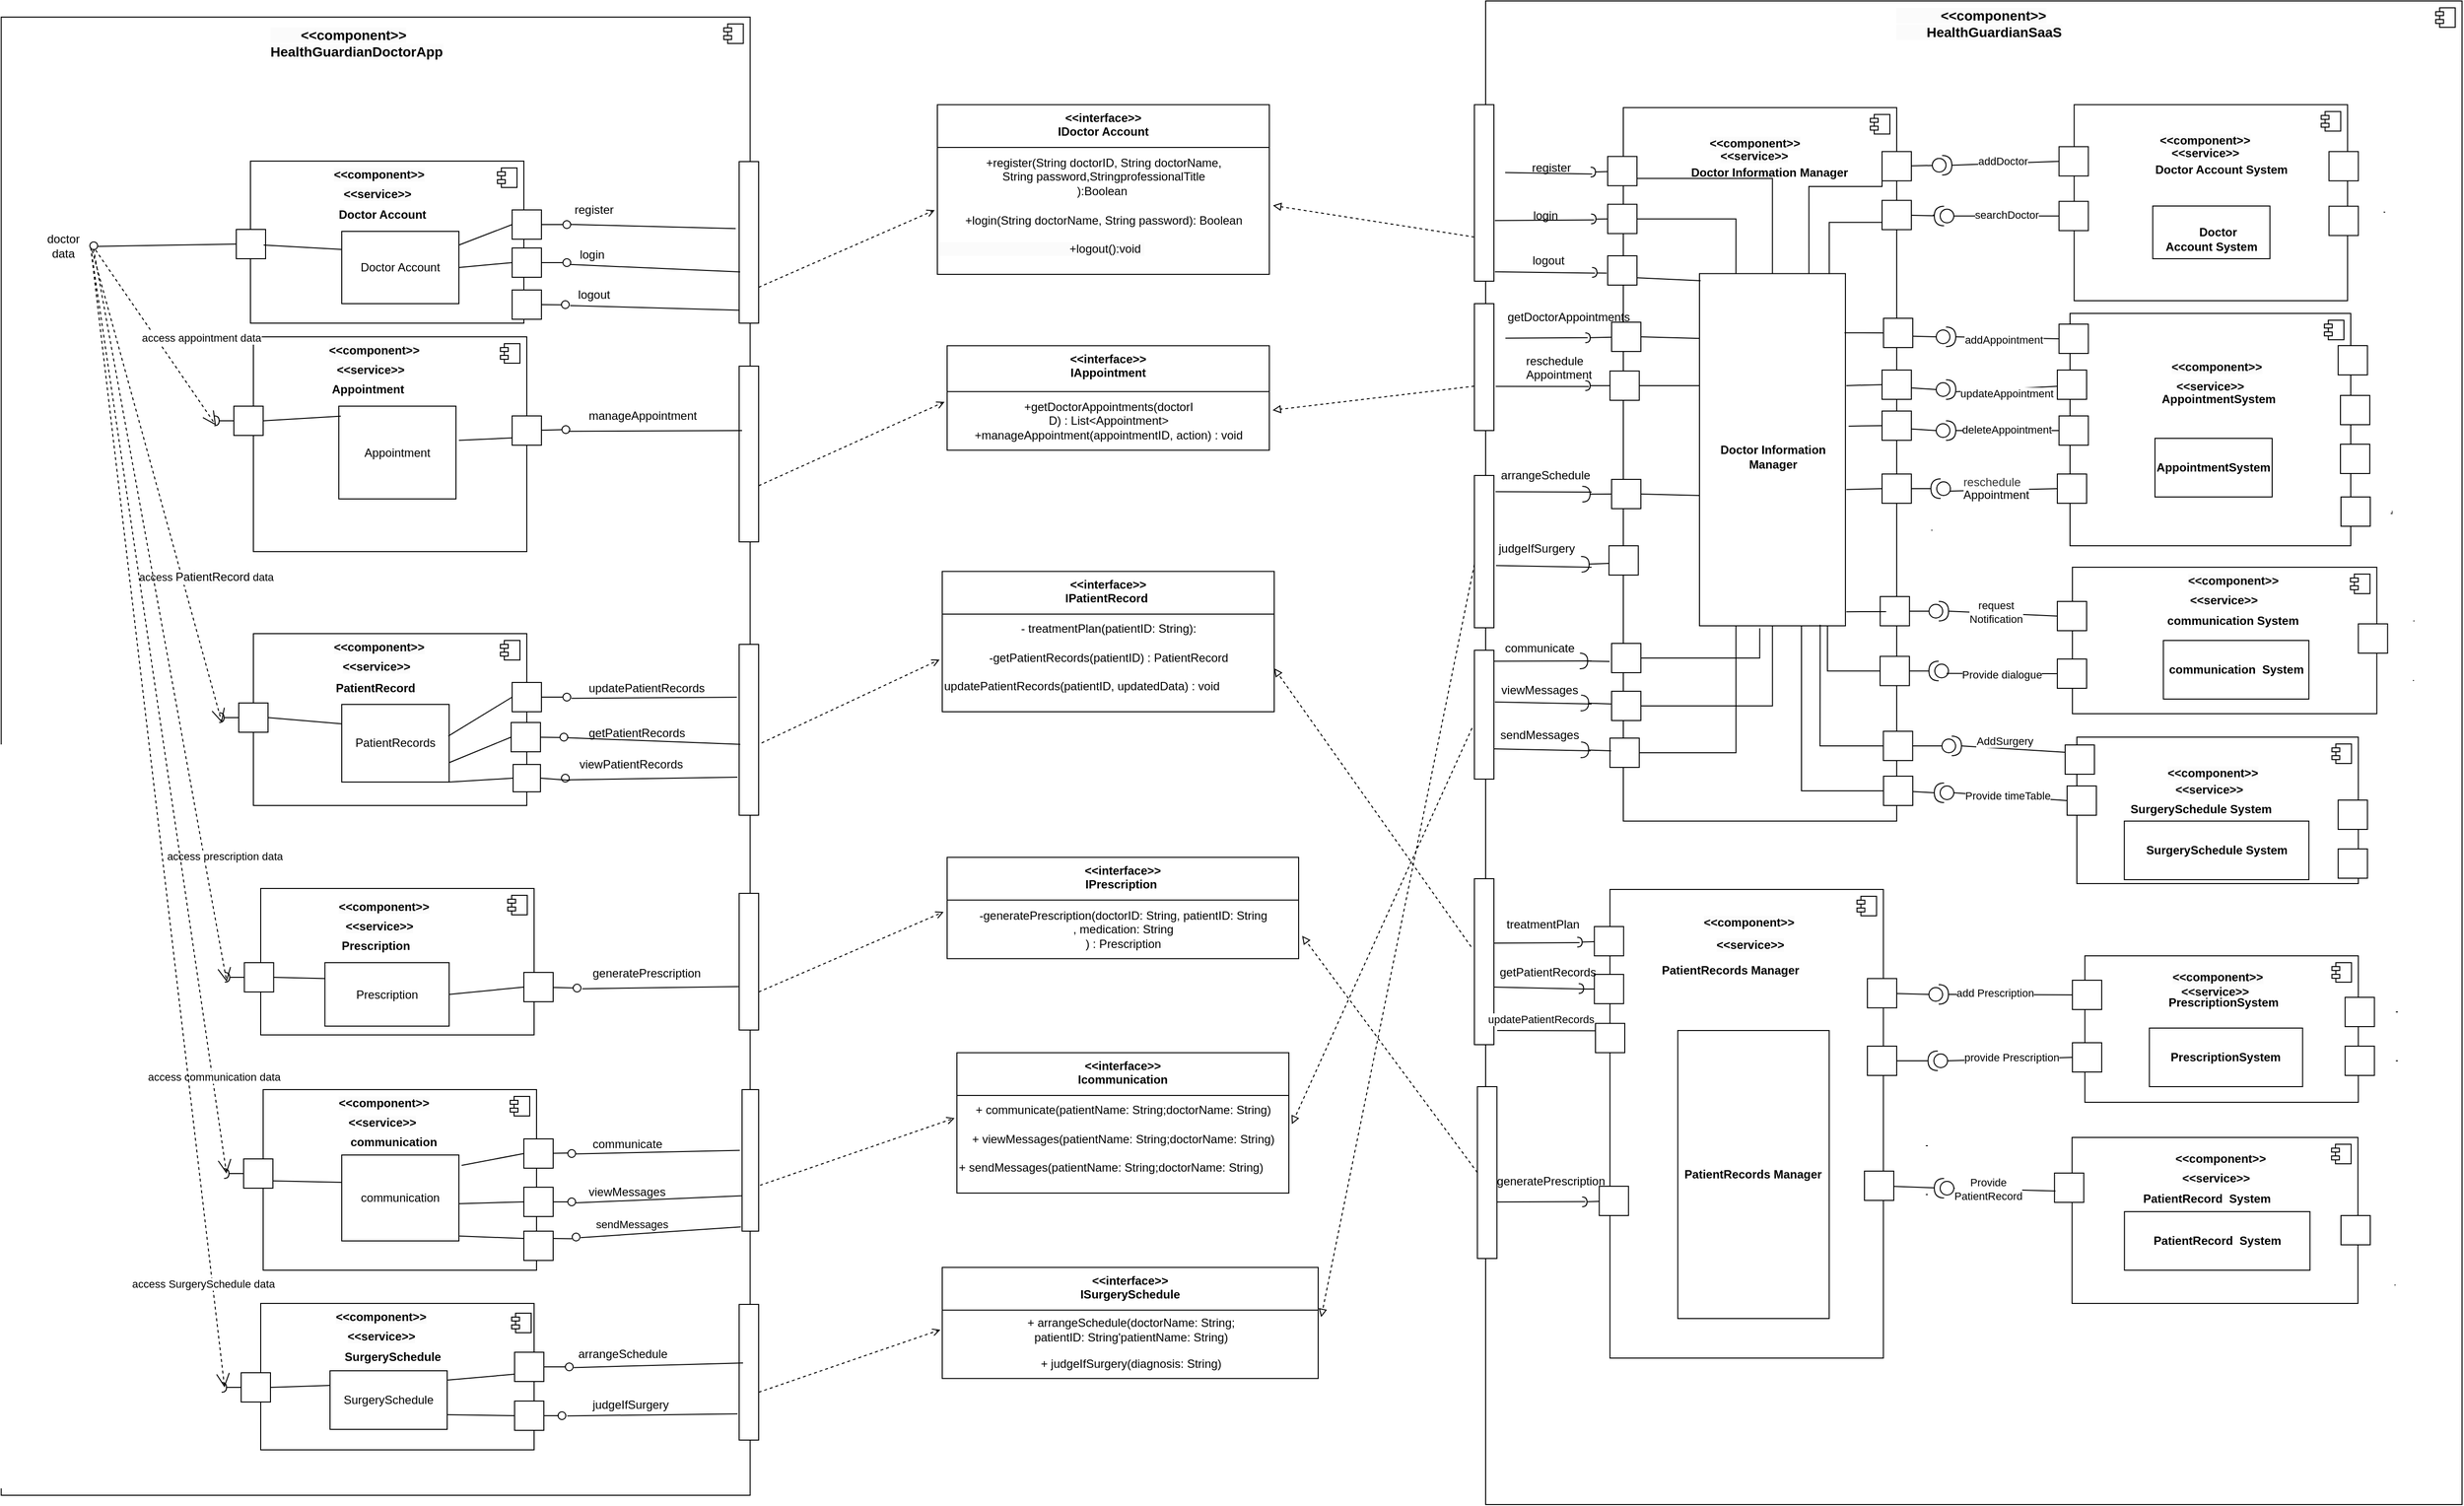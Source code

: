 <mxfile version="22.1.2" type="device">
  <diagram name="第 1 页" id="zAHPnr8vUcYHh6nibe1k">
    <mxGraphModel dx="1036" dy="606" grid="1" gridSize="10" guides="1" tooltips="1" connect="1" arrows="1" fold="1" page="1" pageScale="1" pageWidth="1169" pageHeight="827" math="0" shadow="0">
      <root>
        <mxCell id="0" />
        <mxCell id="1" parent="0" />
        <mxCell id="iE1IERRyoclQ-3c-kdlO-1" value="" style="html=1;dropTarget=0;whiteSpace=wrap;fillColor=default;" parent="1" vertex="1">
          <mxGeometry x="641.26" y="86.5" width="767" height="1514" as="geometry" />
        </mxCell>
        <mxCell id="iE1IERRyoclQ-3c-kdlO-2" value="" style="shape=module;jettyWidth=8;jettyHeight=4;" parent="iE1IERRyoclQ-3c-kdlO-1" vertex="1">
          <mxGeometry x="1" width="20" height="20" relative="1" as="geometry">
            <mxPoint x="-27" y="7" as="offset" />
          </mxGeometry>
        </mxCell>
        <mxCell id="iE1IERRyoclQ-3c-kdlO-3" value="&lt;b style=&quot;font-size: 14px;&quot;&gt;&lt;font style=&quot;font-size: 14px;&quot;&gt;&lt;span style=&quot;color: rgb(0, 0, 0); font-family: Helvetica; font-style: normal; font-variant-ligatures: normal; font-variant-caps: normal; letter-spacing: normal; orphans: 2; text-align: center; text-indent: 0px; text-transform: none; widows: 2; word-spacing: 0px; -webkit-text-stroke-width: 0px; background-color: rgb(251, 251, 251); text-decoration-thickness: initial; text-decoration-style: initial; text-decoration-color: initial; float: none; display: inline !important;&quot;&gt;&lt;span style=&quot;&quot;&gt;&lt;span style=&quot;white-space: pre;&quot;&gt;&amp;nbsp;&amp;nbsp;&amp;nbsp;&amp;nbsp;&lt;/span&gt;&lt;/span&gt;&lt;span style=&quot;&quot;&gt;&lt;span style=&quot;white-space: pre;&quot;&gt;&amp;nbsp;&amp;nbsp;&amp;nbsp;&amp;nbsp;&lt;/span&gt;&lt;/span&gt;&amp;lt;&amp;lt;component&amp;gt;&amp;gt;&lt;/span&gt;&lt;br style=&quot;border-color: var(--border-color); padding: 0px; margin: 0px; color: rgb(0, 0, 0); font-family: Helvetica; font-style: normal; font-variant-ligatures: normal; font-variant-caps: normal; letter-spacing: normal; orphans: 2; text-align: center; text-indent: 0px; text-transform: none; widows: 2; word-spacing: 0px; -webkit-text-stroke-width: 0px; background-color: rgb(251, 251, 251); text-decoration-thickness: initial; text-decoration-style: initial; text-decoration-color: initial;&quot;&gt;&lt;/font&gt;&lt;/b&gt;&lt;span style=&quot;color: rgb(0, 0, 0); font-family: Helvetica; font-style: normal; font-variant-ligatures: normal; font-variant-caps: normal; letter-spacing: normal; orphans: 2; text-align: center; text-indent: 0px; text-transform: none; widows: 2; word-spacing: 0px; -webkit-text-stroke-width: 0px; background-color: rgb(251, 251, 251); text-decoration-thickness: initial; text-decoration-style: initial; text-decoration-color: initial; float: none; display: inline !important; font-size: 14px;&quot;&gt;&lt;b&gt;HealthGuardianDoctorApp&lt;/b&gt;&lt;br&gt;&lt;/span&gt;" style="text;whiteSpace=wrap;html=1;" parent="1" vertex="1">
          <mxGeometry x="914.5" y="90" width="265" height="50" as="geometry" />
        </mxCell>
        <mxCell id="iE1IERRyoclQ-3c-kdlO-4" value="&lt;div style=&quot;text-align: justify;&quot;&gt;&lt;/div&gt;" style="html=1;dropTarget=0;whiteSpace=wrap;align=left;" parent="1" vertex="1">
          <mxGeometry x="896.5" y="234" width="280" height="166" as="geometry" />
        </mxCell>
        <mxCell id="iE1IERRyoclQ-3c-kdlO-5" value="" style="shape=module;jettyWidth=8;jettyHeight=4;" parent="iE1IERRyoclQ-3c-kdlO-4" vertex="1">
          <mxGeometry x="1" width="20" height="20" relative="1" as="geometry">
            <mxPoint x="-27" y="7" as="offset" />
          </mxGeometry>
        </mxCell>
        <mxCell id="iE1IERRyoclQ-3c-kdlO-6" value="" style="html=1;rounded=0;" parent="1" vertex="1">
          <mxGeometry x="1164.5" y="284" width="30" height="30" as="geometry" />
        </mxCell>
        <mxCell id="iE1IERRyoclQ-3c-kdlO-7" value="" style="endArrow=none;html=1;rounded=0;align=center;verticalAlign=top;endFill=0;labelBackgroundColor=none;endSize=2;" parent="1" source="iE1IERRyoclQ-3c-kdlO-6" target="iE1IERRyoclQ-3c-kdlO-8" edge="1">
          <mxGeometry relative="1" as="geometry" />
        </mxCell>
        <mxCell id="iE1IERRyoclQ-3c-kdlO-8" value="" style="ellipse;html=1;fontSize=11;align=center;fillColor=none;points=[];aspect=fixed;resizable=0;verticalAlign=bottom;labelPosition=center;verticalLabelPosition=top;flipH=1;" parent="1" vertex="1">
          <mxGeometry x="1216.5" y="295" width="8" height="8" as="geometry" />
        </mxCell>
        <mxCell id="iE1IERRyoclQ-3c-kdlO-9" value="&lt;b style=&quot;border-color: var(--border-color); color: rgb(0, 0, 0); font-family: Helvetica; font-size: 12px; font-style: normal; font-variant-ligatures: normal; font-variant-caps: normal; letter-spacing: normal; orphans: 2; text-align: left; text-indent: 0px; text-transform: none; widows: 2; word-spacing: 0px; -webkit-text-stroke-width: 0px; background-color: rgb(251, 251, 251); text-decoration-thickness: initial; text-decoration-style: initial; text-decoration-color: initial;&quot;&gt;&lt;span style=&quot;border-color: var(--border-color); color: rgb(0, 0, 0); font-family: Helvetica; font-size: 12px; font-style: normal; font-variant-ligatures: normal; font-variant-caps: normal; letter-spacing: normal; orphans: 2; text-align: center; text-indent: 0px; text-transform: none; widows: 2; word-spacing: 0px; -webkit-text-stroke-width: 0px; background-color: rgb(251, 251, 251); text-decoration-thickness: initial; text-decoration-style: initial; text-decoration-color: initial; display: inline !important;&quot;&gt;&amp;lt;&amp;lt;component&amp;gt;&amp;gt;&lt;/span&gt;&lt;/b&gt;" style="text;whiteSpace=wrap;html=1;" parent="1" vertex="1">
          <mxGeometry x="979.5" y="234" width="95" height="20" as="geometry" />
        </mxCell>
        <mxCell id="iE1IERRyoclQ-3c-kdlO-10" value="" style="html=1;rounded=0;" parent="1" vertex="1">
          <mxGeometry x="1164.5" y="323" width="30" height="30" as="geometry" />
        </mxCell>
        <mxCell id="iE1IERRyoclQ-3c-kdlO-11" value="" style="html=1;rounded=0;direction=south;" parent="1" vertex="1">
          <mxGeometry x="882" y="304" width="30" height="30" as="geometry" />
        </mxCell>
        <mxCell id="iE1IERRyoclQ-3c-kdlO-12" value="&lt;b&gt;Doctor Account&lt;/b&gt;" style="text;whiteSpace=wrap;html=1;" parent="1" vertex="1">
          <mxGeometry x="985.25" y="275" width="94.75" height="25" as="geometry" />
        </mxCell>
        <mxCell id="iE1IERRyoclQ-3c-kdlO-13" value="&lt;b style=&quot;border-color: var(--border-color); color: rgb(0, 0, 0); font-family: Helvetica; font-size: 12px; font-style: normal; font-variant-ligatures: normal; font-variant-caps: normal; letter-spacing: normal; orphans: 2; text-align: left; text-indent: 0px; text-transform: none; widows: 2; word-spacing: 0px; -webkit-text-stroke-width: 0px; background-color: rgb(251, 251, 251); text-decoration-thickness: initial; text-decoration-style: initial; text-decoration-color: initial;&quot;&gt;&lt;span style=&quot;border-color: var(--border-color); color: rgb(0, 0, 0); font-family: Helvetica; font-size: 12px; font-style: normal; font-variant-ligatures: normal; font-variant-caps: normal; letter-spacing: normal; orphans: 2; text-align: center; text-indent: 0px; text-transform: none; widows: 2; word-spacing: 0px; -webkit-text-stroke-width: 0px; background-color: rgb(251, 251, 251); text-decoration-thickness: initial; text-decoration-style: initial; text-decoration-color: initial; display: inline !important;&quot;&gt;&amp;lt;&amp;lt;service&amp;gt;&amp;gt;&lt;/span&gt;&lt;/b&gt;" style="text;whiteSpace=wrap;html=1;" parent="1" vertex="1">
          <mxGeometry x="990" y="254" width="80.5" height="20" as="geometry" />
        </mxCell>
        <mxCell id="iE1IERRyoclQ-3c-kdlO-14" value="&lt;div style=&quot;text-align: justify;&quot;&gt;&lt;/div&gt;" style="html=1;dropTarget=0;whiteSpace=wrap;align=left;" parent="1" vertex="1">
          <mxGeometry x="899.5" y="414" width="280" height="220" as="geometry" />
        </mxCell>
        <mxCell id="iE1IERRyoclQ-3c-kdlO-15" value="" style="shape=module;jettyWidth=8;jettyHeight=4;" parent="iE1IERRyoclQ-3c-kdlO-14" vertex="1">
          <mxGeometry x="1" width="20" height="20" relative="1" as="geometry">
            <mxPoint x="-27" y="7" as="offset" />
          </mxGeometry>
        </mxCell>
        <mxCell id="iE1IERRyoclQ-3c-kdlO-16" value="" style="html=1;rounded=0;" parent="1" vertex="1">
          <mxGeometry x="1164.5" y="495" width="30" height="30" as="geometry" />
        </mxCell>
        <mxCell id="iE1IERRyoclQ-3c-kdlO-17" value="" style="endArrow=none;html=1;rounded=0;align=center;verticalAlign=top;endFill=0;labelBackgroundColor=none;endSize=2;" parent="1" source="iE1IERRyoclQ-3c-kdlO-16" target="iE1IERRyoclQ-3c-kdlO-18" edge="1">
          <mxGeometry relative="1" as="geometry" />
        </mxCell>
        <mxCell id="iE1IERRyoclQ-3c-kdlO-18" value="" style="ellipse;html=1;fontSize=11;align=center;fillColor=none;points=[];aspect=fixed;resizable=0;verticalAlign=bottom;labelPosition=center;verticalLabelPosition=top;flipH=1;" parent="1" vertex="1">
          <mxGeometry x="1215.5" y="505" width="8" height="8" as="geometry" />
        </mxCell>
        <mxCell id="iE1IERRyoclQ-3c-kdlO-19" value="&lt;b style=&quot;border-color: var(--border-color); color: rgb(0, 0, 0); font-family: Helvetica; font-size: 12px; font-style: normal; font-variant-ligatures: normal; font-variant-caps: normal; letter-spacing: normal; orphans: 2; text-align: left; text-indent: 0px; text-transform: none; widows: 2; word-spacing: 0px; -webkit-text-stroke-width: 0px; background-color: rgb(251, 251, 251); text-decoration-thickness: initial; text-decoration-style: initial; text-decoration-color: initial;&quot;&gt;&lt;span style=&quot;border-color: var(--border-color); color: rgb(0, 0, 0); font-family: Helvetica; font-size: 12px; font-style: normal; font-variant-ligatures: normal; font-variant-caps: normal; letter-spacing: normal; orphans: 2; text-align: center; text-indent: 0px; text-transform: none; widows: 2; word-spacing: 0px; -webkit-text-stroke-width: 0px; background-color: rgb(251, 251, 251); text-decoration-thickness: initial; text-decoration-style: initial; text-decoration-color: initial; display: inline !important;&quot;&gt;&amp;lt;&amp;lt;component&amp;gt;&amp;gt;&lt;/span&gt;&lt;/b&gt;" style="text;whiteSpace=wrap;html=1;" parent="1" vertex="1">
          <mxGeometry x="974.5" y="414" width="95" height="20" as="geometry" />
        </mxCell>
        <mxCell id="iE1IERRyoclQ-3c-kdlO-23" value="" style="html=1;rounded=0;direction=south;" parent="1" vertex="1">
          <mxGeometry x="879.5" y="485" width="30" height="30" as="geometry" />
        </mxCell>
        <mxCell id="iE1IERRyoclQ-3c-kdlO-24" value="" style="endArrow=none;html=1;rounded=0;align=center;verticalAlign=top;endFill=0;labelBackgroundColor=none;endSize=2;" parent="1" source="iE1IERRyoclQ-3c-kdlO-23" target="iE1IERRyoclQ-3c-kdlO-25" edge="1">
          <mxGeometry relative="1" as="geometry" />
        </mxCell>
        <mxCell id="iE1IERRyoclQ-3c-kdlO-25" value="" style="shape=requiredInterface;html=1;fontSize=11;align=center;fillColor=none;points=[];aspect=fixed;resizable=0;verticalAlign=bottom;labelPosition=center;verticalLabelPosition=top;flipH=1;direction=west;" parent="1" vertex="1">
          <mxGeometry x="859.5" y="495" width="5" height="10" as="geometry" />
        </mxCell>
        <mxCell id="iE1IERRyoclQ-3c-kdlO-26" value="&lt;b&gt;Appointment&lt;/b&gt;" style="text;whiteSpace=wrap;html=1;" parent="1" vertex="1">
          <mxGeometry x="978" y="454" width="88" height="20" as="geometry" />
        </mxCell>
        <mxCell id="iE1IERRyoclQ-3c-kdlO-27" value="&lt;b style=&quot;border-color: var(--border-color); color: rgb(0, 0, 0); font-family: Helvetica; font-size: 12px; font-style: normal; font-variant-ligatures: normal; font-variant-caps: normal; letter-spacing: normal; orphans: 2; text-align: left; text-indent: 0px; text-transform: none; widows: 2; word-spacing: 0px; -webkit-text-stroke-width: 0px; background-color: rgb(251, 251, 251); text-decoration-thickness: initial; text-decoration-style: initial; text-decoration-color: initial;&quot;&gt;&lt;span style=&quot;border-color: var(--border-color); color: rgb(0, 0, 0); font-family: Helvetica; font-size: 12px; font-style: normal; font-variant-ligatures: normal; font-variant-caps: normal; letter-spacing: normal; orphans: 2; text-align: center; text-indent: 0px; text-transform: none; widows: 2; word-spacing: 0px; -webkit-text-stroke-width: 0px; background-color: rgb(251, 251, 251); text-decoration-thickness: initial; text-decoration-style: initial; text-decoration-color: initial; display: inline !important;&quot;&gt;&amp;lt;&amp;lt;service&amp;gt;&amp;gt;&lt;/span&gt;&lt;/b&gt;" style="text;whiteSpace=wrap;html=1;" parent="1" vertex="1">
          <mxGeometry x="983" y="434" width="75.5" height="20" as="geometry" />
        </mxCell>
        <mxCell id="iE1IERRyoclQ-3c-kdlO-28" value="&lt;div style=&quot;text-align: justify;&quot;&gt;&lt;/div&gt;" style="html=1;dropTarget=0;whiteSpace=wrap;align=left;" parent="1" vertex="1">
          <mxGeometry x="899.5" y="718" width="280" height="176" as="geometry" />
        </mxCell>
        <mxCell id="iE1IERRyoclQ-3c-kdlO-29" value="" style="shape=module;jettyWidth=8;jettyHeight=4;" parent="iE1IERRyoclQ-3c-kdlO-28" vertex="1">
          <mxGeometry x="1" width="20" height="20" relative="1" as="geometry">
            <mxPoint x="-27" y="7" as="offset" />
          </mxGeometry>
        </mxCell>
        <mxCell id="iE1IERRyoclQ-3c-kdlO-30" value="" style="html=1;rounded=0;" parent="1" vertex="1">
          <mxGeometry x="1164.5" y="768" width="30" height="30" as="geometry" />
        </mxCell>
        <mxCell id="iE1IERRyoclQ-3c-kdlO-31" value="" style="endArrow=none;html=1;rounded=0;align=center;verticalAlign=top;endFill=0;labelBackgroundColor=none;endSize=2;" parent="1" source="iE1IERRyoclQ-3c-kdlO-30" target="iE1IERRyoclQ-3c-kdlO-32" edge="1">
          <mxGeometry relative="1" as="geometry" />
        </mxCell>
        <mxCell id="iE1IERRyoclQ-3c-kdlO-32" value="" style="ellipse;html=1;fontSize=11;align=center;fillColor=none;points=[];aspect=fixed;resizable=0;verticalAlign=bottom;labelPosition=center;verticalLabelPosition=top;flipH=1;" parent="1" vertex="1">
          <mxGeometry x="1216.5" y="779" width="8" height="8" as="geometry" />
        </mxCell>
        <mxCell id="iE1IERRyoclQ-3c-kdlO-33" value="&lt;b style=&quot;border-color: var(--border-color); color: rgb(0, 0, 0); font-family: Helvetica; font-size: 12px; font-style: normal; font-variant-ligatures: normal; font-variant-caps: normal; letter-spacing: normal; orphans: 2; text-align: left; text-indent: 0px; text-transform: none; widows: 2; word-spacing: 0px; -webkit-text-stroke-width: 0px; background-color: rgb(251, 251, 251); text-decoration-thickness: initial; text-decoration-style: initial; text-decoration-color: initial;&quot;&gt;&lt;span style=&quot;border-color: var(--border-color); color: rgb(0, 0, 0); font-family: Helvetica; font-size: 12px; font-style: normal; font-variant-ligatures: normal; font-variant-caps: normal; letter-spacing: normal; orphans: 2; text-align: center; text-indent: 0px; text-transform: none; widows: 2; word-spacing: 0px; -webkit-text-stroke-width: 0px; background-color: rgb(251, 251, 251); text-decoration-thickness: initial; text-decoration-style: initial; text-decoration-color: initial; display: inline !important;&quot;&gt;&amp;lt;&amp;lt;component&amp;gt;&amp;gt;&lt;/span&gt;&lt;/b&gt;" style="text;whiteSpace=wrap;html=1;" parent="1" vertex="1">
          <mxGeometry x="979.5" y="718" width="95" height="20" as="geometry" />
        </mxCell>
        <mxCell id="iE1IERRyoclQ-3c-kdlO-34" value="" style="html=1;rounded=0;" parent="1" vertex="1">
          <mxGeometry x="1163.5" y="809" width="30" height="30" as="geometry" />
        </mxCell>
        <mxCell id="iE1IERRyoclQ-3c-kdlO-35" value="" style="endArrow=none;html=1;rounded=0;align=center;verticalAlign=top;endFill=0;labelBackgroundColor=none;endSize=2;" parent="1" edge="1">
          <mxGeometry relative="1" as="geometry">
            <mxPoint x="1217" y="833" as="sourcePoint" />
            <mxPoint x="1216.5" y="833" as="targetPoint" />
          </mxGeometry>
        </mxCell>
        <mxCell id="iE1IERRyoclQ-3c-kdlO-36" value="" style="html=1;rounded=0;direction=south;" parent="1" vertex="1">
          <mxGeometry x="884.5" y="789" width="30" height="30" as="geometry" />
        </mxCell>
        <mxCell id="iE1IERRyoclQ-3c-kdlO-37" value="" style="endArrow=none;html=1;rounded=0;align=center;verticalAlign=top;endFill=0;labelBackgroundColor=none;endSize=2;" parent="1" source="iE1IERRyoclQ-3c-kdlO-36" target="iE1IERRyoclQ-3c-kdlO-38" edge="1">
          <mxGeometry relative="1" as="geometry" />
        </mxCell>
        <mxCell id="iE1IERRyoclQ-3c-kdlO-38" value="" style="shape=requiredInterface;html=1;fontSize=11;align=center;fillColor=none;points=[];aspect=fixed;resizable=0;verticalAlign=bottom;labelPosition=center;verticalLabelPosition=top;flipH=1;direction=west;" parent="1" vertex="1">
          <mxGeometry x="864.5" y="799" width="5" height="10" as="geometry" />
        </mxCell>
        <mxCell id="iE1IERRyoclQ-3c-kdlO-39" value="&lt;b style=&quot;border-color: var(--border-color); color: rgb(0, 0, 0); font-family: Helvetica; font-size: 12px; font-style: normal; font-variant-ligatures: normal; font-variant-caps: normal; letter-spacing: normal; orphans: 2; text-align: left; text-indent: 0px; text-transform: none; widows: 2; word-spacing: 0px; -webkit-text-stroke-width: 0px; background-color: rgb(251, 251, 251); text-decoration-thickness: initial; text-decoration-style: initial; text-decoration-color: initial;&quot;&gt;&lt;span style=&quot;border-color: var(--border-color); color: rgb(0, 0, 0); font-family: Helvetica; font-size: 12px; font-style: normal; font-variant-ligatures: normal; font-variant-caps: normal; letter-spacing: normal; orphans: 2; text-align: center; text-indent: 0px; text-transform: none; widows: 2; word-spacing: 0px; -webkit-text-stroke-width: 0px; background-color: rgb(251, 251, 251); text-decoration-thickness: initial; text-decoration-style: initial; text-decoration-color: initial; display: inline !important;&quot;&gt;&amp;lt;&amp;lt;service&amp;gt;&amp;gt;&lt;/span&gt;&lt;/b&gt;" style="text;whiteSpace=wrap;html=1;" parent="1" vertex="1">
          <mxGeometry x="989" y="738" width="95" height="20" as="geometry" />
        </mxCell>
        <mxCell id="iE1IERRyoclQ-3c-kdlO-40" value="&lt;div style=&quot;text-align: justify;&quot;&gt;&lt;/div&gt;" style="html=1;dropTarget=0;whiteSpace=wrap;align=left;" parent="1" vertex="1">
          <mxGeometry x="907" y="1404" width="280" height="150" as="geometry" />
        </mxCell>
        <mxCell id="iE1IERRyoclQ-3c-kdlO-41" value="" style="shape=module;jettyWidth=8;jettyHeight=4;" parent="iE1IERRyoclQ-3c-kdlO-40" vertex="1">
          <mxGeometry x="1" width="20" height="20" relative="1" as="geometry">
            <mxPoint x="-23" y="10" as="offset" />
          </mxGeometry>
        </mxCell>
        <mxCell id="iE1IERRyoclQ-3c-kdlO-42" value="" style="html=1;rounded=0;" parent="1" vertex="1">
          <mxGeometry x="1167" y="1454" width="30" height="30" as="geometry" />
        </mxCell>
        <mxCell id="iE1IERRyoclQ-3c-kdlO-43" value="" style="endArrow=none;html=1;rounded=0;align=center;verticalAlign=top;endFill=0;labelBackgroundColor=none;endSize=2;" parent="1" source="iE1IERRyoclQ-3c-kdlO-42" target="iE1IERRyoclQ-3c-kdlO-44" edge="1">
          <mxGeometry relative="1" as="geometry" />
        </mxCell>
        <mxCell id="iE1IERRyoclQ-3c-kdlO-44" value="" style="ellipse;html=1;fontSize=11;align=center;fillColor=none;points=[];aspect=fixed;resizable=0;verticalAlign=bottom;labelPosition=center;verticalLabelPosition=top;flipH=1;" parent="1" vertex="1">
          <mxGeometry x="1219" y="1465" width="8" height="8" as="geometry" />
        </mxCell>
        <mxCell id="iE1IERRyoclQ-3c-kdlO-45" value="&lt;b style=&quot;border-color: var(--border-color); color: rgb(0, 0, 0); font-family: Helvetica; font-size: 12px; font-style: normal; font-variant-ligatures: normal; font-variant-caps: normal; letter-spacing: normal; orphans: 2; text-align: left; text-indent: 0px; text-transform: none; widows: 2; word-spacing: 0px; -webkit-text-stroke-width: 0px; background-color: rgb(251, 251, 251); text-decoration-thickness: initial; text-decoration-style: initial; text-decoration-color: initial;&quot;&gt;&lt;span style=&quot;border-color: var(--border-color); color: rgb(0, 0, 0); font-family: Helvetica; font-size: 12px; font-style: normal; font-variant-ligatures: normal; font-variant-caps: normal; letter-spacing: normal; orphans: 2; text-align: center; text-indent: 0px; text-transform: none; widows: 2; word-spacing: 0px; -webkit-text-stroke-width: 0px; background-color: rgb(251, 251, 251); text-decoration-thickness: initial; text-decoration-style: initial; text-decoration-color: initial; display: inline !important;&quot;&gt;&amp;lt;&amp;lt;component&amp;gt;&amp;gt;&lt;/span&gt;&lt;/b&gt;" style="text;whiteSpace=wrap;html=1;" parent="1" vertex="1">
          <mxGeometry x="982" y="1404" width="95" height="20" as="geometry" />
        </mxCell>
        <mxCell id="iE1IERRyoclQ-3c-kdlO-46" value="" style="html=1;rounded=0;" parent="1" vertex="1">
          <mxGeometry x="1167" y="1504" width="30" height="30" as="geometry" />
        </mxCell>
        <mxCell id="iE1IERRyoclQ-3c-kdlO-47" value="" style="html=1;rounded=0;direction=south;" parent="1" vertex="1">
          <mxGeometry x="887" y="1475" width="30" height="30" as="geometry" />
        </mxCell>
        <mxCell id="iE1IERRyoclQ-3c-kdlO-48" value="" style="endArrow=none;html=1;rounded=0;align=center;verticalAlign=top;endFill=0;labelBackgroundColor=none;endSize=2;" parent="1" source="iE1IERRyoclQ-3c-kdlO-47" target="iE1IERRyoclQ-3c-kdlO-49" edge="1">
          <mxGeometry relative="1" as="geometry" />
        </mxCell>
        <mxCell id="iE1IERRyoclQ-3c-kdlO-49" value="" style="shape=requiredInterface;html=1;fontSize=11;align=center;fillColor=none;points=[];aspect=fixed;resizable=0;verticalAlign=bottom;labelPosition=center;verticalLabelPosition=top;flipH=1;direction=west;" parent="1" vertex="1">
          <mxGeometry x="867" y="1485" width="5" height="10" as="geometry" />
        </mxCell>
        <mxCell id="iE1IERRyoclQ-3c-kdlO-50" value="&lt;b&gt;SurgerySchedule&lt;/b&gt;" style="text;whiteSpace=wrap;html=1;" parent="1" vertex="1">
          <mxGeometry x="991.19" y="1445" width="81.62" height="20" as="geometry" />
        </mxCell>
        <mxCell id="iE1IERRyoclQ-3c-kdlO-51" value="&lt;b style=&quot;border-color: var(--border-color); color: rgb(0, 0, 0); font-family: Helvetica; font-size: 12px; font-style: normal; font-variant-ligatures: normal; font-variant-caps: normal; letter-spacing: normal; orphans: 2; text-align: left; text-indent: 0px; text-transform: none; widows: 2; word-spacing: 0px; -webkit-text-stroke-width: 0px; background-color: rgb(251, 251, 251); text-decoration-thickness: initial; text-decoration-style: initial; text-decoration-color: initial;&quot;&gt;&lt;span style=&quot;border-color: var(--border-color); color: rgb(0, 0, 0); font-family: Helvetica; font-size: 12px; font-style: normal; font-variant-ligatures: normal; font-variant-caps: normal; letter-spacing: normal; orphans: 2; text-align: center; text-indent: 0px; text-transform: none; widows: 2; word-spacing: 0px; -webkit-text-stroke-width: 0px; background-color: rgb(251, 251, 251); text-decoration-thickness: initial; text-decoration-style: initial; text-decoration-color: initial; display: inline !important;&quot;&gt;&amp;lt;&amp;lt;service&amp;gt;&amp;gt;&lt;/span&gt;&lt;/b&gt;" style="text;whiteSpace=wrap;html=1;" parent="1" vertex="1">
          <mxGeometry x="993.75" y="1424" width="78" height="20" as="geometry" />
        </mxCell>
        <mxCell id="iE1IERRyoclQ-3c-kdlO-52" value="&lt;div style=&quot;text-align: justify;&quot;&gt;&lt;/div&gt;" style="html=1;dropTarget=0;whiteSpace=wrap;align=left;" parent="1" vertex="1">
          <mxGeometry x="907" y="979" width="280" height="150" as="geometry" />
        </mxCell>
        <mxCell id="iE1IERRyoclQ-3c-kdlO-53" value="" style="shape=module;jettyWidth=8;jettyHeight=4;" parent="iE1IERRyoclQ-3c-kdlO-52" vertex="1">
          <mxGeometry x="1" width="20" height="20" relative="1" as="geometry">
            <mxPoint x="-27" y="7" as="offset" />
          </mxGeometry>
        </mxCell>
        <mxCell id="iE1IERRyoclQ-3c-kdlO-55" value="" style="endArrow=none;html=1;rounded=0;align=center;verticalAlign=top;endFill=0;labelBackgroundColor=none;endSize=2;" parent="1" edge="1">
          <mxGeometry relative="1" as="geometry">
            <mxPoint x="1221.619" y="1048.97" as="sourcePoint" />
            <mxPoint x="1222.25" y="1049" as="targetPoint" />
          </mxGeometry>
        </mxCell>
        <mxCell id="iE1IERRyoclQ-3c-kdlO-56" value="&lt;b style=&quot;border-color: var(--border-color); color: rgb(0, 0, 0); font-family: Helvetica; font-size: 12px; font-style: normal; font-variant-ligatures: normal; font-variant-caps: normal; letter-spacing: normal; orphans: 2; text-align: left; text-indent: 0px; text-transform: none; widows: 2; word-spacing: 0px; -webkit-text-stroke-width: 0px; background-color: rgb(251, 251, 251); text-decoration-thickness: initial; text-decoration-style: initial; text-decoration-color: initial;&quot;&gt;&lt;span style=&quot;border-color: var(--border-color); color: rgb(0, 0, 0); font-family: Helvetica; font-size: 12px; font-style: normal; font-variant-ligatures: normal; font-variant-caps: normal; letter-spacing: normal; orphans: 2; text-align: center; text-indent: 0px; text-transform: none; widows: 2; word-spacing: 0px; -webkit-text-stroke-width: 0px; background-color: rgb(251, 251, 251); text-decoration-thickness: initial; text-decoration-style: initial; text-decoration-color: initial; display: inline !important;&quot;&gt;&amp;lt;&amp;lt;component&amp;gt;&amp;gt;&lt;/span&gt;&lt;/b&gt;" style="text;whiteSpace=wrap;html=1;" parent="1" vertex="1">
          <mxGeometry x="985.25" y="984" width="95" height="20" as="geometry" />
        </mxCell>
        <mxCell id="iE1IERRyoclQ-3c-kdlO-57" value="" style="html=1;rounded=0;" parent="1" vertex="1">
          <mxGeometry x="1176.5" y="1065" width="30" height="30" as="geometry" />
        </mxCell>
        <mxCell id="iE1IERRyoclQ-3c-kdlO-58" value="" style="endArrow=none;html=1;rounded=0;align=center;verticalAlign=top;endFill=0;labelBackgroundColor=none;endSize=2;" parent="1" source="iE1IERRyoclQ-3c-kdlO-57" target="iE1IERRyoclQ-3c-kdlO-59" edge="1">
          <mxGeometry relative="1" as="geometry" />
        </mxCell>
        <mxCell id="iE1IERRyoclQ-3c-kdlO-59" value="" style="ellipse;html=1;fontSize=11;align=center;fillColor=none;points=[];aspect=fixed;resizable=0;verticalAlign=bottom;labelPosition=center;verticalLabelPosition=top;flipH=1;" parent="1" vertex="1">
          <mxGeometry x="1227" y="1077" width="8" height="8" as="geometry" />
        </mxCell>
        <mxCell id="iE1IERRyoclQ-3c-kdlO-60" value="" style="html=1;rounded=0;direction=south;" parent="1" vertex="1">
          <mxGeometry x="890.25" y="1055" width="30" height="30" as="geometry" />
        </mxCell>
        <mxCell id="iE1IERRyoclQ-3c-kdlO-61" value="" style="endArrow=none;html=1;rounded=0;align=center;verticalAlign=top;endFill=0;labelBackgroundColor=none;endSize=2;" parent="1" source="iE1IERRyoclQ-3c-kdlO-60" target="iE1IERRyoclQ-3c-kdlO-62" edge="1">
          <mxGeometry relative="1" as="geometry" />
        </mxCell>
        <mxCell id="iE1IERRyoclQ-3c-kdlO-62" value="" style="shape=requiredInterface;html=1;fontSize=11;align=center;fillColor=none;points=[];aspect=fixed;resizable=0;verticalAlign=bottom;labelPosition=center;verticalLabelPosition=top;flipH=1;direction=west;" parent="1" vertex="1">
          <mxGeometry x="870.25" y="1065" width="5" height="10" as="geometry" />
        </mxCell>
        <mxCell id="iE1IERRyoclQ-3c-kdlO-63" value="&lt;b&gt;Prescription&amp;nbsp;&lt;/b&gt;" style="text;whiteSpace=wrap;html=1;" parent="1" vertex="1">
          <mxGeometry x="987.5" y="1024" width="85.5" height="20" as="geometry" />
        </mxCell>
        <mxCell id="iE1IERRyoclQ-3c-kdlO-64" value="&lt;b style=&quot;border-color: var(--border-color); color: rgb(0, 0, 0); font-family: Helvetica; font-size: 12px; font-style: normal; font-variant-ligatures: normal; font-variant-caps: normal; letter-spacing: normal; orphans: 2; text-align: left; text-indent: 0px; text-transform: none; widows: 2; word-spacing: 0px; -webkit-text-stroke-width: 0px; background-color: rgb(251, 251, 251); text-decoration-thickness: initial; text-decoration-style: initial; text-decoration-color: initial;&quot;&gt;&lt;span style=&quot;border-color: var(--border-color); color: rgb(0, 0, 0); font-family: Helvetica; font-size: 12px; font-style: normal; font-variant-ligatures: normal; font-variant-caps: normal; letter-spacing: normal; orphans: 2; text-align: center; text-indent: 0px; text-transform: none; widows: 2; word-spacing: 0px; -webkit-text-stroke-width: 0px; background-color: rgb(251, 251, 251); text-decoration-thickness: initial; text-decoration-style: initial; text-decoration-color: initial; display: inline !important;&quot;&gt;&amp;lt;&amp;lt;service&amp;gt;&amp;gt;&lt;/span&gt;&lt;/b&gt;" style="text;whiteSpace=wrap;html=1;" parent="1" vertex="1">
          <mxGeometry x="992" y="1004" width="95" height="20" as="geometry" />
        </mxCell>
        <mxCell id="iE1IERRyoclQ-3c-kdlO-65" value="&lt;div style=&quot;text-align: justify;&quot;&gt;&lt;/div&gt;" style="html=1;dropTarget=0;whiteSpace=wrap;align=left;" parent="1" vertex="1">
          <mxGeometry x="909.5" y="1185" width="280" height="185" as="geometry" />
        </mxCell>
        <mxCell id="iE1IERRyoclQ-3c-kdlO-66" value="" style="shape=module;jettyWidth=8;jettyHeight=4;" parent="iE1IERRyoclQ-3c-kdlO-65" vertex="1">
          <mxGeometry x="1" width="20" height="20" relative="1" as="geometry">
            <mxPoint x="-27" y="7" as="offset" />
          </mxGeometry>
        </mxCell>
        <mxCell id="iE1IERRyoclQ-3c-kdlO-67" value="" style="html=1;rounded=0;" parent="1" vertex="1">
          <mxGeometry x="1176.5" y="1235.5" width="30" height="30" as="geometry" />
        </mxCell>
        <mxCell id="iE1IERRyoclQ-3c-kdlO-68" value="" style="endArrow=none;html=1;rounded=0;align=center;verticalAlign=top;endFill=0;labelBackgroundColor=none;endSize=2;" parent="1" source="iE1IERRyoclQ-3c-kdlO-67" edge="1">
          <mxGeometry relative="1" as="geometry">
            <mxPoint x="1221.5" y="1250" as="targetPoint" />
          </mxGeometry>
        </mxCell>
        <mxCell id="iE1IERRyoclQ-3c-kdlO-69" value="&lt;b style=&quot;border-color: var(--border-color); color: rgb(0, 0, 0); font-family: Helvetica; font-size: 12px; font-style: normal; font-variant-ligatures: normal; font-variant-caps: normal; letter-spacing: normal; orphans: 2; text-align: left; text-indent: 0px; text-transform: none; widows: 2; word-spacing: 0px; -webkit-text-stroke-width: 0px; background-color: rgb(251, 251, 251); text-decoration-thickness: initial; text-decoration-style: initial; text-decoration-color: initial;&quot;&gt;&lt;span style=&quot;border-color: var(--border-color); color: rgb(0, 0, 0); font-family: Helvetica; font-size: 12px; font-style: normal; font-variant-ligatures: normal; font-variant-caps: normal; letter-spacing: normal; orphans: 2; text-align: center; text-indent: 0px; text-transform: none; widows: 2; word-spacing: 0px; -webkit-text-stroke-width: 0px; background-color: rgb(251, 251, 251); text-decoration-thickness: initial; text-decoration-style: initial; text-decoration-color: initial; display: inline !important;&quot;&gt;&amp;lt;&amp;lt;component&amp;gt;&amp;gt;&lt;/span&gt;&lt;/b&gt;" style="text;whiteSpace=wrap;html=1;" parent="1" vertex="1">
          <mxGeometry x="984.5" y="1185" width="95" height="20" as="geometry" />
        </mxCell>
        <mxCell id="iE1IERRyoclQ-3c-kdlO-70" value="" style="html=1;rounded=0;" parent="1" vertex="1">
          <mxGeometry x="1176.5" y="1285" width="30" height="30" as="geometry" />
        </mxCell>
        <mxCell id="iE1IERRyoclQ-3c-kdlO-71" value="" style="endArrow=none;html=1;rounded=0;align=center;verticalAlign=top;endFill=0;labelBackgroundColor=none;endSize=2;" parent="1" source="iE1IERRyoclQ-3c-kdlO-70" target="iE1IERRyoclQ-3c-kdlO-72" edge="1">
          <mxGeometry relative="1" as="geometry" />
        </mxCell>
        <mxCell id="iE1IERRyoclQ-3c-kdlO-72" value="" style="ellipse;html=1;fontSize=11;align=center;fillColor=none;points=[];aspect=fixed;resizable=0;verticalAlign=bottom;labelPosition=center;verticalLabelPosition=top;flipH=1;" parent="1" vertex="1">
          <mxGeometry x="1221.5" y="1296" width="8" height="8" as="geometry" />
        </mxCell>
        <mxCell id="iE1IERRyoclQ-3c-kdlO-73" value="" style="html=1;rounded=0;direction=south;" parent="1" vertex="1">
          <mxGeometry x="889.5" y="1256" width="30" height="30" as="geometry" />
        </mxCell>
        <mxCell id="iE1IERRyoclQ-3c-kdlO-74" value="" style="endArrow=none;html=1;rounded=0;align=center;verticalAlign=top;endFill=0;labelBackgroundColor=none;endSize=2;" parent="1" source="iE1IERRyoclQ-3c-kdlO-73" target="iE1IERRyoclQ-3c-kdlO-75" edge="1">
          <mxGeometry relative="1" as="geometry" />
        </mxCell>
        <mxCell id="iE1IERRyoclQ-3c-kdlO-75" value="" style="shape=requiredInterface;html=1;fontSize=11;align=center;fillColor=none;points=[];aspect=fixed;resizable=0;verticalAlign=bottom;labelPosition=center;verticalLabelPosition=top;flipH=1;direction=west;" parent="1" vertex="1">
          <mxGeometry x="869.5" y="1266" width="5" height="10" as="geometry" />
        </mxCell>
        <mxCell id="iE1IERRyoclQ-3c-kdlO-76" value="&lt;b&gt;communication&lt;/b&gt;" style="text;whiteSpace=wrap;html=1;" parent="1" vertex="1">
          <mxGeometry x="997.38" y="1225" width="54.75" height="20" as="geometry" />
        </mxCell>
        <mxCell id="iE1IERRyoclQ-3c-kdlO-77" value="&lt;b style=&quot;border-color: var(--border-color); color: rgb(0, 0, 0); font-family: Helvetica; font-size: 12px; font-style: normal; font-variant-ligatures: normal; font-variant-caps: normal; letter-spacing: normal; orphans: 2; text-align: left; text-indent: 0px; text-transform: none; widows: 2; word-spacing: 0px; -webkit-text-stroke-width: 0px; background-color: rgb(251, 251, 251); text-decoration-thickness: initial; text-decoration-style: initial; text-decoration-color: initial;&quot;&gt;&lt;span style=&quot;border-color: var(--border-color); color: rgb(0, 0, 0); font-family: Helvetica; font-size: 12px; font-style: normal; font-variant-ligatures: normal; font-variant-caps: normal; letter-spacing: normal; orphans: 2; text-align: center; text-indent: 0px; text-transform: none; widows: 2; word-spacing: 0px; -webkit-text-stroke-width: 0px; background-color: rgb(251, 251, 251); text-decoration-thickness: initial; text-decoration-style: initial; text-decoration-color: initial; display: inline !important;&quot;&gt;&amp;lt;&amp;lt;service&amp;gt;&amp;gt;&lt;/span&gt;&lt;/b&gt;" style="text;whiteSpace=wrap;html=1;" parent="1" vertex="1">
          <mxGeometry x="994.5" y="1205" width="95" height="20" as="geometry" />
        </mxCell>
        <mxCell id="iE1IERRyoclQ-3c-kdlO-78" value="&lt;b&gt;PatientRecord&lt;span style=&quot;font-size: 11px; text-align: center; background-color: rgb(255, 255, 255);&quot;&gt;&amp;nbsp;&lt;/span&gt;&lt;/b&gt;" style="text;whiteSpace=wrap;html=1;" parent="1" vertex="1">
          <mxGeometry x="981.75" y="760" width="100.5" height="25" as="geometry" />
        </mxCell>
        <mxCell id="iE1IERRyoclQ-3c-kdlO-79" value="" style="rounded=0;whiteSpace=wrap;html=1;" parent="1" vertex="1">
          <mxGeometry x="1397" y="234.5" width="20" height="165.5" as="geometry" />
        </mxCell>
        <mxCell id="iE1IERRyoclQ-3c-kdlO-80" value="" style="endArrow=none;html=1;rounded=0;entryX=-0.176;entryY=0.415;entryDx=0;entryDy=0;entryPerimeter=0;exitX=-0.032;exitY=0.478;exitDx=0;exitDy=0;exitPerimeter=0;" parent="1" source="iE1IERRyoclQ-3c-kdlO-8" target="iE1IERRyoclQ-3c-kdlO-79" edge="1">
          <mxGeometry width="50" height="50" relative="1" as="geometry">
            <mxPoint x="1240" y="299" as="sourcePoint" />
            <mxPoint x="1567" y="474" as="targetPoint" />
          </mxGeometry>
        </mxCell>
        <mxCell id="iE1IERRyoclQ-3c-kdlO-81" value="" style="endArrow=none;html=1;rounded=0;entryX=0.05;entryY=0.683;entryDx=0;entryDy=0;exitX=0.061;exitY=0.742;exitDx=0;exitDy=0;exitPerimeter=0;entryPerimeter=0;" parent="1" source="iE1IERRyoclQ-3c-kdlO-118" target="iE1IERRyoclQ-3c-kdlO-79" edge="1">
          <mxGeometry width="50" height="50" relative="1" as="geometry">
            <mxPoint x="1226.5" y="348.964" as="sourcePoint" />
            <mxPoint x="1537" y="454" as="targetPoint" />
          </mxGeometry>
        </mxCell>
        <mxCell id="iE1IERRyoclQ-3c-kdlO-82" value="register" style="text;html=1;strokeColor=none;fillColor=none;align=center;verticalAlign=middle;whiteSpace=wrap;rounded=0;" parent="1" vertex="1">
          <mxGeometry x="1227" y="275.5" width="43" height="17" as="geometry" />
        </mxCell>
        <mxCell id="iE1IERRyoclQ-3c-kdlO-83" value="login" style="text;html=1;strokeColor=none;fillColor=none;align=center;verticalAlign=middle;whiteSpace=wrap;rounded=0;" parent="1" vertex="1">
          <mxGeometry x="1232.25" y="320.73" width="29" height="18.5" as="geometry" />
        </mxCell>
        <mxCell id="iE1IERRyoclQ-3c-kdlO-87" value="" style="rounded=0;whiteSpace=wrap;html=1;" parent="1" vertex="1">
          <mxGeometry x="1397" y="444" width="20" height="180" as="geometry" />
        </mxCell>
        <mxCell id="iE1IERRyoclQ-3c-kdlO-88" value="" style="endArrow=none;html=1;rounded=0;exitX=0.165;exitY=0.713;exitDx=0;exitDy=0;exitPerimeter=0;entryX=0.15;entryY=0.367;entryDx=0;entryDy=0;entryPerimeter=0;" parent="1" source="iE1IERRyoclQ-3c-kdlO-18" target="iE1IERRyoclQ-3c-kdlO-87" edge="1">
          <mxGeometry width="50" height="50" relative="1" as="geometry">
            <mxPoint x="1497" y="664" as="sourcePoint" />
            <mxPoint x="1547" y="614" as="targetPoint" />
          </mxGeometry>
        </mxCell>
        <mxCell id="iE1IERRyoclQ-3c-kdlO-91" value="manageAppointment" style="text;whiteSpace=wrap;html=1;" parent="1" vertex="1">
          <mxGeometry x="1241" y="481" width="70" height="24" as="geometry" />
        </mxCell>
        <mxCell id="iE1IERRyoclQ-3c-kdlO-94" value="" style="rounded=0;whiteSpace=wrap;html=1;" parent="1" vertex="1">
          <mxGeometry x="1397" y="729" width="20" height="175" as="geometry" />
        </mxCell>
        <mxCell id="iE1IERRyoclQ-3c-kdlO-95" value="updatePatientRecords" style="text;whiteSpace=wrap;html=1;" parent="1" vertex="1">
          <mxGeometry x="1241" y="760" width="90" height="17" as="geometry" />
        </mxCell>
        <mxCell id="iE1IERRyoclQ-3c-kdlO-96" value="" style="endArrow=none;html=1;rounded=0;exitX=-0.092;exitY=0.654;exitDx=0;exitDy=0;exitPerimeter=0;entryX=-0.118;entryY=0.309;entryDx=0;entryDy=0;entryPerimeter=0;" parent="1" source="iE1IERRyoclQ-3c-kdlO-32" target="iE1IERRyoclQ-3c-kdlO-94" edge="1">
          <mxGeometry width="50" height="50" relative="1" as="geometry">
            <mxPoint x="1537" y="784" as="sourcePoint" />
            <mxPoint x="1587" y="734" as="targetPoint" />
          </mxGeometry>
        </mxCell>
        <mxCell id="iE1IERRyoclQ-3c-kdlO-97" value="" style="endArrow=none;html=1;rounded=0;entryX=0.059;entryY=0.585;entryDx=0;entryDy=0;entryPerimeter=0;exitX=0.075;exitY=0.578;exitDx=0;exitDy=0;exitPerimeter=0;" parent="1" source="iE1IERRyoclQ-3c-kdlO-120" target="iE1IERRyoclQ-3c-kdlO-94" edge="1">
          <mxGeometry width="50" height="50" relative="1" as="geometry">
            <mxPoint x="1220.8" y="833" as="sourcePoint" />
            <mxPoint x="1577" y="814" as="targetPoint" />
          </mxGeometry>
        </mxCell>
        <mxCell id="iE1IERRyoclQ-3c-kdlO-98" value="getPatientRecords" style="text;whiteSpace=wrap;html=1;" parent="1" vertex="1">
          <mxGeometry x="1241" y="806" width="70" height="13" as="geometry" />
        </mxCell>
        <mxCell id="iE1IERRyoclQ-3c-kdlO-99" value="" style="rounded=0;whiteSpace=wrap;html=1;" parent="1" vertex="1">
          <mxGeometry x="1397" y="984" width="20" height="140" as="geometry" />
        </mxCell>
        <mxCell id="iE1IERRyoclQ-3c-kdlO-101" value="" style="endArrow=none;html=1;rounded=0;exitX=-0.168;exitY=0.591;exitDx=0;exitDy=0;exitPerimeter=0;entryX=-0.033;entryY=0.682;entryDx=0;entryDy=0;entryPerimeter=0;" parent="1" source="iE1IERRyoclQ-3c-kdlO-59" target="iE1IERRyoclQ-3c-kdlO-99" edge="1">
          <mxGeometry width="50" height="50" relative="1" as="geometry">
            <mxPoint x="1487" y="1164" as="sourcePoint" />
            <mxPoint x="1537" y="1114" as="targetPoint" />
          </mxGeometry>
        </mxCell>
        <mxCell id="iE1IERRyoclQ-3c-kdlO-103" value="generatePrescription" style="text;whiteSpace=wrap;html=1;" parent="1" vertex="1">
          <mxGeometry x="1245" y="1052" width="110" height="23" as="geometry" />
        </mxCell>
        <mxCell id="iE1IERRyoclQ-3c-kdlO-104" value="" style="rounded=0;whiteSpace=wrap;html=1;" parent="1" vertex="1">
          <mxGeometry x="1400" y="1185" width="17" height="145" as="geometry" />
        </mxCell>
        <mxCell id="iE1IERRyoclQ-3c-kdlO-105" value="" style="endArrow=none;html=1;rounded=0;entryX=-0.137;entryY=0.429;entryDx=0;entryDy=0;entryPerimeter=0;exitX=-0.037;exitY=0.551;exitDx=0;exitDy=0;exitPerimeter=0;" parent="1" source="iE1IERRyoclQ-3c-kdlO-123" target="iE1IERRyoclQ-3c-kdlO-104" edge="1">
          <mxGeometry width="50" height="50" relative="1" as="geometry">
            <mxPoint x="1230.5" y="1249.496" as="sourcePoint" />
            <mxPoint x="1532" y="1305" as="targetPoint" />
          </mxGeometry>
        </mxCell>
        <mxCell id="iE1IERRyoclQ-3c-kdlO-106" value="" style="endArrow=none;html=1;rounded=0;exitX=0.013;exitY=0.626;exitDx=0;exitDy=0;exitPerimeter=0;entryX=0;entryY=0.75;entryDx=0;entryDy=0;" parent="1" source="iE1IERRyoclQ-3c-kdlO-72" target="iE1IERRyoclQ-3c-kdlO-104" edge="1">
          <mxGeometry width="50" height="50" relative="1" as="geometry">
            <mxPoint x="1522" y="1345" as="sourcePoint" />
            <mxPoint x="1392" y="1302" as="targetPoint" />
          </mxGeometry>
        </mxCell>
        <mxCell id="iE1IERRyoclQ-3c-kdlO-107" value="communicate" style="text;whiteSpace=wrap;html=1;" parent="1" vertex="1">
          <mxGeometry x="1245" y="1227" width="50" height="16" as="geometry" />
        </mxCell>
        <mxCell id="iE1IERRyoclQ-3c-kdlO-108" value="viewMessages" style="text;whiteSpace=wrap;html=1;" parent="1" vertex="1">
          <mxGeometry x="1241" y="1276" width="100" height="15" as="geometry" />
        </mxCell>
        <mxCell id="iE1IERRyoclQ-3c-kdlO-109" value="" style="rounded=0;whiteSpace=wrap;html=1;" parent="1" vertex="1">
          <mxGeometry x="1397" y="1405" width="20" height="139" as="geometry" />
        </mxCell>
        <mxCell id="iE1IERRyoclQ-3c-kdlO-112" value="" style="endArrow=none;html=1;rounded=0;exitX=-0.072;exitY=0.587;exitDx=0;exitDy=0;exitPerimeter=0;entryX=0.2;entryY=0.432;entryDx=0;entryDy=0;entryPerimeter=0;" parent="1" source="iE1IERRyoclQ-3c-kdlO-44" target="iE1IERRyoclQ-3c-kdlO-109" edge="1">
          <mxGeometry width="50" height="50" relative="1" as="geometry">
            <mxPoint x="1300" y="1500" as="sourcePoint" />
            <mxPoint x="1350" y="1450" as="targetPoint" />
          </mxGeometry>
        </mxCell>
        <mxCell id="iE1IERRyoclQ-3c-kdlO-113" value="&amp;nbsp;arrangeSchedule" style="text;whiteSpace=wrap;html=1;" parent="1" vertex="1">
          <mxGeometry x="1227" y="1442" width="105" height="24" as="geometry" />
        </mxCell>
        <mxCell id="iE1IERRyoclQ-3c-kdlO-114" value="" style="endArrow=none;html=1;rounded=0;exitX=-0.176;exitY=0.524;exitDx=0;exitDy=0;exitPerimeter=0;entryX=-0.081;entryY=0.807;entryDx=0;entryDy=0;entryPerimeter=0;" parent="1" source="iE1IERRyoclQ-3c-kdlO-124" target="iE1IERRyoclQ-3c-kdlO-109" edge="1">
          <mxGeometry width="50" height="50" relative="1" as="geometry">
            <mxPoint x="1231" y="1520.712" as="sourcePoint" />
            <mxPoint x="1510" y="1470" as="targetPoint" />
          </mxGeometry>
        </mxCell>
        <mxCell id="iE1IERRyoclQ-3c-kdlO-115" value="judgeIfSurgery" style="text;whiteSpace=wrap;html=1;" parent="1" vertex="1">
          <mxGeometry x="1245" y="1493.5" width="140.5" height="19" as="geometry" />
        </mxCell>
        <mxCell id="iE1IERRyoclQ-3c-kdlO-116" value="" style="endArrow=none;html=1;rounded=0;align=center;verticalAlign=top;endFill=0;labelBackgroundColor=none;endSize=2;" parent="1" source="iE1IERRyoclQ-3c-kdlO-46" edge="1">
          <mxGeometry relative="1" as="geometry">
            <mxPoint x="1197" y="1519" as="sourcePoint" />
            <mxPoint x="1212.25" y="1519" as="targetPoint" />
          </mxGeometry>
        </mxCell>
        <mxCell id="iE1IERRyoclQ-3c-kdlO-117" value="" style="endArrow=none;html=1;rounded=0;align=center;verticalAlign=top;endFill=0;labelBackgroundColor=none;endSize=2;" parent="1" source="iE1IERRyoclQ-3c-kdlO-10" target="iE1IERRyoclQ-3c-kdlO-118" edge="1">
          <mxGeometry relative="1" as="geometry">
            <mxPoint x="1195" y="349" as="sourcePoint" />
            <mxPoint x="1216.5" y="349" as="targetPoint" />
          </mxGeometry>
        </mxCell>
        <mxCell id="iE1IERRyoclQ-3c-kdlO-118" value="" style="ellipse;html=1;fontSize=11;align=center;fillColor=none;points=[];aspect=fixed;resizable=0;verticalAlign=bottom;labelPosition=center;verticalLabelPosition=top;flipH=1;" parent="1" vertex="1">
          <mxGeometry x="1216.5" y="334" width="8" height="8" as="geometry" />
        </mxCell>
        <mxCell id="iE1IERRyoclQ-3c-kdlO-119" value="" style="endArrow=none;html=1;rounded=0;align=center;verticalAlign=top;endFill=0;labelBackgroundColor=none;endSize=2;entryX=1.031;entryY=0.542;entryDx=0;entryDy=0;entryPerimeter=0;" parent="1" source="iE1IERRyoclQ-3c-kdlO-34" target="iE1IERRyoclQ-3c-kdlO-120" edge="1">
          <mxGeometry relative="1" as="geometry">
            <mxPoint x="1195" y="833" as="sourcePoint" />
            <mxPoint x="1217" y="833" as="targetPoint" />
          </mxGeometry>
        </mxCell>
        <mxCell id="iE1IERRyoclQ-3c-kdlO-120" value="" style="ellipse;html=1;fontSize=11;align=center;fillColor=none;points=[];aspect=fixed;resizable=0;verticalAlign=bottom;labelPosition=center;verticalLabelPosition=top;flipH=1;" parent="1" vertex="1">
          <mxGeometry x="1213.5" y="820" width="8" height="8" as="geometry" />
        </mxCell>
        <mxCell id="iE1IERRyoclQ-3c-kdlO-121" value="" style="endArrow=none;html=1;rounded=0;align=center;verticalAlign=top;endFill=0;labelBackgroundColor=none;endSize=2;" parent="1" edge="1">
          <mxGeometry relative="1" as="geometry">
            <mxPoint x="1222" y="1049.026" as="sourcePoint" />
            <mxPoint x="1221.578" y="1048.784" as="targetPoint" />
          </mxGeometry>
        </mxCell>
        <mxCell id="iE1IERRyoclQ-3c-kdlO-123" value="" style="ellipse;html=1;fontSize=11;align=center;fillColor=none;points=[];aspect=fixed;resizable=0;verticalAlign=bottom;labelPosition=center;verticalLabelPosition=top;flipH=1;" parent="1" vertex="1">
          <mxGeometry x="1221.5" y="1246.5" width="8" height="8" as="geometry" />
        </mxCell>
        <mxCell id="iE1IERRyoclQ-3c-kdlO-124" value="" style="ellipse;html=1;fontSize=11;align=center;fillColor=none;points=[];aspect=fixed;resizable=0;verticalAlign=bottom;labelPosition=center;verticalLabelPosition=top;flipH=1;" parent="1" vertex="1">
          <mxGeometry x="1211.5" y="1515" width="8" height="8" as="geometry" />
        </mxCell>
        <mxCell id="iE1IERRyoclQ-3c-kdlO-125" value="" style="endArrow=none;html=1;rounded=0;entryX=0.5;entryY=1;entryDx=0;entryDy=0;exitX=-0.049;exitY=0.574;exitDx=0;exitDy=0;exitPerimeter=0;" parent="1" source="iE1IERRyoclQ-3c-kdlO-126" target="iE1IERRyoclQ-3c-kdlO-11" edge="1">
          <mxGeometry width="50" height="50" relative="1" as="geometry">
            <mxPoint x="860" y="330" as="sourcePoint" />
            <mxPoint x="850" y="320" as="targetPoint" />
          </mxGeometry>
        </mxCell>
        <mxCell id="iE1IERRyoclQ-3c-kdlO-126" value="" style="ellipse;html=1;fontSize=11;align=center;fillColor=none;points=[];aspect=fixed;resizable=0;verticalAlign=bottom;labelPosition=center;verticalLabelPosition=top;flipH=1;" parent="1" vertex="1">
          <mxGeometry x="732" y="316.73" width="8" height="8" as="geometry" />
        </mxCell>
        <mxCell id="iE1IERRyoclQ-3c-kdlO-127" value="" style="startArrow=none;endArrow=open;endSize=12;rounded=0;exitX=0.262;exitY=1.052;exitDx=0;exitDy=0;exitPerimeter=0;dashed=1;entryX=0.334;entryY=0.038;entryDx=0;entryDy=0;entryPerimeter=0;" parent="1" source="iE1IERRyoclQ-3c-kdlO-126" target="iE1IERRyoclQ-3c-kdlO-25" edge="1">
          <mxGeometry relative="1" as="geometry">
            <mxPoint x="671" y="435.5" as="sourcePoint" />
            <mxPoint x="882" y="323.5" as="targetPoint" />
          </mxGeometry>
        </mxCell>
        <mxCell id="iE1IERRyoclQ-3c-kdlO-128" value="access appointment data" style="edgeLabel;html=1;align=center;verticalAlign=middle;resizable=0;points=[];" parent="iE1IERRyoclQ-3c-kdlO-127" vertex="1" connectable="0">
          <mxGeometry x="0.032" y="2" relative="1" as="geometry">
            <mxPoint x="43" y="-2" as="offset" />
          </mxGeometry>
        </mxCell>
        <mxCell id="iE1IERRyoclQ-3c-kdlO-129" value="" style="startArrow=none;endArrow=open;endSize=12;rounded=0;exitX=0.698;exitY=1.11;exitDx=0;exitDy=0;exitPerimeter=0;dashed=1;entryX=0.548;entryY=-0.017;entryDx=0;entryDy=0;entryPerimeter=0;" parent="1" source="iE1IERRyoclQ-3c-kdlO-126" target="iE1IERRyoclQ-3c-kdlO-38" edge="1">
          <mxGeometry relative="1" as="geometry">
            <mxPoint x="835" y="332" as="sourcePoint" />
            <mxPoint x="871" y="505" as="targetPoint" />
          </mxGeometry>
        </mxCell>
        <mxCell id="iE1IERRyoclQ-3c-kdlO-130" value="access&amp;nbsp;&lt;span style=&quot;border-color: var(--border-color); font-size: 12px; text-align: left; background-color: rgb(251, 251, 251);&quot;&gt;PatientRecord&lt;/span&gt;&amp;nbsp;data" style="edgeLabel;html=1;align=center;verticalAlign=middle;resizable=0;points=[];" parent="iE1IERRyoclQ-3c-kdlO-129" vertex="1" connectable="0">
          <mxGeometry x="-0.128" y="1" relative="1" as="geometry">
            <mxPoint x="57" y="124" as="offset" />
          </mxGeometry>
        </mxCell>
        <mxCell id="iE1IERRyoclQ-3c-kdlO-131" value="" style="startArrow=none;endArrow=open;endSize=12;rounded=0;exitX=0.523;exitY=0.907;exitDx=0;exitDy=0;exitPerimeter=0;dashed=1;entryX=0.391;entryY=0.045;entryDx=0;entryDy=0;entryPerimeter=0;" parent="1" source="iE1IERRyoclQ-3c-kdlO-126" target="iE1IERRyoclQ-3c-kdlO-62" edge="1">
          <mxGeometry relative="1" as="geometry">
            <mxPoint x="835" y="332" as="sourcePoint" />
            <mxPoint x="871" y="505" as="targetPoint" />
          </mxGeometry>
        </mxCell>
        <mxCell id="iE1IERRyoclQ-3c-kdlO-132" value="access prescription data" style="edgeLabel;html=1;align=center;verticalAlign=middle;resizable=0;points=[];" parent="iE1IERRyoclQ-3c-kdlO-131" vertex="1" connectable="0">
          <mxGeometry x="0.319" y="-1" relative="1" as="geometry">
            <mxPoint x="45" y="127" as="offset" />
          </mxGeometry>
        </mxCell>
        <mxCell id="iE1IERRyoclQ-3c-kdlO-133" value="" style="startArrow=none;endArrow=open;endSize=12;rounded=0;exitX=0.875;exitY=0.75;exitDx=0;exitDy=0;exitPerimeter=0;dashed=1;" parent="1" source="iE1IERRyoclQ-3c-kdlO-126" edge="1">
          <mxGeometry relative="1" as="geometry">
            <mxPoint x="835" y="332" as="sourcePoint" />
            <mxPoint x="872" y="1271" as="targetPoint" />
          </mxGeometry>
        </mxCell>
        <mxCell id="iE1IERRyoclQ-3c-kdlO-134" value="access communication data" style="edgeLabel;html=1;align=center;verticalAlign=middle;resizable=0;points=[];" parent="iE1IERRyoclQ-3c-kdlO-133" vertex="1" connectable="0">
          <mxGeometry x="0.79" y="1" relative="1" as="geometry">
            <mxPoint as="offset" />
          </mxGeometry>
        </mxCell>
        <mxCell id="iE1IERRyoclQ-3c-kdlO-135" value="" style="startArrow=none;endArrow=open;endSize=12;rounded=0;exitX=0.875;exitY=0.75;exitDx=0;exitDy=0;exitPerimeter=0;dashed=1;" parent="1" source="iE1IERRyoclQ-3c-kdlO-126" edge="1">
          <mxGeometry relative="1" as="geometry">
            <mxPoint x="716" y="723.25" as="sourcePoint" />
            <mxPoint x="870" y="1490" as="targetPoint" />
          </mxGeometry>
        </mxCell>
        <mxCell id="iE1IERRyoclQ-3c-kdlO-136" value="access&amp;nbsp;SurgerySchedule&amp;nbsp;data" style="edgeLabel;html=1;align=center;verticalAlign=middle;resizable=0;points=[];" parent="iE1IERRyoclQ-3c-kdlO-135" vertex="1" connectable="0">
          <mxGeometry x="0.691" y="-1" relative="1" as="geometry">
            <mxPoint y="74" as="offset" />
          </mxGeometry>
        </mxCell>
        <mxCell id="iE1IERRyoclQ-3c-kdlO-137" value="doctor&lt;br&gt;data" style="text;html=1;strokeColor=none;fillColor=none;align=center;verticalAlign=middle;whiteSpace=wrap;rounded=0;" parent="1" vertex="1">
          <mxGeometry x="670" y="298.23" width="70" height="45" as="geometry" />
        </mxCell>
        <mxCell id="iE1IERRyoclQ-3c-kdlO-138" value="Doctor Account" style="rounded=0;whiteSpace=wrap;html=1;" parent="1" vertex="1">
          <mxGeometry x="990" y="306" width="120" height="74" as="geometry" />
        </mxCell>
        <mxCell id="iE1IERRyoclQ-3c-kdlO-140" value="" style="endArrow=none;html=1;rounded=0;exitX=1;exitY=0.5;exitDx=0;exitDy=0;entryX=0;entryY=0.5;entryDx=0;entryDy=0;" parent="1" source="iE1IERRyoclQ-3c-kdlO-138" target="iE1IERRyoclQ-3c-kdlO-10" edge="1">
          <mxGeometry width="50" height="50" relative="1" as="geometry">
            <mxPoint x="1240" y="430" as="sourcePoint" />
            <mxPoint x="1290" y="380" as="targetPoint" />
          </mxGeometry>
        </mxCell>
        <mxCell id="iE1IERRyoclQ-3c-kdlO-141" value="" style="endArrow=none;html=1;rounded=0;entryX=0;entryY=0.25;entryDx=0;entryDy=0;" parent="1" target="iE1IERRyoclQ-3c-kdlO-138" edge="1">
          <mxGeometry width="50" height="50" relative="1" as="geometry">
            <mxPoint x="910" y="320" as="sourcePoint" />
            <mxPoint x="970" y="340" as="targetPoint" />
          </mxGeometry>
        </mxCell>
        <mxCell id="iE1IERRyoclQ-3c-kdlO-142" value="Appointment" style="rounded=0;whiteSpace=wrap;html=1;" parent="1" vertex="1">
          <mxGeometry x="987" y="485" width="120" height="95" as="geometry" />
        </mxCell>
        <mxCell id="iE1IERRyoclQ-3c-kdlO-146" value="" style="endArrow=none;html=1;rounded=0;exitX=0.5;exitY=0;exitDx=0;exitDy=0;entryX=0.017;entryY=0.108;entryDx=0;entryDy=0;entryPerimeter=0;" parent="1" source="iE1IERRyoclQ-3c-kdlO-23" target="iE1IERRyoclQ-3c-kdlO-142" edge="1">
          <mxGeometry width="50" height="50" relative="1" as="geometry">
            <mxPoint x="980" y="690" as="sourcePoint" />
            <mxPoint x="1030" y="640" as="targetPoint" />
          </mxGeometry>
        </mxCell>
        <mxCell id="iE1IERRyoclQ-3c-kdlO-147" value="PatientRecords" style="rounded=0;whiteSpace=wrap;html=1;" parent="1" vertex="1">
          <mxGeometry x="990" y="790.5" width="110" height="79.5" as="geometry" />
        </mxCell>
        <mxCell id="iE1IERRyoclQ-3c-kdlO-148" value="" style="endArrow=none;html=1;rounded=0;exitX=0.5;exitY=0;exitDx=0;exitDy=0;entryX=0;entryY=0.25;entryDx=0;entryDy=0;" parent="1" source="iE1IERRyoclQ-3c-kdlO-36" target="iE1IERRyoclQ-3c-kdlO-147" edge="1">
          <mxGeometry width="50" height="50" relative="1" as="geometry">
            <mxPoint x="970" y="920" as="sourcePoint" />
            <mxPoint x="1020" y="870" as="targetPoint" />
          </mxGeometry>
        </mxCell>
        <mxCell id="iE1IERRyoclQ-3c-kdlO-149" value="" style="endArrow=none;html=1;rounded=0;exitX=0.992;exitY=0.408;exitDx=0;exitDy=0;exitPerimeter=0;entryX=0;entryY=0.5;entryDx=0;entryDy=0;" parent="1" source="iE1IERRyoclQ-3c-kdlO-147" target="iE1IERRyoclQ-3c-kdlO-30" edge="1">
          <mxGeometry width="50" height="50" relative="1" as="geometry">
            <mxPoint x="1240" y="940" as="sourcePoint" />
            <mxPoint x="1290" y="890" as="targetPoint" />
          </mxGeometry>
        </mxCell>
        <mxCell id="iE1IERRyoclQ-3c-kdlO-150" value="" style="endArrow=none;html=1;rounded=0;exitX=1;exitY=0.75;exitDx=0;exitDy=0;entryX=0;entryY=0.5;entryDx=0;entryDy=0;" parent="1" source="iE1IERRyoclQ-3c-kdlO-147" target="iE1IERRyoclQ-3c-kdlO-34" edge="1">
          <mxGeometry width="50" height="50" relative="1" as="geometry">
            <mxPoint x="1200" y="950" as="sourcePoint" />
            <mxPoint x="1250" y="900" as="targetPoint" />
          </mxGeometry>
        </mxCell>
        <mxCell id="iE1IERRyoclQ-3c-kdlO-151" value="Prescription" style="rounded=0;whiteSpace=wrap;html=1;" parent="1" vertex="1">
          <mxGeometry x="972.75" y="1055" width="127.25" height="65" as="geometry" />
        </mxCell>
        <mxCell id="iE1IERRyoclQ-3c-kdlO-152" value="" style="endArrow=none;html=1;rounded=0;exitX=0.5;exitY=0;exitDx=0;exitDy=0;entryX=0;entryY=0.25;entryDx=0;entryDy=0;" parent="1" source="iE1IERRyoclQ-3c-kdlO-60" target="iE1IERRyoclQ-3c-kdlO-151" edge="1">
          <mxGeometry width="50" height="50" relative="1" as="geometry">
            <mxPoint x="970" y="1160" as="sourcePoint" />
            <mxPoint x="1020" y="1110" as="targetPoint" />
          </mxGeometry>
        </mxCell>
        <mxCell id="iE1IERRyoclQ-3c-kdlO-154" value="" style="endArrow=none;html=1;rounded=0;entryX=0;entryY=0.5;entryDx=0;entryDy=0;exitX=1;exitY=0.5;exitDx=0;exitDy=0;" parent="1" source="iE1IERRyoclQ-3c-kdlO-151" target="iE1IERRyoclQ-3c-kdlO-57" edge="1">
          <mxGeometry width="50" height="50" relative="1" as="geometry">
            <mxPoint x="1240" y="1190" as="sourcePoint" />
            <mxPoint x="1290" y="1140" as="targetPoint" />
          </mxGeometry>
        </mxCell>
        <mxCell id="iE1IERRyoclQ-3c-kdlO-155" value="&lt;span style=&quot;border-color: var(--border-color); text-align: left;&quot;&gt;communication&lt;/span&gt;" style="rounded=0;whiteSpace=wrap;html=1;" parent="1" vertex="1">
          <mxGeometry x="990" y="1252" width="120" height="88" as="geometry" />
        </mxCell>
        <mxCell id="iE1IERRyoclQ-3c-kdlO-157" value="" style="endArrow=none;html=1;rounded=0;exitX=1;exitY=0.567;exitDx=0;exitDy=0;exitPerimeter=0;entryX=0;entryY=0.5;entryDx=0;entryDy=0;" parent="1" source="iE1IERRyoclQ-3c-kdlO-155" target="iE1IERRyoclQ-3c-kdlO-70" edge="1">
          <mxGeometry width="50" height="50" relative="1" as="geometry">
            <mxPoint x="1170" y="1390" as="sourcePoint" />
            <mxPoint x="1170" y="1300" as="targetPoint" />
          </mxGeometry>
        </mxCell>
        <mxCell id="iE1IERRyoclQ-3c-kdlO-158" value="" style="endArrow=none;html=1;rounded=0;exitX=0.75;exitY=0;exitDx=0;exitDy=0;" parent="1" source="iE1IERRyoclQ-3c-kdlO-73" edge="1">
          <mxGeometry width="50" height="50" relative="1" as="geometry">
            <mxPoint x="1020" y="1380" as="sourcePoint" />
            <mxPoint x="990" y="1280" as="targetPoint" />
          </mxGeometry>
        </mxCell>
        <mxCell id="iE1IERRyoclQ-3c-kdlO-159" value="&lt;span style=&quot;border-color: var(--border-color); text-align: left;&quot;&gt;SurgerySchedule&lt;/span&gt;" style="rounded=0;whiteSpace=wrap;html=1;" parent="1" vertex="1">
          <mxGeometry x="978" y="1473" width="120" height="60" as="geometry" />
        </mxCell>
        <mxCell id="iE1IERRyoclQ-3c-kdlO-161" value="" style="endArrow=none;html=1;rounded=0;exitX=1;exitY=0.75;exitDx=0;exitDy=0;entryX=0;entryY=0.5;entryDx=0;entryDy=0;" parent="1" source="iE1IERRyoclQ-3c-kdlO-159" target="iE1IERRyoclQ-3c-kdlO-46" edge="1">
          <mxGeometry width="50" height="50" relative="1" as="geometry">
            <mxPoint x="1130" y="1610" as="sourcePoint" />
            <mxPoint x="1180" y="1560" as="targetPoint" />
          </mxGeometry>
        </mxCell>
        <mxCell id="iE1IERRyoclQ-3c-kdlO-162" value="" style="endArrow=none;html=1;rounded=0;exitX=0.5;exitY=0;exitDx=0;exitDy=0;entryX=0;entryY=0.25;entryDx=0;entryDy=0;" parent="1" source="iE1IERRyoclQ-3c-kdlO-47" target="iE1IERRyoclQ-3c-kdlO-159" edge="1">
          <mxGeometry width="50" height="50" relative="1" as="geometry">
            <mxPoint x="960" y="1550" as="sourcePoint" />
            <mxPoint x="1010" y="1500" as="targetPoint" />
          </mxGeometry>
        </mxCell>
        <mxCell id="iE1IERRyoclQ-3c-kdlO-163" value="" style="whiteSpace=wrap;html=1;aspect=fixed;" parent="1" vertex="1">
          <mxGeometry x="1164.5" y="366" width="30" height="30" as="geometry" />
        </mxCell>
        <mxCell id="iE1IERRyoclQ-3c-kdlO-164" value="" style="endArrow=none;html=1;rounded=0;exitX=1;exitY=0.5;exitDx=0;exitDy=0;entryX=0.925;entryY=0.525;entryDx=0;entryDy=0;entryPerimeter=0;" parent="1" source="iE1IERRyoclQ-3c-kdlO-163" target="iE1IERRyoclQ-3c-kdlO-165" edge="1">
          <mxGeometry width="50" height="50" relative="1" as="geometry">
            <mxPoint x="1210" y="420" as="sourcePoint" />
            <mxPoint x="1210" y="380" as="targetPoint" />
          </mxGeometry>
        </mxCell>
        <mxCell id="iE1IERRyoclQ-3c-kdlO-165" value="" style="ellipse;html=1;fontSize=11;align=center;fillColor=none;points=[];aspect=fixed;resizable=0;verticalAlign=bottom;labelPosition=center;verticalLabelPosition=top;flipH=1;" parent="1" vertex="1">
          <mxGeometry x="1215" y="377" width="8" height="8" as="geometry" />
        </mxCell>
        <mxCell id="iE1IERRyoclQ-3c-kdlO-166" value="" style="endArrow=none;html=1;rounded=0;exitX=-0.125;exitY=0.625;exitDx=0;exitDy=0;exitPerimeter=0;entryX=0.03;entryY=0.92;entryDx=0;entryDy=0;entryPerimeter=0;" parent="1" source="iE1IERRyoclQ-3c-kdlO-165" target="iE1IERRyoclQ-3c-kdlO-79" edge="1">
          <mxGeometry width="50" height="50" relative="1" as="geometry">
            <mxPoint x="1260" y="430" as="sourcePoint" />
            <mxPoint x="1310" y="380" as="targetPoint" />
          </mxGeometry>
        </mxCell>
        <mxCell id="iE1IERRyoclQ-3c-kdlO-167" value="logout" style="text;html=1;strokeColor=none;fillColor=none;align=center;verticalAlign=middle;whiteSpace=wrap;rounded=0;" parent="1" vertex="1">
          <mxGeometry x="1234" y="361.5" width="29" height="18.5" as="geometry" />
        </mxCell>
        <mxCell id="iE1IERRyoclQ-3c-kdlO-169" value="" style="endArrow=none;html=1;rounded=0;entryX=0;entryY=0.75;entryDx=0;entryDy=0;" parent="1" target="iE1IERRyoclQ-3c-kdlO-16" edge="1">
          <mxGeometry width="50" height="50" relative="1" as="geometry">
            <mxPoint x="1110" y="520" as="sourcePoint" />
            <mxPoint x="1160" y="470" as="targetPoint" />
          </mxGeometry>
        </mxCell>
        <mxCell id="iE1IERRyoclQ-3c-kdlO-170" value="" style="endArrow=none;html=1;rounded=0;entryX=0;entryY=0.5;entryDx=0;entryDy=0;" parent="1" target="iE1IERRyoclQ-3c-kdlO-6" edge="1">
          <mxGeometry width="50" height="50" relative="1" as="geometry">
            <mxPoint x="1110" y="320" as="sourcePoint" />
            <mxPoint x="1160" y="270" as="targetPoint" />
          </mxGeometry>
        </mxCell>
        <mxCell id="iE1IERRyoclQ-3c-kdlO-171" value="" style="whiteSpace=wrap;html=1;aspect=fixed;" parent="1" vertex="1">
          <mxGeometry x="1165.5" y="852" width="28" height="28" as="geometry" />
        </mxCell>
        <mxCell id="iE1IERRyoclQ-3c-kdlO-173" value="" style="endArrow=none;html=1;rounded=0;entryX=0;entryY=0.5;entryDx=0;entryDy=0;" parent="1" target="iE1IERRyoclQ-3c-kdlO-171" edge="1">
          <mxGeometry width="50" height="50" relative="1" as="geometry">
            <mxPoint x="1100" y="870" as="sourcePoint" />
            <mxPoint x="1150" y="820" as="targetPoint" />
          </mxGeometry>
        </mxCell>
        <mxCell id="iE1IERRyoclQ-3c-kdlO-174" value="" style="endArrow=none;html=1;rounded=0;entryX=-0.088;entryY=0.777;entryDx=0;entryDy=0;entryPerimeter=0;exitX=1;exitY=0.75;exitDx=0;exitDy=0;" parent="1" source="iE1IERRyoclQ-3c-kdlO-175" target="iE1IERRyoclQ-3c-kdlO-94" edge="1">
          <mxGeometry width="50" height="50" relative="1" as="geometry">
            <mxPoint x="1200" y="890" as="sourcePoint" />
            <mxPoint x="1250" y="840" as="targetPoint" />
          </mxGeometry>
        </mxCell>
        <mxCell id="iE1IERRyoclQ-3c-kdlO-177" value="&lt;font style=&quot;font-size: 12px;&quot;&gt;viewPatientRecords&lt;/font&gt;" style="edgeLabel;html=1;align=center;verticalAlign=middle;resizable=0;points=[];" parent="iE1IERRyoclQ-3c-kdlO-174" vertex="1" connectable="0">
          <mxGeometry x="-0.57" relative="1" as="geometry">
            <mxPoint x="26" y="-15" as="offset" />
          </mxGeometry>
        </mxCell>
        <mxCell id="iE1IERRyoclQ-3c-kdlO-176" value="" style="endArrow=none;html=1;rounded=0;entryX=-0.088;entryY=0.777;entryDx=0;entryDy=0;entryPerimeter=0;exitX=1;exitY=0.5;exitDx=0;exitDy=0;" parent="1" source="iE1IERRyoclQ-3c-kdlO-171" target="iE1IERRyoclQ-3c-kdlO-175" edge="1">
          <mxGeometry width="50" height="50" relative="1" as="geometry">
            <mxPoint x="1194" y="873" as="sourcePoint" />
            <mxPoint x="1395" y="865" as="targetPoint" />
          </mxGeometry>
        </mxCell>
        <mxCell id="iE1IERRyoclQ-3c-kdlO-175" value="" style="ellipse;html=1;fontSize=11;align=center;fillColor=none;points=[];aspect=fixed;resizable=0;verticalAlign=bottom;labelPosition=center;verticalLabelPosition=top;flipH=1;" parent="1" vertex="1">
          <mxGeometry x="1215" y="862" width="8" height="8" as="geometry" />
        </mxCell>
        <mxCell id="iE1IERRyoclQ-3c-kdlO-178" value="" style="endArrow=none;html=1;rounded=0;entryX=0;entryY=0.5;entryDx=0;entryDy=0;exitX=1.023;exitY=0.121;exitDx=0;exitDy=0;exitPerimeter=0;" parent="1" source="iE1IERRyoclQ-3c-kdlO-155" target="iE1IERRyoclQ-3c-kdlO-67" edge="1">
          <mxGeometry width="50" height="50" relative="1" as="geometry">
            <mxPoint x="1110" y="1280" as="sourcePoint" />
            <mxPoint x="1160" y="1230" as="targetPoint" />
          </mxGeometry>
        </mxCell>
        <mxCell id="iE1IERRyoclQ-3c-kdlO-179" value="" style="html=1;rounded=0;" parent="1" vertex="1">
          <mxGeometry x="1176.5" y="1330" width="30" height="30" as="geometry" />
        </mxCell>
        <mxCell id="iE1IERRyoclQ-3c-kdlO-181" value="" style="endArrow=none;html=1;rounded=0;entryX=0;entryY=0.25;entryDx=0;entryDy=0;exitX=1.005;exitY=0.943;exitDx=0;exitDy=0;exitPerimeter=0;" parent="1" source="iE1IERRyoclQ-3c-kdlO-155" target="iE1IERRyoclQ-3c-kdlO-179" edge="1">
          <mxGeometry width="50" height="50" relative="1" as="geometry">
            <mxPoint x="1113.5" y="1330" as="sourcePoint" />
            <mxPoint x="1163.5" y="1280" as="targetPoint" />
          </mxGeometry>
        </mxCell>
        <mxCell id="iE1IERRyoclQ-3c-kdlO-182" value="" style="endArrow=none;html=1;rounded=0;exitX=-0.086;exitY=0.578;exitDx=0;exitDy=0;entryX=-0.07;entryY=0.97;entryDx=0;entryDy=0;entryPerimeter=0;exitPerimeter=0;" parent="1" source="iE1IERRyoclQ-3c-kdlO-183" target="iE1IERRyoclQ-3c-kdlO-104" edge="1">
          <mxGeometry width="50" height="50" relative="1" as="geometry">
            <mxPoint x="1270" y="1360" as="sourcePoint" />
            <mxPoint x="1320" y="1310" as="targetPoint" />
          </mxGeometry>
        </mxCell>
        <mxCell id="iE1IERRyoclQ-3c-kdlO-186" value="sendMessages" style="edgeLabel;html=1;align=center;verticalAlign=middle;resizable=0;points=[];" parent="iE1IERRyoclQ-3c-kdlO-182" vertex="1" connectable="0">
          <mxGeometry x="-0.499" relative="1" as="geometry">
            <mxPoint x="11" y="-11" as="offset" />
          </mxGeometry>
        </mxCell>
        <mxCell id="iE1IERRyoclQ-3c-kdlO-185" value="" style="endArrow=none;html=1;rounded=0;exitX=1;exitY=0.25;exitDx=0;exitDy=0;entryX=1.017;entryY=0.716;entryDx=0;entryDy=0;entryPerimeter=0;" parent="1" source="iE1IERRyoclQ-3c-kdlO-179" target="iE1IERRyoclQ-3c-kdlO-183" edge="1">
          <mxGeometry width="50" height="50" relative="1" as="geometry">
            <mxPoint x="1207" y="1338" as="sourcePoint" />
            <mxPoint x="1395" y="1331" as="targetPoint" />
          </mxGeometry>
        </mxCell>
        <mxCell id="iE1IERRyoclQ-3c-kdlO-183" value="" style="ellipse;html=1;fontSize=11;align=center;fillColor=none;points=[];aspect=fixed;resizable=0;verticalAlign=bottom;labelPosition=center;verticalLabelPosition=top;flipH=1;" parent="1" vertex="1">
          <mxGeometry x="1226" y="1332" width="8" height="8" as="geometry" />
        </mxCell>
        <mxCell id="iE1IERRyoclQ-3c-kdlO-187" value="" style="endArrow=none;html=1;rounded=0;entryX=0;entryY=0.75;entryDx=0;entryDy=0;exitX=1.005;exitY=0.159;exitDx=0;exitDy=0;exitPerimeter=0;" parent="1" source="iE1IERRyoclQ-3c-kdlO-159" target="iE1IERRyoclQ-3c-kdlO-42" edge="1">
          <mxGeometry width="50" height="50" relative="1" as="geometry">
            <mxPoint x="1100" y="1490" as="sourcePoint" />
            <mxPoint x="1150" y="1440" as="targetPoint" />
          </mxGeometry>
        </mxCell>
        <mxCell id="iE1IERRyoclQ-3c-kdlO-188" value="&lt;&lt;interface&gt;&gt;&#xa;IDoctor Account" style="swimlane;fontStyle=1;align=center;verticalAlign=top;childLayout=stackLayout;horizontal=1;startSize=43.8;horizontalStack=0;resizeParent=1;resizeParentMax=0;resizeLast=0;collapsible=0;marginBottom=0;" parent="1" vertex="1">
          <mxGeometry x="1600" y="176.23" width="340" height="173.8" as="geometry" />
        </mxCell>
        <mxCell id="iE1IERRyoclQ-3c-kdlO-189" value="+register(String doctorID, String doctorName, &lt;br&gt;String password,StringprofessionalTitle&lt;br&gt;):Boolean&amp;nbsp;" style="text;html=1;align=center;verticalAlign=middle;resizable=0;points=[];autosize=1;strokeColor=none;fillColor=none;" parent="iE1IERRyoclQ-3c-kdlO-188" vertex="1">
          <mxGeometry y="43.8" width="340" height="60" as="geometry" />
        </mxCell>
        <mxCell id="iE1IERRyoclQ-3c-kdlO-190" value="+login(String doctorName, String password): Boolean" style="text;html=1;align=center;verticalAlign=middle;resizable=0;points=[];autosize=1;strokeColor=none;fillColor=none;" parent="iE1IERRyoclQ-3c-kdlO-188" vertex="1">
          <mxGeometry y="103.8" width="340" height="30" as="geometry" />
        </mxCell>
        <mxCell id="iE1IERRyoclQ-3c-kdlO-191" value="&lt;span style=&quot;color: rgb(0, 0, 0); font-family: Helvetica; font-size: 12px; font-style: normal; font-variant-ligatures: normal; font-variant-caps: normal; font-weight: 400; letter-spacing: normal; orphans: 2; text-align: left; text-indent: 0px; text-transform: none; widows: 2; word-spacing: 0px; -webkit-text-stroke-width: 0px; background-color: rgb(251, 251, 251); text-decoration-thickness: initial; text-decoration-style: initial; text-decoration-color: initial; float: none; display: inline !important;&quot;&gt;&lt;span style=&quot;white-space: pre;&quot;&gt;&#x9;&lt;/span&gt;&lt;span style=&quot;white-space: pre;&quot;&gt;&#x9;&lt;/span&gt;&lt;span style=&quot;white-space: pre;&quot;&gt;&#x9;&lt;/span&gt;&lt;span style=&quot;white-space: pre;&quot;&gt;&#x9;&lt;/span&gt;&lt;span style=&quot;white-space: pre;&quot;&gt;&#x9;&lt;/span&gt;+logout():void&amp;nbsp;&lt;/span&gt;" style="text;whiteSpace=wrap;html=1;" parent="iE1IERRyoclQ-3c-kdlO-188" vertex="1">
          <mxGeometry y="133.8" width="340" height="40" as="geometry" />
        </mxCell>
        <mxCell id="iE1IERRyoclQ-3c-kdlO-192" value="&lt;&lt;interface&gt;&gt;&#xa;IAppointment" style="swimlane;fontStyle=1;align=center;verticalAlign=top;childLayout=stackLayout;horizontal=1;startSize=47;horizontalStack=0;resizeParent=1;resizeParentMax=0;resizeLast=0;collapsible=0;marginBottom=0;" parent="1" vertex="1">
          <mxGeometry x="1610" y="423.1" width="330" height="107" as="geometry" />
        </mxCell>
        <mxCell id="iE1IERRyoclQ-3c-kdlO-193" value="+getDoctorAppointments(doctorI&lt;br style=&quot;border-color: var(--border-color);&quot;&gt;D) : List&amp;lt;Appointment&amp;gt;&lt;br style=&quot;border-color: var(--border-color); text-align: left;&quot;&gt;+manageAppointment(appointmentID, action) : void" style="text;html=1;align=center;verticalAlign=middle;resizable=0;points=[];autosize=1;strokeColor=none;fillColor=none;" parent="iE1IERRyoclQ-3c-kdlO-192" vertex="1">
          <mxGeometry y="47" width="330" height="60" as="geometry" />
        </mxCell>
        <mxCell id="iE1IERRyoclQ-3c-kdlO-196" value="&lt;&lt;interface&gt;&gt;&#xa;IPatientRecord " style="swimlane;fontStyle=1;align=center;verticalAlign=top;childLayout=stackLayout;horizontal=1;startSize=43.8;horizontalStack=0;resizeParent=1;resizeParentMax=0;resizeLast=0;collapsible=0;marginBottom=0;" parent="1" vertex="1">
          <mxGeometry x="1605" y="654.2" width="340" height="143.8" as="geometry" />
        </mxCell>
        <mxCell id="iE1IERRyoclQ-3c-kdlO-197" value="- treatmentPlan(patientID: String):" style="text;html=1;align=center;verticalAlign=middle;resizable=0;points=[];autosize=1;strokeColor=none;fillColor=none;" parent="iE1IERRyoclQ-3c-kdlO-196" vertex="1">
          <mxGeometry y="43.8" width="340" height="30" as="geometry" />
        </mxCell>
        <mxCell id="iE1IERRyoclQ-3c-kdlO-198" value="-getPatientRecords(patientID) : PatientRecord" style="text;html=1;align=center;verticalAlign=middle;resizable=0;points=[];autosize=1;strokeColor=none;fillColor=none;" parent="iE1IERRyoclQ-3c-kdlO-196" vertex="1">
          <mxGeometry y="73.8" width="340" height="30" as="geometry" />
        </mxCell>
        <mxCell id="iE1IERRyoclQ-3c-kdlO-199" value="updatePatientRecords(patientID, updatedData) : void" style="text;whiteSpace=wrap;html=1;" parent="iE1IERRyoclQ-3c-kdlO-196" vertex="1">
          <mxGeometry y="103.8" width="340" height="40" as="geometry" />
        </mxCell>
        <mxCell id="iE1IERRyoclQ-3c-kdlO-200" value="&lt;&lt;interface&gt;&gt;&#xa;IPrescription " style="swimlane;fontStyle=1;align=center;verticalAlign=top;childLayout=stackLayout;horizontal=1;startSize=43.8;horizontalStack=0;resizeParent=1;resizeParentMax=0;resizeLast=0;collapsible=0;marginBottom=0;" parent="1" vertex="1">
          <mxGeometry x="1610" y="947.1" width="360" height="103.8" as="geometry" />
        </mxCell>
        <mxCell id="iE1IERRyoclQ-3c-kdlO-201" value="-generatePrescription(doctorID: String, patientID: String&lt;br&gt;, medication: String&lt;br&gt;) : Prescription" style="text;html=1;align=center;verticalAlign=middle;resizable=0;points=[];autosize=1;strokeColor=none;fillColor=none;" parent="iE1IERRyoclQ-3c-kdlO-200" vertex="1">
          <mxGeometry y="43.8" width="360" height="60" as="geometry" />
        </mxCell>
        <mxCell id="iE1IERRyoclQ-3c-kdlO-204" value="&lt;&lt;interface&gt;&gt;&#xa;Icommunication" style="swimlane;fontStyle=1;align=center;verticalAlign=top;childLayout=stackLayout;horizontal=1;startSize=43.8;horizontalStack=0;resizeParent=1;resizeParentMax=0;resizeLast=0;collapsible=0;marginBottom=0;" parent="1" vertex="1">
          <mxGeometry x="1620" y="1147.2" width="340" height="143.8" as="geometry" />
        </mxCell>
        <mxCell id="iE1IERRyoclQ-3c-kdlO-205" value="+ communicate(patientName: String;doctorName: String)" style="text;html=1;align=center;verticalAlign=middle;resizable=0;points=[];autosize=1;strokeColor=none;fillColor=none;" parent="iE1IERRyoclQ-3c-kdlO-204" vertex="1">
          <mxGeometry y="43.8" width="340" height="30" as="geometry" />
        </mxCell>
        <mxCell id="iE1IERRyoclQ-3c-kdlO-206" value="+ viewMessages(patientName: String;doctorName: String)" style="text;html=1;align=center;verticalAlign=middle;resizable=0;points=[];autosize=1;strokeColor=none;fillColor=none;" parent="iE1IERRyoclQ-3c-kdlO-204" vertex="1">
          <mxGeometry y="73.8" width="340" height="30" as="geometry" />
        </mxCell>
        <mxCell id="iE1IERRyoclQ-3c-kdlO-207" value="+ sendMessages(patientName: String;doctorName: String)" style="text;whiteSpace=wrap;html=1;" parent="iE1IERRyoclQ-3c-kdlO-204" vertex="1">
          <mxGeometry y="103.8" width="340" height="40" as="geometry" />
        </mxCell>
        <mxCell id="iE1IERRyoclQ-3c-kdlO-208" value="&lt;&lt;interface&gt;&gt;&#xa;ISurgerySchedule" style="swimlane;fontStyle=1;align=center;verticalAlign=top;childLayout=stackLayout;horizontal=1;startSize=43.8;horizontalStack=0;resizeParent=1;resizeParentMax=0;resizeLast=0;collapsible=0;marginBottom=0;" parent="1" vertex="1">
          <mxGeometry x="1605" y="1367.1" width="385" height="113.8" as="geometry" />
        </mxCell>
        <mxCell id="iE1IERRyoclQ-3c-kdlO-209" value="+ arrangeSchedule(doctorName: String;&lt;br&gt;patientID: String&#39;patientName: String)" style="text;html=1;align=center;verticalAlign=middle;resizable=0;points=[];autosize=1;strokeColor=none;fillColor=none;" parent="iE1IERRyoclQ-3c-kdlO-208" vertex="1">
          <mxGeometry y="43.8" width="385" height="40" as="geometry" />
        </mxCell>
        <mxCell id="iE1IERRyoclQ-3c-kdlO-210" value="+ judgeIfSurgery(diagnosis: String)" style="text;html=1;align=center;verticalAlign=middle;resizable=0;points=[];autosize=1;strokeColor=none;fillColor=none;" parent="iE1IERRyoclQ-3c-kdlO-208" vertex="1">
          <mxGeometry y="83.8" width="385" height="30" as="geometry" />
        </mxCell>
        <mxCell id="iE1IERRyoclQ-3c-kdlO-212" value="" style="endArrow=open;html=1;rounded=0;entryX=-0.008;entryY=0.553;entryDx=0;entryDy=0;entryPerimeter=0;dashed=1;endFill=0;" parent="1" target="iE1IERRyoclQ-3c-kdlO-198" edge="1">
          <mxGeometry width="50" height="50" relative="1" as="geometry">
            <mxPoint x="1420" y="830" as="sourcePoint" />
            <mxPoint x="1470" y="780" as="targetPoint" />
          </mxGeometry>
        </mxCell>
        <mxCell id="iE1IERRyoclQ-3c-kdlO-213" value="" style="endArrow=open;html=1;rounded=0;entryX=-0.008;entryY=0.175;entryDx=0;entryDy=0;entryPerimeter=0;dashed=1;endFill=0;" parent="1" target="iE1IERRyoclQ-3c-kdlO-193" edge="1">
          <mxGeometry width="50" height="50" relative="1" as="geometry">
            <mxPoint x="1417" y="566.5" as="sourcePoint" />
            <mxPoint x="1599" y="481.5" as="targetPoint" />
          </mxGeometry>
        </mxCell>
        <mxCell id="iE1IERRyoclQ-3c-kdlO-214" value="" style="endArrow=open;html=1;rounded=0;entryX=-0.008;entryY=0.139;entryDx=0;entryDy=0;entryPerimeter=0;dashed=1;endFill=0;" parent="1" target="iE1IERRyoclQ-3c-kdlO-190" edge="1">
          <mxGeometry width="50" height="50" relative="1" as="geometry">
            <mxPoint x="1417" y="363.23" as="sourcePoint" />
            <mxPoint x="1599" y="278.23" as="targetPoint" />
          </mxGeometry>
        </mxCell>
        <mxCell id="iE1IERRyoclQ-3c-kdlO-215" value="" style="endArrow=open;html=1;rounded=0;entryX=-0.01;entryY=0.202;entryDx=0;entryDy=0;entryPerimeter=0;dashed=1;endFill=0;" parent="1" target="iE1IERRyoclQ-3c-kdlO-201" edge="1">
          <mxGeometry width="50" height="50" relative="1" as="geometry">
            <mxPoint x="1417" y="1085" as="sourcePoint" />
            <mxPoint x="1599" y="1000" as="targetPoint" />
          </mxGeometry>
        </mxCell>
        <mxCell id="iE1IERRyoclQ-3c-kdlO-216" value="" style="endArrow=open;html=1;rounded=0;entryX=-0.007;entryY=0.773;entryDx=0;entryDy=0;entryPerimeter=0;dashed=1;endFill=0;exitX=1.082;exitY=0.676;exitDx=0;exitDy=0;exitPerimeter=0;" parent="1" source="iE1IERRyoclQ-3c-kdlO-104" target="iE1IERRyoclQ-3c-kdlO-205" edge="1">
          <mxGeometry width="50" height="50" relative="1" as="geometry">
            <mxPoint x="1423" y="1277.5" as="sourcePoint" />
            <mxPoint x="1605" y="1192.5" as="targetPoint" />
          </mxGeometry>
        </mxCell>
        <mxCell id="iE1IERRyoclQ-3c-kdlO-217" value="" style="endArrow=open;html=1;rounded=0;entryX=-0.005;entryY=0.502;entryDx=0;entryDy=0;entryPerimeter=0;dashed=1;endFill=0;" parent="1" target="iE1IERRyoclQ-3c-kdlO-209" edge="1">
          <mxGeometry width="50" height="50" relative="1" as="geometry">
            <mxPoint x="1417" y="1495" as="sourcePoint" />
            <mxPoint x="1599" y="1410" as="targetPoint" />
          </mxGeometry>
        </mxCell>
        <mxCell id="iE1IERRyoclQ-3c-kdlO-218" value="" style="html=1;dropTarget=0;whiteSpace=wrap;fillColor=default;" parent="1" vertex="1">
          <mxGeometry x="2161.5" y="70" width="1000" height="1540" as="geometry" />
        </mxCell>
        <mxCell id="iE1IERRyoclQ-3c-kdlO-219" value="" style="shape=module;jettyWidth=8;jettyHeight=4;" parent="iE1IERRyoclQ-3c-kdlO-218" vertex="1">
          <mxGeometry x="1" width="20" height="20" relative="1" as="geometry">
            <mxPoint x="-27" y="7" as="offset" />
          </mxGeometry>
        </mxCell>
        <mxCell id="iE1IERRyoclQ-3c-kdlO-220" value="&lt;div style=&quot;text-align: justify;&quot;&gt;&lt;/div&gt;" style="html=1;dropTarget=0;whiteSpace=wrap;align=left;fillColor=default;" parent="1" vertex="1">
          <mxGeometry x="2302.5" y="179.23" width="280" height="730.77" as="geometry" />
        </mxCell>
        <mxCell id="iE1IERRyoclQ-3c-kdlO-221" value="" style="shape=module;jettyWidth=8;jettyHeight=4;" parent="iE1IERRyoclQ-3c-kdlO-220" vertex="1">
          <mxGeometry x="1" width="20" height="20" relative="1" as="geometry">
            <mxPoint x="-27" y="7" as="offset" />
          </mxGeometry>
        </mxCell>
        <mxCell id="iE1IERRyoclQ-3c-kdlO-222" value="" style="html=1;rounded=0;" parent="1" vertex="1">
          <mxGeometry x="2567.5" y="224.23" width="30" height="30" as="geometry" />
        </mxCell>
        <mxCell id="iE1IERRyoclQ-3c-kdlO-223" value="" style="endArrow=none;html=1;rounded=0;align=center;verticalAlign=top;endFill=0;labelBackgroundColor=none;endSize=2;" parent="1" edge="1">
          <mxGeometry relative="1" as="geometry">
            <mxPoint x="2619" y="239.283" as="sourcePoint" />
            <mxPoint x="2619.5" y="239.23" as="targetPoint" />
          </mxGeometry>
        </mxCell>
        <mxCell id="iE1IERRyoclQ-3c-kdlO-224" value="&lt;b style=&quot;border-color: var(--border-color); color: rgb(0, 0, 0); font-family: Helvetica; font-size: 12px; font-style: normal; font-variant-ligatures: normal; font-variant-caps: normal; letter-spacing: normal; orphans: 2; text-align: left; text-indent: 0px; text-transform: none; widows: 2; word-spacing: 0px; -webkit-text-stroke-width: 0px; background-color: rgb(251, 251, 251); text-decoration-thickness: initial; text-decoration-style: initial; text-decoration-color: initial;&quot;&gt;&lt;span style=&quot;border-color: var(--border-color); color: rgb(0, 0, 0); font-family: Helvetica; font-size: 12px; font-style: normal; font-variant-ligatures: normal; font-variant-caps: normal; letter-spacing: normal; orphans: 2; text-align: center; text-indent: 0px; text-transform: none; widows: 2; word-spacing: 0px; -webkit-text-stroke-width: 0px; background-color: rgb(251, 251, 251); text-decoration-thickness: initial; text-decoration-style: initial; text-decoration-color: initial; display: inline !important;&quot;&gt;&amp;lt;&amp;lt;component&amp;gt;&amp;gt;&lt;/span&gt;&lt;/b&gt;" style="text;whiteSpace=wrap;html=1;" parent="1" vertex="1">
          <mxGeometry x="2388.5" y="202.0" width="95" height="20" as="geometry" />
        </mxCell>
        <mxCell id="iE1IERRyoclQ-3c-kdlO-225" value="" style="html=1;rounded=0;" parent="1" vertex="1">
          <mxGeometry x="2567.5" y="274.23" width="30" height="30" as="geometry" />
        </mxCell>
        <mxCell id="iE1IERRyoclQ-3c-kdlO-226" value="" style="endArrow=none;html=1;rounded=0;align=center;verticalAlign=top;endFill=0;labelBackgroundColor=none;endSize=2;" parent="1" source="iE1IERRyoclQ-3c-kdlO-315" edge="1">
          <mxGeometry relative="1" as="geometry">
            <mxPoint x="2619.5" y="289.23" as="targetPoint" />
          </mxGeometry>
        </mxCell>
        <mxCell id="iE1IERRyoclQ-3c-kdlO-227" value="" style="html=1;rounded=0;direction=south;" parent="1" vertex="1">
          <mxGeometry x="2286.5" y="229.23" width="30" height="30" as="geometry" />
        </mxCell>
        <mxCell id="iE1IERRyoclQ-3c-kdlO-228" value="" style="endArrow=none;html=1;rounded=0;align=center;verticalAlign=top;endFill=0;labelBackgroundColor=none;endSize=2;" parent="1" source="iE1IERRyoclQ-3c-kdlO-227" target="iE1IERRyoclQ-3c-kdlO-229" edge="1">
          <mxGeometry relative="1" as="geometry" />
        </mxCell>
        <mxCell id="iE1IERRyoclQ-3c-kdlO-229" value="" style="shape=requiredInterface;html=1;fontSize=11;align=center;fillColor=none;points=[];aspect=fixed;resizable=0;verticalAlign=bottom;labelPosition=center;verticalLabelPosition=top;flipH=1;direction=west;" parent="1" vertex="1">
          <mxGeometry x="2269" y="240.23" width="5" height="10" as="geometry" />
        </mxCell>
        <mxCell id="iE1IERRyoclQ-3c-kdlO-230" value="&lt;b style=&quot;border-color: var(--border-color); color: rgb(0, 0, 0); font-family: Helvetica; font-size: 12px; font-style: normal; font-variant-ligatures: normal; font-variant-caps: normal; letter-spacing: normal; orphans: 2; text-align: left; text-indent: 0px; text-transform: none; widows: 2; word-spacing: 0px; -webkit-text-stroke-width: 0px; background-color: rgb(251, 251, 251); text-decoration-thickness: initial; text-decoration-style: initial; text-decoration-color: initial;&quot;&gt;&lt;span style=&quot;border-color: var(--border-color); color: rgb(0, 0, 0); font-family: Helvetica; font-size: 12px; font-style: normal; font-variant-ligatures: normal; font-variant-caps: normal; letter-spacing: normal; orphans: 2; text-align: center; text-indent: 0px; text-transform: none; widows: 2; word-spacing: 0px; -webkit-text-stroke-width: 0px; background-color: rgb(251, 251, 251); text-decoration-thickness: initial; text-decoration-style: initial; text-decoration-color: initial; display: inline !important;&quot;&gt;&amp;lt;&amp;lt;service&amp;gt;&amp;gt;&lt;/span&gt;&lt;/b&gt;" style="text;whiteSpace=wrap;html=1;" parent="1" vertex="1">
          <mxGeometry x="2400" y="214.5" width="95" height="20" as="geometry" />
        </mxCell>
        <mxCell id="iE1IERRyoclQ-3c-kdlO-231" value="&lt;br style=&quot;border-color: var(--border-color); padding: 0px; margin: 0px; color: rgb(0, 0, 0); font-family: Helvetica; font-size: 12px; font-style: normal; font-variant-ligatures: normal; font-variant-caps: normal; letter-spacing: normal; orphans: 2; text-align: center; text-indent: 0px; text-transform: none; widows: 2; word-spacing: 0px; -webkit-text-stroke-width: 0px; background-color: rgb(251, 251, 251); text-decoration-thickness: initial; text-decoration-style: initial; text-decoration-color: initial;&quot;&gt;&lt;div style=&quot;text-align: center;&quot;&gt;&lt;b&gt;Doctor Information Manager&lt;/b&gt;&lt;/div&gt;" style="text;whiteSpace=wrap;html=1;" parent="1" vertex="1">
          <mxGeometry x="2370" y="217.88" width="189" height="34.35" as="geometry" />
        </mxCell>
        <mxCell id="iE1IERRyoclQ-3c-kdlO-232" value="" style="html=1;rounded=0;direction=south;" parent="1" vertex="1">
          <mxGeometry x="2286.5" y="278.23" width="30" height="30" as="geometry" />
        </mxCell>
        <mxCell id="iE1IERRyoclQ-3c-kdlO-233" value="" style="endArrow=none;html=1;rounded=0;align=center;verticalAlign=top;endFill=0;labelBackgroundColor=none;endSize=2;" parent="1" source="iE1IERRyoclQ-3c-kdlO-332" edge="1">
          <mxGeometry relative="1" as="geometry">
            <mxPoint x="2273.881" y="294.26" as="sourcePoint" />
            <mxPoint x="2274" y="294.147" as="targetPoint" />
          </mxGeometry>
        </mxCell>
        <mxCell id="iE1IERRyoclQ-3c-kdlO-234" value="" style="endArrow=none;html=1;rounded=0;align=center;verticalAlign=top;endFill=0;labelBackgroundColor=none;endSize=2;" parent="1" edge="1">
          <mxGeometry relative="1" as="geometry">
            <mxPoint x="2617" y="507.646" as="sourcePoint" />
            <mxPoint x="2617.507" y="507.765" as="targetPoint" />
          </mxGeometry>
        </mxCell>
        <mxCell id="iE1IERRyoclQ-3c-kdlO-235" value="" style="endArrow=none;html=1;rounded=0;align=center;verticalAlign=top;endFill=0;labelBackgroundColor=none;endSize=2;" parent="1" edge="1">
          <mxGeometry relative="1" as="geometry">
            <mxPoint x="2617.507" y="557.765" as="targetPoint" />
            <mxPoint x="2617" y="557.753" as="sourcePoint" />
          </mxGeometry>
        </mxCell>
        <mxCell id="iE1IERRyoclQ-3c-kdlO-236" value="" style="html=1;rounded=0;direction=south;" parent="1" vertex="1">
          <mxGeometry x="2290.5" y="399" width="30" height="30" as="geometry" />
        </mxCell>
        <mxCell id="iE1IERRyoclQ-3c-kdlO-237" value="" style="endArrow=none;html=1;rounded=0;align=center;verticalAlign=top;endFill=0;labelBackgroundColor=none;endSize=2;" parent="1" source="iE1IERRyoclQ-3c-kdlO-236" target="iE1IERRyoclQ-3c-kdlO-238" edge="1">
          <mxGeometry relative="1" as="geometry" />
        </mxCell>
        <mxCell id="iE1IERRyoclQ-3c-kdlO-238" value="" style="shape=requiredInterface;html=1;fontSize=11;align=center;fillColor=none;points=[];aspect=fixed;resizable=0;verticalAlign=bottom;labelPosition=center;verticalLabelPosition=top;flipH=1;direction=west;" parent="1" vertex="1">
          <mxGeometry x="2263.59" y="410" width="5" height="10" as="geometry" />
        </mxCell>
        <mxCell id="iE1IERRyoclQ-3c-kdlO-239" value="" style="html=1;rounded=0;direction=south;" parent="1" vertex="1">
          <mxGeometry x="2288.84" y="449" width="30" height="30" as="geometry" />
        </mxCell>
        <mxCell id="iE1IERRyoclQ-3c-kdlO-240" value="" style="endArrow=none;html=1;rounded=0;align=center;verticalAlign=top;endFill=0;labelBackgroundColor=none;endSize=2;" parent="1" source="iE1IERRyoclQ-3c-kdlO-239" target="iE1IERRyoclQ-3c-kdlO-241" edge="1">
          <mxGeometry relative="1" as="geometry" />
        </mxCell>
        <mxCell id="iE1IERRyoclQ-3c-kdlO-241" value="" style="shape=requiredInterface;html=1;fontSize=11;align=center;fillColor=none;points=[];aspect=fixed;resizable=0;verticalAlign=bottom;labelPosition=center;verticalLabelPosition=top;flipH=1;direction=west;" parent="1" vertex="1">
          <mxGeometry x="2263.59" y="459" width="5" height="10" as="geometry" />
        </mxCell>
        <mxCell id="iE1IERRyoclQ-3c-kdlO-242" value="&lt;div style=&quot;text-align: justify;&quot;&gt;&lt;/div&gt;" style="html=1;dropTarget=0;whiteSpace=wrap;align=left;fillColor=default;" parent="1" vertex="1">
          <mxGeometry x="2288.84" y="980" width="280" height="480" as="geometry" />
        </mxCell>
        <mxCell id="iE1IERRyoclQ-3c-kdlO-243" value="" style="shape=module;jettyWidth=8;jettyHeight=4;" parent="iE1IERRyoclQ-3c-kdlO-242" vertex="1">
          <mxGeometry x="1" width="20" height="20" relative="1" as="geometry">
            <mxPoint x="-27" y="7" as="offset" />
          </mxGeometry>
        </mxCell>
        <mxCell id="iE1IERRyoclQ-3c-kdlO-244" value="" style="html=1;rounded=0;" parent="1" vertex="1">
          <mxGeometry x="2552.5" y="1071.25" width="30" height="30" as="geometry" />
        </mxCell>
        <mxCell id="iE1IERRyoclQ-3c-kdlO-246" value="&lt;b style=&quot;border-color: var(--border-color); color: rgb(0, 0, 0); font-family: Helvetica; font-size: 12px; font-style: normal; font-variant-ligatures: normal; font-variant-caps: normal; letter-spacing: normal; orphans: 2; text-align: left; text-indent: 0px; text-transform: none; widows: 2; word-spacing: 0px; -webkit-text-stroke-width: 0px; background-color: rgb(251, 251, 251); text-decoration-thickness: initial; text-decoration-style: initial; text-decoration-color: initial;&quot;&gt;&lt;span style=&quot;border-color: var(--border-color); color: rgb(0, 0, 0); font-family: Helvetica; font-size: 12px; font-style: normal; font-variant-ligatures: normal; font-variant-caps: normal; letter-spacing: normal; orphans: 2; text-align: center; text-indent: 0px; text-transform: none; widows: 2; word-spacing: 0px; -webkit-text-stroke-width: 0px; background-color: rgb(251, 251, 251); text-decoration-thickness: initial; text-decoration-style: initial; text-decoration-color: initial; display: inline !important;&quot;&gt;&amp;lt;&amp;lt;component&amp;gt;&amp;gt;&lt;/span&gt;&lt;/b&gt;" style="text;whiteSpace=wrap;html=1;" parent="1" vertex="1">
          <mxGeometry x="2383.34" y="999.5" width="95" height="20" as="geometry" />
        </mxCell>
        <mxCell id="iE1IERRyoclQ-3c-kdlO-247" value="" style="html=1;rounded=0;" parent="1" vertex="1">
          <mxGeometry x="2552.5" y="1140.5" width="30" height="30" as="geometry" />
        </mxCell>
        <mxCell id="iE1IERRyoclQ-3c-kdlO-249" value="" style="html=1;rounded=0;direction=south;" parent="1" vertex="1">
          <mxGeometry x="2272.84" y="1018" width="30" height="30" as="geometry" />
        </mxCell>
        <mxCell id="iE1IERRyoclQ-3c-kdlO-250" value="" style="endArrow=none;html=1;rounded=0;align=center;verticalAlign=top;endFill=0;labelBackgroundColor=none;endSize=2;" parent="1" source="iE1IERRyoclQ-3c-kdlO-249" target="iE1IERRyoclQ-3c-kdlO-251" edge="1">
          <mxGeometry relative="1" as="geometry" />
        </mxCell>
        <mxCell id="iE1IERRyoclQ-3c-kdlO-251" value="" style="shape=requiredInterface;html=1;fontSize=11;align=center;fillColor=none;points=[];aspect=fixed;resizable=0;verticalAlign=bottom;labelPosition=center;verticalLabelPosition=top;flipH=1;direction=west;" parent="1" vertex="1">
          <mxGeometry x="2255.34" y="1029" width="5" height="10" as="geometry" />
        </mxCell>
        <mxCell id="iE1IERRyoclQ-3c-kdlO-252" value="&lt;b style=&quot;border-color: var(--border-color); color: rgb(0, 0, 0); font-family: Helvetica; font-size: 12px; font-style: normal; font-variant-ligatures: normal; font-variant-caps: normal; letter-spacing: normal; orphans: 2; text-align: left; text-indent: 0px; text-transform: none; widows: 2; word-spacing: 0px; -webkit-text-stroke-width: 0px; background-color: rgb(251, 251, 251); text-decoration-thickness: initial; text-decoration-style: initial; text-decoration-color: initial;&quot;&gt;&lt;span style=&quot;border-color: var(--border-color); color: rgb(0, 0, 0); font-family: Helvetica; font-size: 12px; font-style: normal; font-variant-ligatures: normal; font-variant-caps: normal; letter-spacing: normal; orphans: 2; text-align: center; text-indent: 0px; text-transform: none; widows: 2; word-spacing: 0px; -webkit-text-stroke-width: 0px; background-color: rgb(251, 251, 251); text-decoration-thickness: initial; text-decoration-style: initial; text-decoration-color: initial; display: inline !important;&quot;&gt;&amp;lt;&amp;lt;service&amp;gt;&amp;gt;&lt;/span&gt;&lt;/b&gt;" style="text;whiteSpace=wrap;html=1;" parent="1" vertex="1">
          <mxGeometry x="2396.34" y="1023" width="95" height="20" as="geometry" />
        </mxCell>
        <mxCell id="iE1IERRyoclQ-3c-kdlO-253" value="&lt;b&gt;PatientRecords Manager&lt;/b&gt;" style="text;whiteSpace=wrap;html=1;" parent="1" vertex="1">
          <mxGeometry x="2340.0" y="1049.25" width="220" height="28.5" as="geometry" />
        </mxCell>
        <mxCell id="iE1IERRyoclQ-3c-kdlO-254" value="" style="html=1;rounded=0;direction=south;" parent="1" vertex="1">
          <mxGeometry x="2272.84" y="1067" width="30" height="30" as="geometry" />
        </mxCell>
        <mxCell id="iE1IERRyoclQ-3c-kdlO-255" value="" style="endArrow=none;html=1;rounded=0;align=center;verticalAlign=top;endFill=0;labelBackgroundColor=none;endSize=2;" parent="1" edge="1">
          <mxGeometry relative="1" as="geometry">
            <mxPoint x="2612.34" y="1242.5" as="targetPoint" />
            <mxPoint x="2614.34" y="1242.5" as="sourcePoint" />
          </mxGeometry>
        </mxCell>
        <mxCell id="iE1IERRyoclQ-3c-kdlO-256" value="" style="endArrow=none;html=1;rounded=0;align=center;verticalAlign=top;endFill=0;labelBackgroundColor=none;endSize=2;" parent="1" edge="1">
          <mxGeometry relative="1" as="geometry">
            <mxPoint x="2612.34" y="1292.5" as="targetPoint" />
            <mxPoint x="2614.34" y="1292.5" as="sourcePoint" />
          </mxGeometry>
        </mxCell>
        <mxCell id="iE1IERRyoclQ-3c-kdlO-258" value="" style="endArrow=none;html=1;rounded=0;align=center;verticalAlign=top;endFill=0;labelBackgroundColor=none;endSize=2;" parent="1" edge="1">
          <mxGeometry relative="1" as="geometry">
            <mxPoint x="2265.751" y="1250.838" as="sourcePoint" />
            <mxPoint x="2265.34" y="1250.917" as="targetPoint" />
          </mxGeometry>
        </mxCell>
        <mxCell id="iE1IERRyoclQ-3c-kdlO-259" value="" style="html=1;rounded=0;direction=south;" parent="1" vertex="1">
          <mxGeometry x="2277.84" y="1284" width="30" height="30" as="geometry" />
        </mxCell>
        <mxCell id="iE1IERRyoclQ-3c-kdlO-260" value="" style="endArrow=none;html=1;rounded=0;align=center;verticalAlign=top;endFill=0;labelBackgroundColor=none;endSize=2;" parent="1" source="iE1IERRyoclQ-3c-kdlO-259" target="iE1IERRyoclQ-3c-kdlO-261" edge="1">
          <mxGeometry relative="1" as="geometry" />
        </mxCell>
        <mxCell id="iE1IERRyoclQ-3c-kdlO-261" value="" style="shape=requiredInterface;html=1;fontSize=11;align=center;fillColor=none;points=[];aspect=fixed;resizable=0;verticalAlign=bottom;labelPosition=center;verticalLabelPosition=top;flipH=1;direction=west;" parent="1" vertex="1">
          <mxGeometry x="2260.34" y="1295" width="5" height="10" as="geometry" />
        </mxCell>
        <mxCell id="iE1IERRyoclQ-3c-kdlO-262" value="&lt;div style=&quot;text-align: justify;&quot;&gt;&lt;/div&gt;" style="html=1;dropTarget=0;whiteSpace=wrap;align=left;" parent="1" vertex="1">
          <mxGeometry x="2767" y="824" width="288.25" height="150" as="geometry" />
        </mxCell>
        <mxCell id="iE1IERRyoclQ-3c-kdlO-263" value="" style="shape=module;jettyWidth=8;jettyHeight=4;" parent="iE1IERRyoclQ-3c-kdlO-262" vertex="1">
          <mxGeometry x="1" width="20" height="20" relative="1" as="geometry">
            <mxPoint x="-27" y="7" as="offset" />
          </mxGeometry>
        </mxCell>
        <mxCell id="iE1IERRyoclQ-3c-kdlO-264" value="" style="html=1;rounded=0;" parent="1" vertex="1">
          <mxGeometry x="3034.63" y="888.5" width="30" height="30" as="geometry" />
        </mxCell>
        <mxCell id="iE1IERRyoclQ-3c-kdlO-265" value="&lt;b style=&quot;border-color: var(--border-color); color: rgb(0, 0, 0); font-family: Helvetica; font-size: 12px; font-style: normal; font-variant-ligatures: normal; font-variant-caps: normal; letter-spacing: normal; orphans: 2; text-align: left; text-indent: 0px; text-transform: none; widows: 2; word-spacing: 0px; -webkit-text-stroke-width: 0px; background-color: rgb(251, 251, 251); text-decoration-thickness: initial; text-decoration-style: initial; text-decoration-color: initial;&quot;&gt;&lt;span style=&quot;border-color: var(--border-color); color: rgb(0, 0, 0); font-family: Helvetica; font-size: 12px; font-style: normal; font-variant-ligatures: normal; font-variant-caps: normal; letter-spacing: normal; orphans: 2; text-align: center; text-indent: 0px; text-transform: none; widows: 2; word-spacing: 0px; -webkit-text-stroke-width: 0px; background-color: rgb(251, 251, 251); text-decoration-thickness: initial; text-decoration-style: initial; text-decoration-color: initial; display: inline !important;&quot;&gt;&amp;lt;&amp;lt;component&amp;gt;&amp;gt;&lt;/span&gt;&lt;/b&gt;" style="text;whiteSpace=wrap;html=1;" parent="1" vertex="1">
          <mxGeometry x="2858.38" y="847" width="95" height="20" as="geometry" />
        </mxCell>
        <mxCell id="iE1IERRyoclQ-3c-kdlO-266" value="" style="html=1;rounded=0;" parent="1" vertex="1">
          <mxGeometry x="3034.63" y="938.5" width="30" height="30" as="geometry" />
        </mxCell>
        <mxCell id="iE1IERRyoclQ-3c-kdlO-268" value="" style="endArrow=none;html=1;rounded=0;align=center;verticalAlign=top;endFill=0;labelBackgroundColor=none;endSize=2;" parent="1" edge="1">
          <mxGeometry relative="1" as="geometry">
            <mxPoint x="2265.34" y="589.417" as="targetPoint" />
            <mxPoint x="2265.84" y="589.396" as="sourcePoint" />
          </mxGeometry>
        </mxCell>
        <mxCell id="iE1IERRyoclQ-3c-kdlO-269" value="&lt;b style=&quot;border-color: var(--border-color); color: rgb(0, 0, 0); font-family: Helvetica; font-size: 12px; font-style: normal; font-variant-ligatures: normal; font-variant-caps: normal; letter-spacing: normal; orphans: 2; text-align: left; text-indent: 0px; text-transform: none; widows: 2; word-spacing: 0px; -webkit-text-stroke-width: 0px; background-color: rgb(251, 251, 251); text-decoration-thickness: initial; text-decoration-style: initial; text-decoration-color: initial;&quot;&gt;&lt;span style=&quot;border-color: var(--border-color); color: rgb(0, 0, 0); font-family: Helvetica; font-size: 12px; font-style: normal; font-variant-ligatures: normal; font-variant-caps: normal; letter-spacing: normal; orphans: 2; text-align: center; text-indent: 0px; text-transform: none; widows: 2; word-spacing: 0px; -webkit-text-stroke-width: 0px; background-color: rgb(251, 251, 251); text-decoration-thickness: initial; text-decoration-style: initial; text-decoration-color: initial; display: inline !important;&quot;&gt;&amp;lt;&amp;lt;service&amp;gt;&amp;gt;&lt;/span&gt;&lt;/b&gt;" style="text;whiteSpace=wrap;html=1;" parent="1" vertex="1">
          <mxGeometry x="2865.63" y="863.5" width="95" height="20" as="geometry" />
        </mxCell>
        <mxCell id="iE1IERRyoclQ-3c-kdlO-270" value="&lt;b&gt;SurgerySchedule&amp;nbsp;System&lt;/b&gt;" style="text;whiteSpace=wrap;html=1;" parent="1" vertex="1">
          <mxGeometry x="2820" y="883.5" width="88" height="31" as="geometry" />
        </mxCell>
        <mxCell id="iE1IERRyoclQ-3c-kdlO-274" value="" style="rounded=0;whiteSpace=wrap;html=1;" parent="1" vertex="1">
          <mxGeometry x="2150" y="176.23" width="20" height="180.77" as="geometry" />
        </mxCell>
        <mxCell id="iE1IERRyoclQ-3c-kdlO-275" value="" style="endArrow=none;html=1;rounded=0;entryX=0.529;entryY=0.194;entryDx=0;entryDy=0;entryPerimeter=0;exitX=1.051;exitY=0.39;exitDx=0;exitDy=0;exitPerimeter=0;" parent="1" edge="1">
          <mxGeometry width="50" height="50" relative="1" as="geometry">
            <mxPoint x="2181.52" y="245.73" as="sourcePoint" />
            <mxPoint x="2270.645" y="247.29" as="targetPoint" />
          </mxGeometry>
        </mxCell>
        <mxCell id="iE1IERRyoclQ-3c-kdlO-276" value="" style="endArrow=none;html=1;rounded=0;exitX=1.051;exitY=0.656;exitDx=0;exitDy=0;exitPerimeter=0;entryX=0.633;entryY=0.395;entryDx=0;entryDy=0;entryPerimeter=0;" parent="1" source="iE1IERRyoclQ-3c-kdlO-274" target="iE1IERRyoclQ-3c-kdlO-332" edge="1">
          <mxGeometry width="50" height="50" relative="1" as="geometry">
            <mxPoint x="2094" y="459.23" as="sourcePoint" />
            <mxPoint x="2266" y="295.23" as="targetPoint" />
          </mxGeometry>
        </mxCell>
        <mxCell id="iE1IERRyoclQ-3c-kdlO-277" value="register" style="text;html=1;strokeColor=none;fillColor=none;align=center;verticalAlign=middle;whiteSpace=wrap;rounded=0;" parent="1" vertex="1">
          <mxGeometry x="2204" y="237" width="50" height="8.23" as="geometry" />
        </mxCell>
        <mxCell id="iE1IERRyoclQ-3c-kdlO-278" value="login" style="text;html=1;strokeColor=none;fillColor=none;align=center;verticalAlign=middle;whiteSpace=wrap;rounded=0;" parent="1" vertex="1">
          <mxGeometry x="2204" y="280" width="37.5" height="19.23" as="geometry" />
        </mxCell>
        <mxCell id="iE1IERRyoclQ-3c-kdlO-282" value="" style="rounded=0;whiteSpace=wrap;html=1;" parent="1" vertex="1">
          <mxGeometry x="2150" y="380" width="20" height="130" as="geometry" />
        </mxCell>
        <mxCell id="iE1IERRyoclQ-3c-kdlO-283" value="" style="endArrow=none;html=1;rounded=0;entryX=0.488;entryY=0.218;entryDx=0;entryDy=0;entryPerimeter=0;exitX=1.088;exitY=0.137;exitDx=0;exitDy=0;exitPerimeter=0;" parent="1" edge="1">
          <mxGeometry width="50" height="50" relative="1" as="geometry">
            <mxPoint x="2181.76" y="415.36" as="sourcePoint" />
            <mxPoint x="2266.03" y="414.82" as="targetPoint" />
          </mxGeometry>
        </mxCell>
        <mxCell id="iE1IERRyoclQ-3c-kdlO-284" value="" style="endArrow=none;html=1;rounded=0;entryX=0.724;entryY=0.412;entryDx=0;entryDy=0;entryPerimeter=0;exitX=1.088;exitY=0.652;exitDx=0;exitDy=0;exitPerimeter=0;" parent="1" source="iE1IERRyoclQ-3c-kdlO-282" target="iE1IERRyoclQ-3c-kdlO-241" edge="1">
          <mxGeometry width="50" height="50" relative="1" as="geometry">
            <mxPoint x="2192" y="464.25" as="sourcePoint" />
            <mxPoint x="2163.09" y="547" as="targetPoint" />
          </mxGeometry>
        </mxCell>
        <mxCell id="iE1IERRyoclQ-3c-kdlO-286" value="getDoctorAppointments" style="text;whiteSpace=wrap;html=1;" parent="1" vertex="1">
          <mxGeometry x="2181.5" y="380" width="70" height="28" as="geometry" />
        </mxCell>
        <mxCell id="iE1IERRyoclQ-3c-kdlO-287" value="reschedule&lt;br&gt;Appointment" style="text;whiteSpace=wrap;html=1;" parent="1" vertex="1">
          <mxGeometry x="2200.59" y="425" width="80" height="28" as="geometry" />
        </mxCell>
        <mxCell id="iE1IERRyoclQ-3c-kdlO-289" value="" style="rounded=0;whiteSpace=wrap;html=1;" parent="1" vertex="1">
          <mxGeometry x="2150.0" y="969" width="20" height="170" as="geometry" />
        </mxCell>
        <mxCell id="iE1IERRyoclQ-3c-kdlO-290" value="" style="endArrow=none;html=1;rounded=0;entryX=0.471;entryY=0.444;entryDx=0;entryDy=0;entryPerimeter=0;" parent="1" target="iE1IERRyoclQ-3c-kdlO-251" edge="1">
          <mxGeometry width="50" height="50" relative="1" as="geometry">
            <mxPoint x="2170" y="1035" as="sourcePoint" />
            <mxPoint x="2125.34" y="1045.5" as="targetPoint" />
          </mxGeometry>
        </mxCell>
        <mxCell id="iE1IERRyoclQ-3c-kdlO-291" value="" style="endArrow=none;html=1;rounded=0;entryX=0.957;entryY=0.452;entryDx=0;entryDy=0;entryPerimeter=0;" parent="1" target="iE1IERRyoclQ-3c-kdlO-334" edge="1">
          <mxGeometry width="50" height="50" relative="1" as="geometry">
            <mxPoint x="2170" y="1080" as="sourcePoint" />
            <mxPoint x="2253.84" y="1082" as="targetPoint" />
          </mxGeometry>
        </mxCell>
        <mxCell id="iE1IERRyoclQ-3c-kdlO-292" value="treatmentPlan" style="text;whiteSpace=wrap;html=1;" parent="1" vertex="1">
          <mxGeometry x="2180.59" y="1002" width="90" height="22" as="geometry" />
        </mxCell>
        <mxCell id="iE1IERRyoclQ-3c-kdlO-293" value="getPatientRecords" style="text;whiteSpace=wrap;html=1;" parent="1" vertex="1">
          <mxGeometry x="2173.5" y="1050.9" width="55.5" as="geometry" />
        </mxCell>
        <mxCell id="iE1IERRyoclQ-3c-kdlO-294" value="" style="rounded=0;whiteSpace=wrap;html=1;" parent="1" vertex="1">
          <mxGeometry x="2153.09" y="1182" width="20" height="176" as="geometry" />
        </mxCell>
        <mxCell id="iE1IERRyoclQ-3c-kdlO-296" value="" style="endArrow=none;html=1;rounded=0;entryX=0.647;entryY=0.221;entryDx=0;entryDy=0;entryPerimeter=0;exitX=0.989;exitY=0.688;exitDx=0;exitDy=0;exitPerimeter=0;" parent="1" edge="1">
          <mxGeometry width="50" height="50" relative="1" as="geometry">
            <mxPoint x="2172.87" y="1300.088" as="sourcePoint" />
            <mxPoint x="2263.575" y="1299.79" as="targetPoint" />
          </mxGeometry>
        </mxCell>
        <mxCell id="iE1IERRyoclQ-3c-kdlO-303" value="" style="endArrow=none;html=1;rounded=0;align=center;verticalAlign=top;endFill=0;labelBackgroundColor=none;endSize=2;" parent="1" edge="1">
          <mxGeometry relative="1" as="geometry">
            <mxPoint x="2619" y="612.182" as="sourcePoint" />
            <mxPoint x="2618.0" y="612" as="targetPoint" />
          </mxGeometry>
        </mxCell>
        <mxCell id="iE1IERRyoclQ-3c-kdlO-304" value="" style="ellipse;whiteSpace=wrap;html=1;align=center;aspect=fixed;fillColor=none;strokeColor=none;resizable=0;perimeter=centerPerimeter;rotatable=0;allowArrows=0;points=[];outlineConnect=1;" parent="1" vertex="1">
          <mxGeometry x="2652" y="617" width="10" height="10" as="geometry" />
        </mxCell>
        <mxCell id="iE1IERRyoclQ-3c-kdlO-305" value="" style="ellipse;whiteSpace=wrap;html=1;align=center;aspect=fixed;fillColor=none;strokeColor=none;resizable=0;perimeter=centerPerimeter;rotatable=0;allowArrows=0;points=[];outlineConnect=1;" parent="1" vertex="1">
          <mxGeometry x="2645.34" y="1553.5" width="10" height="10" as="geometry" />
        </mxCell>
        <mxCell id="iE1IERRyoclQ-3c-kdlO-306" value="" style="ellipse;whiteSpace=wrap;html=1;align=center;aspect=fixed;fillColor=none;strokeColor=none;resizable=0;perimeter=centerPerimeter;rotatable=0;allowArrows=0;points=[];outlineConnect=1;" parent="1" vertex="1">
          <mxGeometry x="2645.34" y="1553.5" width="10" height="10" as="geometry" />
        </mxCell>
        <mxCell id="iE1IERRyoclQ-3c-kdlO-307" value="" style="ellipse;whiteSpace=wrap;html=1;align=center;aspect=fixed;fillColor=none;strokeColor=none;resizable=0;perimeter=centerPerimeter;rotatable=0;allowArrows=0;points=[];outlineConnect=1;" parent="1" vertex="1">
          <mxGeometry x="2645.34" y="1553.5" width="10" height="10" as="geometry" />
        </mxCell>
        <mxCell id="iE1IERRyoclQ-3c-kdlO-308" value="" style="ellipse;whiteSpace=wrap;html=1;align=center;aspect=fixed;fillColor=none;strokeColor=none;resizable=0;perimeter=centerPerimeter;rotatable=0;allowArrows=0;points=[];outlineConnect=1;" parent="1" vertex="1">
          <mxGeometry x="2654" y="329.23" width="10" height="10" as="geometry" />
        </mxCell>
        <mxCell id="iE1IERRyoclQ-3c-kdlO-309" value="" style="ellipse;whiteSpace=wrap;html=1;align=center;aspect=fixed;fillColor=none;strokeColor=none;resizable=0;perimeter=centerPerimeter;rotatable=0;allowArrows=0;points=[];outlineConnect=1;" parent="1" vertex="1">
          <mxGeometry x="2654" y="329.23" width="10" height="10" as="geometry" />
        </mxCell>
        <mxCell id="iE1IERRyoclQ-3c-kdlO-310" value="" style="endArrow=none;html=1;rounded=0;align=center;verticalAlign=top;endFill=0;labelBackgroundColor=none;endSize=2;" parent="1" edge="1">
          <mxGeometry relative="1" as="geometry">
            <mxPoint x="2619" y="238.445" as="sourcePoint" />
            <mxPoint x="2619" y="238.445" as="targetPoint" />
          </mxGeometry>
        </mxCell>
        <mxCell id="iE1IERRyoclQ-3c-kdlO-311" value="" style="endArrow=none;html=1;rounded=0;align=center;verticalAlign=top;endFill=0;labelBackgroundColor=none;endSize=2;" parent="1" edge="1">
          <mxGeometry relative="1" as="geometry">
            <mxPoint x="2617" y="509.57" as="sourcePoint" />
            <mxPoint x="2617" y="509.57" as="targetPoint" />
          </mxGeometry>
        </mxCell>
        <mxCell id="iE1IERRyoclQ-3c-kdlO-312" value="" style="endArrow=none;html=1;rounded=0;align=center;verticalAlign=top;endFill=0;labelBackgroundColor=none;endSize=2;" parent="1" source="iE1IERRyoclQ-3c-kdlO-317" edge="1">
          <mxGeometry relative="1" as="geometry">
            <mxPoint x="2614" y="238.66" as="sourcePoint" />
            <mxPoint x="2619" y="238.445" as="targetPoint" />
          </mxGeometry>
        </mxCell>
        <mxCell id="iE1IERRyoclQ-3c-kdlO-313" value="" style="endArrow=none;html=1;rounded=0;align=center;verticalAlign=top;endFill=0;labelBackgroundColor=none;endSize=2;" parent="1" source="iE1IERRyoclQ-3c-kdlO-222" edge="1">
          <mxGeometry relative="1" as="geometry">
            <mxPoint x="2598" y="239.23" as="sourcePoint" />
            <mxPoint x="2614" y="238.471" as="targetPoint" />
          </mxGeometry>
        </mxCell>
        <mxCell id="iE1IERRyoclQ-3c-kdlO-314" value="" style="endArrow=none;html=1;rounded=0;align=center;verticalAlign=top;endFill=0;labelBackgroundColor=none;endSize=2;" parent="1" source="iE1IERRyoclQ-3c-kdlO-225" target="iE1IERRyoclQ-3c-kdlO-315" edge="1">
          <mxGeometry relative="1" as="geometry">
            <mxPoint x="2598" y="289.23" as="sourcePoint" />
            <mxPoint x="2619.5" y="289.23" as="targetPoint" />
          </mxGeometry>
        </mxCell>
        <mxCell id="iE1IERRyoclQ-3c-kdlO-315" value="" style="shape=providedRequiredInterface;html=1;verticalLabelPosition=bottom;sketch=0;direction=west;" parent="1" vertex="1">
          <mxGeometry x="2621" y="280.23" width="20" height="20" as="geometry" />
        </mxCell>
        <mxCell id="iE1IERRyoclQ-3c-kdlO-316" value="" style="endArrow=none;html=1;rounded=0;align=center;verticalAlign=top;endFill=0;labelBackgroundColor=none;endSize=2;" parent="1" target="iE1IERRyoclQ-3c-kdlO-317" edge="1">
          <mxGeometry relative="1" as="geometry">
            <mxPoint x="2614" y="238.66" as="sourcePoint" />
            <mxPoint x="2619" y="238.445" as="targetPoint" />
          </mxGeometry>
        </mxCell>
        <mxCell id="iE1IERRyoclQ-3c-kdlO-317" value="" style="shape=providedRequiredInterface;html=1;verticalLabelPosition=bottom;sketch=0;" parent="1" vertex="1">
          <mxGeometry x="2619" y="228.23" width="20" height="20" as="geometry" />
        </mxCell>
        <mxCell id="iE1IERRyoclQ-3c-kdlO-318" value="" style="endArrow=none;html=1;rounded=0;align=center;verticalAlign=top;endFill=0;labelBackgroundColor=none;endSize=2;entryX=0;entryY=0.5;entryDx=0;entryDy=0;entryPerimeter=0;" parent="1" source="iE1IERRyoclQ-3c-kdlO-244" target="iE1IERRyoclQ-3c-kdlO-319" edge="1">
          <mxGeometry relative="1" as="geometry">
            <mxPoint x="2585.34" y="1030.5" as="sourcePoint" />
            <mxPoint x="2607.34" y="1030.5" as="targetPoint" />
          </mxGeometry>
        </mxCell>
        <mxCell id="iE1IERRyoclQ-3c-kdlO-319" value="" style="shape=providedRequiredInterface;html=1;verticalLabelPosition=bottom;sketch=0;" parent="1" vertex="1">
          <mxGeometry x="2615.5" y="1077.5" width="20" height="20" as="geometry" />
        </mxCell>
        <mxCell id="iE1IERRyoclQ-3c-kdlO-320" value="" style="endArrow=none;html=1;rounded=0;align=center;verticalAlign=top;endFill=0;labelBackgroundColor=none;endSize=2;" parent="1" source="iE1IERRyoclQ-3c-kdlO-247" target="iE1IERRyoclQ-3c-kdlO-321" edge="1">
          <mxGeometry relative="1" as="geometry">
            <mxPoint x="2585.34" y="1080.5" as="sourcePoint" />
            <mxPoint x="2607.34" y="1080.5" as="targetPoint" />
          </mxGeometry>
        </mxCell>
        <mxCell id="iE1IERRyoclQ-3c-kdlO-321" value="" style="shape=providedRequiredInterface;html=1;verticalLabelPosition=bottom;sketch=0;direction=west;" parent="1" vertex="1">
          <mxGeometry x="2614.59" y="1145.5" width="20" height="20" as="geometry" />
        </mxCell>
        <mxCell id="iE1IERRyoclQ-3c-kdlO-322" value="&lt;b style=&quot;font-size: 14px;&quot;&gt;&lt;span style=&quot;color: rgb(0, 0, 0); font-family: Helvetica; font-style: normal; font-variant-ligatures: normal; font-variant-caps: normal; letter-spacing: normal; orphans: 2; text-align: center; text-indent: 0px; text-transform: none; widows: 2; word-spacing: 0px; -webkit-text-stroke-width: 0px; background-color: rgb(251, 251, 251); text-decoration-thickness: initial; text-decoration-style: initial; text-decoration-color: initial; float: none; display: inline !important;&quot;&gt;&lt;span style=&quot;&quot;&gt;&lt;span style=&quot;font-size: 13px;&quot;&gt;&lt;span style=&quot;white-space: pre;&quot;&gt;&amp;nbsp;&amp;nbsp;&amp;nbsp;&amp;nbsp;&lt;/span&gt;&lt;/span&gt;&lt;span style=&quot;&quot;&gt;&lt;font style=&quot;font-size: 14px;&quot;&gt;&lt;span style=&quot;white-space: pre;&quot;&gt;&amp;nbsp;&amp;nbsp;&amp;nbsp;&amp;nbsp;&lt;/span&gt;&lt;span style=&quot;&quot;&gt;&lt;span style=&quot;white-space: pre;&quot;&gt;&amp;nbsp;&amp;nbsp;&amp;nbsp;&amp;nbsp;&lt;/span&gt;&lt;/span&gt;&lt;/font&gt;&lt;/span&gt;&lt;/span&gt;&lt;font style=&quot;font-size: 14px;&quot;&gt;&amp;lt;&amp;lt;component&amp;gt;&amp;gt;&lt;/font&gt;&lt;/span&gt;&lt;font style=&quot;font-size: 14px;&quot;&gt;&lt;br style=&quot;border-color: var(--border-color); padding: 0px; margin: 0px; color: rgb(0, 0, 0); font-family: Helvetica; font-style: normal; font-variant-ligatures: normal; font-variant-caps: normal; letter-spacing: normal; orphans: 2; text-align: center; text-indent: 0px; text-transform: none; widows: 2; word-spacing: 0px; -webkit-text-stroke-width: 0px; background-color: rgb(251, 251, 251); text-decoration-thickness: initial; text-decoration-style: initial; text-decoration-color: initial;&quot;&gt;&lt;/font&gt;&lt;/b&gt;&lt;span style=&quot;color: rgb(0, 0, 0); font-family: Helvetica; font-style: normal; font-variant-ligatures: normal; font-variant-caps: normal; letter-spacing: normal; orphans: 2; text-align: center; text-indent: 0px; text-transform: none; widows: 2; word-spacing: 0px; -webkit-text-stroke-width: 0px; background-color: rgb(251, 251, 251); text-decoration-thickness: initial; text-decoration-style: initial; text-decoration-color: initial; float: none; display: inline !important; font-size: 14px;&quot;&gt;&lt;span style=&quot;white-space: pre;&quot;&gt;&#x9;&lt;/span&gt;&lt;b&gt;HealthGuardianSaaS&lt;/b&gt;&lt;br&gt;&lt;/span&gt;" style="text;whiteSpace=wrap;html=1;" parent="1" vertex="1">
          <mxGeometry x="2579.5" y="70" width="230" height="50" as="geometry" />
        </mxCell>
        <mxCell id="iE1IERRyoclQ-3c-kdlO-323" value="" style="endArrow=none;html=1;rounded=0;align=center;verticalAlign=top;endFill=0;labelBackgroundColor=none;endSize=2;" parent="1" source="iE1IERRyoclQ-3c-kdlO-254" edge="1">
          <mxGeometry relative="1" as="geometry">
            <mxPoint x="2273.34" y="1082.5" as="sourcePoint" />
            <mxPoint x="2261.84" y="1082" as="targetPoint" />
          </mxGeometry>
        </mxCell>
        <mxCell id="iE1IERRyoclQ-3c-kdlO-324" value="" style="endArrow=none;html=1;rounded=0;align=center;verticalAlign=top;endFill=0;labelBackgroundColor=none;endSize=2;" parent="1" edge="1">
          <mxGeometry relative="1" as="geometry">
            <mxPoint x="2265.84" y="1250.031" as="sourcePoint" />
            <mxPoint x="2265.84" y="1250.031" as="targetPoint" />
          </mxGeometry>
        </mxCell>
        <mxCell id="iE1IERRyoclQ-3c-kdlO-325" value="" style="rounded=0;whiteSpace=wrap;html=1;" parent="1" vertex="1">
          <mxGeometry x="2150" y="556" width="20" height="156" as="geometry" />
        </mxCell>
        <mxCell id="iE1IERRyoclQ-3c-kdlO-326" value="" style="rounded=0;orthogonalLoop=1;jettySize=auto;html=1;endArrow=halfCircle;endFill=0;endSize=6;strokeWidth=1;sketch=0;fontSize=12;curved=1;exitX=0.5;exitY=1;exitDx=0;exitDy=0;entryX=0.099;entryY=0.328;entryDx=0;entryDy=0;entryPerimeter=0;" parent="1" source="iE1IERRyoclQ-3c-kdlO-329" target="iE1IERRyoclQ-3c-kdlO-218" edge="1">
          <mxGeometry relative="1" as="geometry">
            <mxPoint x="2278" y="696.5" as="sourcePoint" />
            <mxPoint x="2258" y="697.5" as="targetPoint" />
          </mxGeometry>
        </mxCell>
        <mxCell id="iE1IERRyoclQ-3c-kdlO-327" value="" style="endArrow=none;html=1;rounded=0;exitX=0.95;exitY=0.384;exitDx=0;exitDy=0;exitPerimeter=0;" parent="1" edge="1">
          <mxGeometry width="50" height="50" relative="1" as="geometry">
            <mxPoint x="2171.59" y="572.604" as="sourcePoint" />
            <mxPoint x="2270" y="573" as="targetPoint" />
          </mxGeometry>
        </mxCell>
        <mxCell id="iE1IERRyoclQ-3c-kdlO-328" value="" style="endArrow=none;html=1;rounded=0;exitX=1.103;exitY=0.591;exitDx=0;exitDy=0;exitPerimeter=0;" parent="1" source="iE1IERRyoclQ-3c-kdlO-325" edge="1">
          <mxGeometry width="50" height="50" relative="1" as="geometry">
            <mxPoint x="2181.5" y="864.5" as="sourcePoint" />
            <mxPoint x="2270" y="650" as="targetPoint" />
          </mxGeometry>
        </mxCell>
        <mxCell id="iE1IERRyoclQ-3c-kdlO-329" value="" style="html=1;rounded=0;direction=south;" parent="1" vertex="1">
          <mxGeometry x="2290.5" y="560" width="30" height="30" as="geometry" />
        </mxCell>
        <mxCell id="iE1IERRyoclQ-3c-kdlO-330" value="" style="ellipse;whiteSpace=wrap;html=1;align=center;aspect=fixed;fillColor=none;strokeColor=none;resizable=0;perimeter=centerPerimeter;rotatable=0;allowArrows=0;points=[];outlineConnect=1;" parent="1" vertex="1">
          <mxGeometry x="2251.5" y="319.23" width="10" height="10" as="geometry" />
        </mxCell>
        <mxCell id="iE1IERRyoclQ-3c-kdlO-331" value="" style="endArrow=none;html=1;rounded=0;align=center;verticalAlign=top;endFill=0;labelBackgroundColor=none;endSize=2;" parent="1" target="iE1IERRyoclQ-3c-kdlO-332" edge="1">
          <mxGeometry relative="1" as="geometry">
            <mxPoint x="2273.881" y="294.26" as="sourcePoint" />
            <mxPoint x="2274" y="294.147" as="targetPoint" />
          </mxGeometry>
        </mxCell>
        <mxCell id="iE1IERRyoclQ-3c-kdlO-332" value="" style="shape=requiredInterface;html=1;fontSize=11;align=center;fillColor=none;points=[];aspect=fixed;resizable=0;verticalAlign=bottom;labelPosition=center;verticalLabelPosition=top;flipH=1;direction=west;" parent="1" vertex="1">
          <mxGeometry x="2269.5" y="288.23" width="5" height="10" as="geometry" />
        </mxCell>
        <mxCell id="iE1IERRyoclQ-3c-kdlO-333" value="" style="endArrow=none;html=1;rounded=0;align=center;verticalAlign=top;endFill=0;labelBackgroundColor=none;endSize=2;entryX=1.11;entryY=0.49;entryDx=0;entryDy=0;entryPerimeter=0;exitX=0.5;exitY=1;exitDx=0;exitDy=0;" parent="1" source="iE1IERRyoclQ-3c-kdlO-232" target="iE1IERRyoclQ-3c-kdlO-332" edge="1">
          <mxGeometry relative="1" as="geometry">
            <mxPoint x="2297" y="254.23" as="sourcePoint" />
            <mxPoint x="2284" y="255.23" as="targetPoint" />
          </mxGeometry>
        </mxCell>
        <mxCell id="iE1IERRyoclQ-3c-kdlO-334" value="" style="shape=requiredInterface;html=1;fontSize=11;align=center;fillColor=none;points=[];aspect=fixed;resizable=0;verticalAlign=bottom;labelPosition=center;verticalLabelPosition=top;flipH=1;direction=west;" parent="1" vertex="1">
          <mxGeometry x="2256.84" y="1076.5" width="5" height="10" as="geometry" />
        </mxCell>
        <mxCell id="iE1IERRyoclQ-3c-kdlO-340" value="" style="rounded=0;orthogonalLoop=1;jettySize=auto;html=1;endArrow=halfCircle;endFill=0;endSize=6;strokeWidth=1;sketch=0;fontSize=12;curved=1;exitX=0.5;exitY=1;exitDx=0;exitDy=0;" parent="1" edge="1">
          <mxGeometry relative="1" as="geometry">
            <mxPoint x="2288.5" y="646" as="sourcePoint" />
            <mxPoint x="2259.5" y="647" as="targetPoint" />
          </mxGeometry>
        </mxCell>
        <mxCell id="iE1IERRyoclQ-3c-kdlO-341" value="generatePrescription" style="text;html=1;strokeColor=none;fillColor=none;align=center;verticalAlign=middle;whiteSpace=wrap;rounded=0;" parent="1" vertex="1">
          <mxGeometry x="2203.0" y="1265.5" width="51" height="26.5" as="geometry" />
        </mxCell>
        <mxCell id="iE1IERRyoclQ-3c-kdlO-342" value="judgeIfSurgery" style="text;whiteSpace=wrap;html=1;" parent="1" vertex="1">
          <mxGeometry x="2173.09" y="617" width="105" height="22" as="geometry" />
        </mxCell>
        <mxCell id="iE1IERRyoclQ-3c-kdlO-344" value="" style="whiteSpace=wrap;html=1;aspect=fixed;" parent="1" vertex="1">
          <mxGeometry x="2286.5" y="331" width="30" height="30" as="geometry" />
        </mxCell>
        <mxCell id="iE1IERRyoclQ-3c-kdlO-345" value="" style="ellipse;whiteSpace=wrap;html=1;align=center;aspect=fixed;fillColor=none;strokeColor=none;resizable=0;perimeter=centerPerimeter;rotatable=0;allowArrows=0;points=[];outlineConnect=1;" parent="1" vertex="1">
          <mxGeometry x="2229" y="349.23" width="10" height="10" as="geometry" />
        </mxCell>
        <mxCell id="iE1IERRyoclQ-3c-kdlO-346" value="" style="shape=requiredInterface;html=1;fontSize=11;align=center;fillColor=none;points=[];aspect=fixed;resizable=0;verticalAlign=bottom;labelPosition=center;verticalLabelPosition=top;flipH=1;direction=west;" parent="1" vertex="1">
          <mxGeometry x="2270.5" y="343" width="5" height="10" as="geometry" />
        </mxCell>
        <mxCell id="iE1IERRyoclQ-3c-kdlO-347" value="" style="endArrow=none;html=1;rounded=0;exitX=1.08;exitY=0.443;exitDx=0;exitDy=0;exitPerimeter=0;" parent="1" source="iE1IERRyoclQ-3c-kdlO-346" edge="1">
          <mxGeometry width="50" height="50" relative="1" as="geometry">
            <mxPoint x="2285.5" y="393.77" as="sourcePoint" />
            <mxPoint x="2285.5" y="348.77" as="targetPoint" />
          </mxGeometry>
        </mxCell>
        <mxCell id="iE1IERRyoclQ-3c-kdlO-348" value="" style="endArrow=none;html=1;rounded=0;exitX=1.051;exitY=0.947;exitDx=0;exitDy=0;exitPerimeter=0;entryX=0.62;entryY=0.42;entryDx=0;entryDy=0;entryPerimeter=0;" parent="1" source="iE1IERRyoclQ-3c-kdlO-274" target="iE1IERRyoclQ-3c-kdlO-346" edge="1">
          <mxGeometry width="50" height="50" relative="1" as="geometry">
            <mxPoint x="2210" y="390" as="sourcePoint" />
            <mxPoint x="2260" y="340" as="targetPoint" />
          </mxGeometry>
        </mxCell>
        <mxCell id="iE1IERRyoclQ-3c-kdlO-349" value="logout" style="text;html=1;strokeColor=none;fillColor=none;align=center;verticalAlign=middle;whiteSpace=wrap;rounded=0;" parent="1" vertex="1">
          <mxGeometry x="2206.5" y="326.39" width="37.5" height="19.23" as="geometry" />
        </mxCell>
        <mxCell id="iE1IERRyoclQ-3c-kdlO-350" value="" style="whiteSpace=wrap;html=1;aspect=fixed;" parent="1" vertex="1">
          <mxGeometry x="2569" y="395" width="30" height="30" as="geometry" />
        </mxCell>
        <mxCell id="iE1IERRyoclQ-3c-kdlO-351" value="" style="endArrow=none;html=1;rounded=0;exitX=1.017;exitY=0.614;exitDx=0;exitDy=0;exitPerimeter=0;entryX=0;entryY=0.5;entryDx=0;entryDy=0;entryPerimeter=0;" parent="1" source="iE1IERRyoclQ-3c-kdlO-350" target="iE1IERRyoclQ-3c-kdlO-352" edge="1">
          <mxGeometry width="50" height="50" relative="1" as="geometry">
            <mxPoint x="2620" y="380" as="sourcePoint" />
            <mxPoint x="2620" y="341" as="targetPoint" />
          </mxGeometry>
        </mxCell>
        <mxCell id="iE1IERRyoclQ-3c-kdlO-352" value="" style="shape=providedRequiredInterface;html=1;verticalLabelPosition=bottom;sketch=0;" parent="1" vertex="1">
          <mxGeometry x="2623" y="404" width="20" height="20" as="geometry" />
        </mxCell>
        <mxCell id="iE1IERRyoclQ-3c-kdlO-353" value="&lt;div style=&quot;text-align: justify;&quot;&gt;&lt;/div&gt;" style="html=1;dropTarget=0;whiteSpace=wrap;align=left;" parent="1" vertex="1">
          <mxGeometry x="2775.25" y="1048" width="280" height="150" as="geometry" />
        </mxCell>
        <mxCell id="iE1IERRyoclQ-3c-kdlO-354" value="" style="shape=module;jettyWidth=8;jettyHeight=4;" parent="iE1IERRyoclQ-3c-kdlO-353" vertex="1">
          <mxGeometry x="1" width="20" height="20" relative="1" as="geometry">
            <mxPoint x="-27" y="7" as="offset" />
          </mxGeometry>
        </mxCell>
        <mxCell id="iE1IERRyoclQ-3c-kdlO-355" value="" style="html=1;rounded=0;" parent="1" vertex="1">
          <mxGeometry x="3041.75" y="1090.5" width="30" height="30" as="geometry" />
        </mxCell>
        <mxCell id="iE1IERRyoclQ-3c-kdlO-356" value="" style="endArrow=none;html=1;rounded=0;align=center;verticalAlign=top;endFill=0;labelBackgroundColor=none;endSize=2;" parent="1" edge="1">
          <mxGeometry relative="1" as="geometry">
            <mxPoint x="3093.75" y="1105.5" as="targetPoint" />
            <mxPoint x="3095.75" y="1105.5" as="sourcePoint" />
          </mxGeometry>
        </mxCell>
        <mxCell id="iE1IERRyoclQ-3c-kdlO-357" value="&lt;b style=&quot;border-color: var(--border-color); color: rgb(0, 0, 0); font-family: Helvetica; font-size: 12px; font-style: normal; font-variant-ligatures: normal; font-variant-caps: normal; letter-spacing: normal; orphans: 2; text-align: left; text-indent: 0px; text-transform: none; widows: 2; word-spacing: 0px; -webkit-text-stroke-width: 0px; background-color: rgb(251, 251, 251); text-decoration-thickness: initial; text-decoration-style: initial; text-decoration-color: initial;&quot;&gt;&lt;span style=&quot;border-color: var(--border-color); color: rgb(0, 0, 0); font-family: Helvetica; font-size: 12px; font-style: normal; font-variant-ligatures: normal; font-variant-caps: normal; letter-spacing: normal; orphans: 2; text-align: center; text-indent: 0px; text-transform: none; widows: 2; word-spacing: 0px; -webkit-text-stroke-width: 0px; background-color: rgb(251, 251, 251); text-decoration-thickness: initial; text-decoration-style: initial; text-decoration-color: initial; display: inline !important;&quot;&gt;&amp;lt;&amp;lt;component&amp;gt;&amp;gt;&lt;/span&gt;&lt;/b&gt;" style="text;whiteSpace=wrap;html=1;" parent="1" vertex="1">
          <mxGeometry x="2863.25" y="1055.5" width="95" height="20" as="geometry" />
        </mxCell>
        <mxCell id="iE1IERRyoclQ-3c-kdlO-358" value="" style="html=1;rounded=0;" parent="1" vertex="1">
          <mxGeometry x="3041.75" y="1140.5" width="30" height="30" as="geometry" />
        </mxCell>
        <mxCell id="iE1IERRyoclQ-3c-kdlO-359" value="" style="endArrow=none;html=1;rounded=0;align=center;verticalAlign=top;endFill=0;labelBackgroundColor=none;endSize=2;" parent="1" edge="1">
          <mxGeometry relative="1" as="geometry">
            <mxPoint x="3093.75" y="1155.5" as="targetPoint" />
            <mxPoint x="3095.75" y="1155.5" as="sourcePoint" />
          </mxGeometry>
        </mxCell>
        <mxCell id="iE1IERRyoclQ-3c-kdlO-360" value="" style="endArrow=none;html=1;rounded=0;align=center;verticalAlign=top;endFill=0;labelBackgroundColor=none;endSize=2;" parent="1" edge="1">
          <mxGeometry relative="1" as="geometry">
            <mxPoint x="2747.161" y="1113.838" as="sourcePoint" />
            <mxPoint x="2746.75" y="1113.917" as="targetPoint" />
          </mxGeometry>
        </mxCell>
        <mxCell id="iE1IERRyoclQ-3c-kdlO-361" value="&lt;b style=&quot;border-color: var(--border-color); color: rgb(0, 0, 0); font-family: Helvetica; font-size: 12px; font-style: normal; font-variant-ligatures: normal; font-variant-caps: normal; letter-spacing: normal; orphans: 2; text-align: left; text-indent: 0px; text-transform: none; widows: 2; word-spacing: 0px; -webkit-text-stroke-width: 0px; background-color: rgb(251, 251, 251); text-decoration-thickness: initial; text-decoration-style: initial; text-decoration-color: initial;&quot;&gt;&lt;span style=&quot;border-color: var(--border-color); color: rgb(0, 0, 0); font-family: Helvetica; font-size: 12px; font-style: normal; font-variant-ligatures: normal; font-variant-caps: normal; letter-spacing: normal; orphans: 2; text-align: center; text-indent: 0px; text-transform: none; widows: 2; word-spacing: 0px; -webkit-text-stroke-width: 0px; background-color: rgb(251, 251, 251); text-decoration-thickness: initial; text-decoration-style: initial; text-decoration-color: initial; display: inline !important;&quot;&gt;&amp;lt;&amp;lt;service&amp;gt;&amp;gt;&lt;/span&gt;&lt;/b&gt;" style="text;whiteSpace=wrap;html=1;" parent="1" vertex="1">
          <mxGeometry x="2872" y="1071.25" width="95" height="20" as="geometry" />
        </mxCell>
        <mxCell id="iE1IERRyoclQ-3c-kdlO-362" value="&lt;b&gt;PrescriptionSystem&lt;/b&gt;" style="text;whiteSpace=wrap;html=1;" parent="1" vertex="1">
          <mxGeometry x="2859" y="1081.75" width="175" height="31" as="geometry" />
        </mxCell>
        <mxCell id="iE1IERRyoclQ-3c-kdlO-363" value="" style="html=1;rounded=0;direction=south;" parent="1" vertex="1">
          <mxGeometry x="2762.45" y="1137" width="30" height="30" as="geometry" />
        </mxCell>
        <mxCell id="iE1IERRyoclQ-3c-kdlO-364" value="" style="endArrow=none;html=1;rounded=0;align=center;verticalAlign=top;endFill=0;labelBackgroundColor=none;endSize=2;" parent="1" edge="1">
          <mxGeometry relative="1" as="geometry">
            <mxPoint x="2747.25" y="1113.031" as="sourcePoint" />
            <mxPoint x="2747.25" y="1113.031" as="targetPoint" />
          </mxGeometry>
        </mxCell>
        <mxCell id="iE1IERRyoclQ-3c-kdlO-365" value="&lt;div style=&quot;text-align: justify;&quot;&gt;&lt;/div&gt;" style="html=1;dropTarget=0;whiteSpace=wrap;align=left;" parent="1" vertex="1">
          <mxGeometry x="2760" y="390" width="287.5" height="238" as="geometry" />
        </mxCell>
        <mxCell id="iE1IERRyoclQ-3c-kdlO-366" value="" style="shape=module;jettyWidth=8;jettyHeight=4;" parent="iE1IERRyoclQ-3c-kdlO-365" vertex="1">
          <mxGeometry x="1" width="20" height="20" relative="1" as="geometry">
            <mxPoint x="-27" y="7" as="offset" />
          </mxGeometry>
        </mxCell>
        <mxCell id="iE1IERRyoclQ-3c-kdlO-367" value="" style="html=1;rounded=0;" parent="1" vertex="1">
          <mxGeometry x="3037" y="474" width="30" height="30" as="geometry" />
        </mxCell>
        <mxCell id="iE1IERRyoclQ-3c-kdlO-368" value="" style="endArrow=none;html=1;rounded=0;align=center;verticalAlign=top;endFill=0;labelBackgroundColor=none;endSize=2;" parent="1" edge="1">
          <mxGeometry relative="1" as="geometry">
            <mxPoint x="3088.5" y="488.646" as="sourcePoint" />
            <mxPoint x="3089.007" y="488.765" as="targetPoint" />
          </mxGeometry>
        </mxCell>
        <mxCell id="iE1IERRyoclQ-3c-kdlO-369" value="&lt;b style=&quot;border-color: var(--border-color); color: rgb(0, 0, 0); font-family: Helvetica; font-size: 12px; font-style: normal; font-variant-ligatures: normal; font-variant-caps: normal; letter-spacing: normal; orphans: 2; text-align: left; text-indent: 0px; text-transform: none; widows: 2; word-spacing: 0px; -webkit-text-stroke-width: 0px; background-color: rgb(251, 251, 251); text-decoration-thickness: initial; text-decoration-style: initial; text-decoration-color: initial;&quot;&gt;&lt;span style=&quot;border-color: var(--border-color); color: rgb(0, 0, 0); font-family: Helvetica; font-size: 12px; font-style: normal; font-variant-ligatures: normal; font-variant-caps: normal; letter-spacing: normal; orphans: 2; text-align: center; text-indent: 0px; text-transform: none; widows: 2; word-spacing: 0px; -webkit-text-stroke-width: 0px; background-color: rgb(251, 251, 251); text-decoration-thickness: initial; text-decoration-style: initial; text-decoration-color: initial; display: inline !important;&quot;&gt;&amp;lt;&amp;lt;component&amp;gt;&amp;gt;&lt;/span&gt;&lt;/b&gt;" style="text;whiteSpace=wrap;html=1;" parent="1" vertex="1">
          <mxGeometry x="2861.5" y="431" width="95" height="20" as="geometry" />
        </mxCell>
        <mxCell id="iE1IERRyoclQ-3c-kdlO-370" value="" style="html=1;rounded=0;" parent="1" vertex="1">
          <mxGeometry x="3037" y="524" width="30" height="30" as="geometry" />
        </mxCell>
        <mxCell id="iE1IERRyoclQ-3c-kdlO-371" value="" style="endArrow=none;html=1;rounded=0;align=center;verticalAlign=top;endFill=0;labelBackgroundColor=none;endSize=2;" parent="1" edge="1">
          <mxGeometry relative="1" as="geometry">
            <mxPoint x="3089.007" y="538.765" as="targetPoint" />
            <mxPoint x="3088.5" y="538.753" as="sourcePoint" />
          </mxGeometry>
        </mxCell>
        <mxCell id="iE1IERRyoclQ-3c-kdlO-372" value="&lt;b style=&quot;border-color: var(--border-color); color: rgb(0, 0, 0); font-family: Helvetica; font-size: 12px; font-style: normal; font-variant-ligatures: normal; font-variant-caps: normal; letter-spacing: normal; orphans: 2; text-align: left; text-indent: 0px; text-transform: none; widows: 2; word-spacing: 0px; -webkit-text-stroke-width: 0px; background-color: rgb(251, 251, 251); text-decoration-thickness: initial; text-decoration-style: initial; text-decoration-color: initial;&quot;&gt;&lt;span style=&quot;border-color: var(--border-color); color: rgb(0, 0, 0); font-family: Helvetica; font-size: 12px; font-style: normal; font-variant-ligatures: normal; font-variant-caps: normal; letter-spacing: normal; orphans: 2; text-align: center; text-indent: 0px; text-transform: none; widows: 2; word-spacing: 0px; -webkit-text-stroke-width: 0px; background-color: rgb(251, 251, 251); text-decoration-thickness: initial; text-decoration-style: initial; text-decoration-color: initial; display: inline !important;&quot;&gt;&amp;lt;&amp;lt;service&amp;gt;&amp;gt;&lt;/span&gt;&lt;/b&gt;" style="text;whiteSpace=wrap;html=1;" parent="1" vertex="1">
          <mxGeometry x="2866.5" y="451" width="95" height="20" as="geometry" />
        </mxCell>
        <mxCell id="iE1IERRyoclQ-3c-kdlO-373" value="&lt;b&gt;AppointmentSystem&lt;/b&gt;" style="text;whiteSpace=wrap;html=1;" parent="1" vertex="1">
          <mxGeometry x="2851.5" y="464" width="135.5" height="31" as="geometry" />
        </mxCell>
        <mxCell id="iE1IERRyoclQ-3c-kdlO-374" value="" style="html=1;rounded=0;direction=south;" parent="1" vertex="1">
          <mxGeometry x="2748.75" y="401" width="30" height="30" as="geometry" />
        </mxCell>
        <mxCell id="iE1IERRyoclQ-3c-kdlO-375" value="" style="html=1;rounded=0;" parent="1" vertex="1">
          <mxGeometry x="3037.5" y="578" width="30" height="30" as="geometry" />
        </mxCell>
        <mxCell id="iE1IERRyoclQ-3c-kdlO-376" value="" style="endArrow=none;html=1;rounded=0;align=center;verticalAlign=top;endFill=0;labelBackgroundColor=none;endSize=2;" parent="1" edge="1">
          <mxGeometry relative="1" as="geometry">
            <mxPoint x="3090.5" y="593.182" as="sourcePoint" />
            <mxPoint x="3089.5" y="593" as="targetPoint" />
          </mxGeometry>
        </mxCell>
        <mxCell id="iE1IERRyoclQ-3c-kdlO-377" value="" style="ellipse;whiteSpace=wrap;html=1;align=center;aspect=fixed;fillColor=none;strokeColor=none;resizable=0;perimeter=centerPerimeter;rotatable=0;allowArrows=0;points=[];outlineConnect=1;" parent="1" vertex="1">
          <mxGeometry x="3123.5" y="598" width="10" height="10" as="geometry" />
        </mxCell>
        <mxCell id="iE1IERRyoclQ-3c-kdlO-378" value="" style="endArrow=none;html=1;rounded=0;align=center;verticalAlign=top;endFill=0;labelBackgroundColor=none;endSize=2;" parent="1" edge="1">
          <mxGeometry relative="1" as="geometry">
            <mxPoint x="3088.5" y="490.57" as="sourcePoint" />
            <mxPoint x="3088.5" y="490.57" as="targetPoint" />
          </mxGeometry>
        </mxCell>
        <mxCell id="iE1IERRyoclQ-3c-kdlO-379" value="" style="endArrow=none;html=1;rounded=0;align=center;verticalAlign=top;endFill=0;labelBackgroundColor=none;endSize=2;" parent="1" edge="1">
          <mxGeometry relative="1" as="geometry">
            <mxPoint x="3088.5" y="594.979" as="sourcePoint" />
            <mxPoint x="3090.5" y="594.583" as="targetPoint" />
          </mxGeometry>
        </mxCell>
        <mxCell id="iE1IERRyoclQ-3c-kdlO-380" value="&lt;div style=&quot;text-align: justify;&quot;&gt;&lt;/div&gt;" style="html=1;dropTarget=0;whiteSpace=wrap;align=left;" parent="1" vertex="1">
          <mxGeometry x="2764.25" y="176.23" width="280" height="200.77" as="geometry" />
        </mxCell>
        <mxCell id="iE1IERRyoclQ-3c-kdlO-381" value="" style="shape=module;jettyWidth=8;jettyHeight=4;" parent="iE1IERRyoclQ-3c-kdlO-380" vertex="1">
          <mxGeometry x="1" width="20" height="20" relative="1" as="geometry">
            <mxPoint x="-27" y="7" as="offset" />
          </mxGeometry>
        </mxCell>
        <mxCell id="iE1IERRyoclQ-3c-kdlO-382" value="" style="endArrow=none;html=1;rounded=0;align=center;verticalAlign=top;endFill=0;labelBackgroundColor=none;endSize=2;" parent="1" edge="1">
          <mxGeometry relative="1" as="geometry">
            <mxPoint x="3080.75" y="236.283" as="sourcePoint" />
            <mxPoint x="3081.25" y="236.23" as="targetPoint" />
          </mxGeometry>
        </mxCell>
        <mxCell id="iE1IERRyoclQ-3c-kdlO-383" value="&lt;b style=&quot;border-color: var(--border-color); color: rgb(0, 0, 0); font-family: Helvetica; font-size: 12px; font-style: normal; font-variant-ligatures: normal; font-variant-caps: normal; letter-spacing: normal; orphans: 2; text-align: left; text-indent: 0px; text-transform: none; widows: 2; word-spacing: 0px; -webkit-text-stroke-width: 0px; background-color: rgb(251, 251, 251); text-decoration-thickness: initial; text-decoration-style: initial; text-decoration-color: initial;&quot;&gt;&lt;span style=&quot;border-color: var(--border-color); color: rgb(0, 0, 0); font-family: Helvetica; font-size: 12px; font-style: normal; font-variant-ligatures: normal; font-variant-caps: normal; letter-spacing: normal; orphans: 2; text-align: center; text-indent: 0px; text-transform: none; widows: 2; word-spacing: 0px; -webkit-text-stroke-width: 0px; background-color: rgb(251, 251, 251); text-decoration-thickness: initial; text-decoration-style: initial; text-decoration-color: initial; display: inline !important;&quot;&gt;&amp;lt;&amp;lt;component&amp;gt;&amp;gt;&lt;/span&gt;&lt;/b&gt;" style="text;whiteSpace=wrap;html=1;" parent="1" vertex="1">
          <mxGeometry x="2850.25" y="199.0" width="95" height="20" as="geometry" />
        </mxCell>
        <mxCell id="iE1IERRyoclQ-3c-kdlO-384" value="" style="html=1;rounded=0;" parent="1" vertex="1">
          <mxGeometry x="3025.25" y="280.23" width="30" height="30" as="geometry" />
        </mxCell>
        <mxCell id="iE1IERRyoclQ-3c-kdlO-385" value="" style="endArrow=none;html=1;rounded=0;align=center;verticalAlign=top;endFill=0;labelBackgroundColor=none;endSize=2;" parent="1" edge="1">
          <mxGeometry relative="1" as="geometry">
            <mxPoint x="3081.25" y="286.23" as="targetPoint" />
            <mxPoint x="3082.75" y="286.36" as="sourcePoint" />
          </mxGeometry>
        </mxCell>
        <mxCell id="iE1IERRyoclQ-3c-kdlO-386" value="" style="html=1;rounded=0;direction=south;" parent="1" vertex="1">
          <mxGeometry x="2748.75" y="219.23" width="30" height="30" as="geometry" />
        </mxCell>
        <mxCell id="iE1IERRyoclQ-3c-kdlO-387" value="&lt;b style=&quot;border-color: var(--border-color); color: rgb(0, 0, 0); font-family: Helvetica; font-size: 12px; font-style: normal; font-variant-ligatures: normal; font-variant-caps: normal; letter-spacing: normal; orphans: 2; text-align: left; text-indent: 0px; text-transform: none; widows: 2; word-spacing: 0px; -webkit-text-stroke-width: 0px; background-color: rgb(251, 251, 251); text-decoration-thickness: initial; text-decoration-style: initial; text-decoration-color: initial;&quot;&gt;&lt;span style=&quot;border-color: var(--border-color); color: rgb(0, 0, 0); font-family: Helvetica; font-size: 12px; font-style: normal; font-variant-ligatures: normal; font-variant-caps: normal; letter-spacing: normal; orphans: 2; text-align: center; text-indent: 0px; text-transform: none; widows: 2; word-spacing: 0px; -webkit-text-stroke-width: 0px; background-color: rgb(251, 251, 251); text-decoration-thickness: initial; text-decoration-style: initial; text-decoration-color: initial; display: inline !important;&quot;&gt;&amp;lt;&amp;lt;service&amp;gt;&amp;gt;&lt;/span&gt;&lt;/b&gt;" style="text;whiteSpace=wrap;html=1;" parent="1" vertex="1">
          <mxGeometry x="2861.75" y="211.5" width="95" height="20" as="geometry" />
        </mxCell>
        <mxCell id="iE1IERRyoclQ-3c-kdlO-388" value="&lt;b&gt;&lt;br style=&quot;border-color: var(--border-color); padding: 0px; margin: 0px; color: rgb(0, 0, 0); font-family: Helvetica; font-size: 12px; font-style: normal; font-variant-ligatures: normal; font-variant-caps: normal; letter-spacing: normal; orphans: 2; text-align: center; text-indent: 0px; text-transform: none; widows: 2; word-spacing: 0px; -webkit-text-stroke-width: 0px; background-color: rgb(251, 251, 251); text-decoration-thickness: initial; text-decoration-style: initial; text-decoration-color: initial;&quot;&gt;&amp;nbsp; &amp;nbsp;&amp;nbsp;&lt;/b&gt;&lt;span style=&quot;font-weight: 700; text-align: center;&quot;&gt;Doctor Account&lt;/span&gt;&lt;b&gt;&lt;span style=&quot;color: rgb(0, 0, 0); font-family: Helvetica; font-size: 12px; font-style: normal; font-variant-ligatures: normal; font-variant-caps: normal; letter-spacing: normal; orphans: 2; text-align: center; text-indent: 0px; text-transform: none; widows: 2; word-spacing: 0px; -webkit-text-stroke-width: 0px; background-color: rgb(251, 251, 251); text-decoration-thickness: initial; text-decoration-style: initial; text-decoration-color: initial; float: none; display: inline !important;&quot;&gt;&amp;nbsp;System&lt;/span&gt;&lt;/b&gt;" style="text;whiteSpace=wrap;html=1;" parent="1" vertex="1">
          <mxGeometry x="2831.75" y="214.88" width="189" height="34.35" as="geometry" />
        </mxCell>
        <mxCell id="iE1IERRyoclQ-3c-kdlO-389" value="" style="endArrow=none;html=1;rounded=0;align=center;verticalAlign=top;endFill=0;labelBackgroundColor=none;endSize=2;" parent="1" edge="1">
          <mxGeometry relative="1" as="geometry">
            <mxPoint x="2736.25" y="291.376" as="sourcePoint" />
            <mxPoint x="2735.75" y="291.147" as="targetPoint" />
          </mxGeometry>
        </mxCell>
        <mxCell id="iE1IERRyoclQ-3c-kdlO-390" value="" style="ellipse;whiteSpace=wrap;html=1;align=center;aspect=fixed;fillColor=none;strokeColor=none;resizable=0;perimeter=centerPerimeter;rotatable=0;allowArrows=0;points=[];outlineConnect=1;" parent="1" vertex="1">
          <mxGeometry x="3115.75" y="326.23" width="10" height="10" as="geometry" />
        </mxCell>
        <mxCell id="iE1IERRyoclQ-3c-kdlO-391" value="" style="ellipse;whiteSpace=wrap;html=1;align=center;aspect=fixed;fillColor=none;strokeColor=none;resizable=0;perimeter=centerPerimeter;rotatable=0;allowArrows=0;points=[];outlineConnect=1;" parent="1" vertex="1">
          <mxGeometry x="3115.75" y="326.23" width="10" height="10" as="geometry" />
        </mxCell>
        <mxCell id="iE1IERRyoclQ-3c-kdlO-392" value="" style="endArrow=none;html=1;rounded=0;align=center;verticalAlign=top;endFill=0;labelBackgroundColor=none;endSize=2;" parent="1" edge="1">
          <mxGeometry relative="1" as="geometry">
            <mxPoint x="3080.75" y="235.445" as="sourcePoint" />
            <mxPoint x="3080.75" y="235.445" as="targetPoint" />
          </mxGeometry>
        </mxCell>
        <mxCell id="iE1IERRyoclQ-3c-kdlO-393" value="" style="endArrow=none;html=1;rounded=0;align=center;verticalAlign=top;endFill=0;labelBackgroundColor=none;endSize=2;" parent="1" edge="1">
          <mxGeometry relative="1" as="geometry">
            <mxPoint x="3080.75" y="235.445" as="sourcePoint" />
            <mxPoint x="3080.75" y="235.445" as="targetPoint" />
          </mxGeometry>
        </mxCell>
        <mxCell id="iE1IERRyoclQ-3c-kdlO-394" value="" style="ellipse;whiteSpace=wrap;html=1;align=center;aspect=fixed;fillColor=none;strokeColor=none;resizable=0;perimeter=centerPerimeter;rotatable=0;allowArrows=0;points=[];outlineConnect=1;" parent="1" vertex="1">
          <mxGeometry x="2713.25" y="316.23" width="10" height="10" as="geometry" />
        </mxCell>
        <mxCell id="iE1IERRyoclQ-3c-kdlO-395" value="" style="endArrow=none;html=1;rounded=0;align=center;verticalAlign=top;endFill=0;labelBackgroundColor=none;endSize=2;" parent="1" edge="1">
          <mxGeometry relative="1" as="geometry">
            <mxPoint x="2735.631" y="291.26" as="sourcePoint" />
            <mxPoint x="2736.25" y="291.599" as="targetPoint" />
          </mxGeometry>
        </mxCell>
        <mxCell id="iE1IERRyoclQ-3c-kdlO-396" value="" style="ellipse;whiteSpace=wrap;html=1;align=center;aspect=fixed;fillColor=none;strokeColor=none;resizable=0;perimeter=centerPerimeter;rotatable=0;allowArrows=0;points=[];outlineConnect=1;" parent="1" vertex="1">
          <mxGeometry x="2767" y="329.23" width="10" height="10" as="geometry" />
        </mxCell>
        <mxCell id="iE1IERRyoclQ-3c-kdlO-397" value="&lt;div style=&quot;text-align: justify;&quot;&gt;&lt;/div&gt;" style="html=1;dropTarget=0;whiteSpace=wrap;align=left;" parent="1" vertex="1">
          <mxGeometry x="2762.12" y="1234" width="292.75" height="170" as="geometry" />
        </mxCell>
        <mxCell id="iE1IERRyoclQ-3c-kdlO-398" value="" style="shape=module;jettyWidth=8;jettyHeight=4;" parent="iE1IERRyoclQ-3c-kdlO-397" vertex="1">
          <mxGeometry x="1" width="20" height="20" relative="1" as="geometry">
            <mxPoint x="-27" y="7" as="offset" />
          </mxGeometry>
        </mxCell>
        <mxCell id="iE1IERRyoclQ-3c-kdlO-399" value="&lt;b style=&quot;border-color: var(--border-color); color: rgb(0, 0, 0); font-family: Helvetica; font-size: 12px; font-style: normal; font-variant-ligatures: normal; font-variant-caps: normal; letter-spacing: normal; orphans: 2; text-align: left; text-indent: 0px; text-transform: none; widows: 2; word-spacing: 0px; -webkit-text-stroke-width: 0px; background-color: rgb(251, 251, 251); text-decoration-thickness: initial; text-decoration-style: initial; text-decoration-color: initial;&quot;&gt;&lt;span style=&quot;border-color: var(--border-color); color: rgb(0, 0, 0); font-family: Helvetica; font-size: 12px; font-style: normal; font-variant-ligatures: normal; font-variant-caps: normal; letter-spacing: normal; orphans: 2; text-align: center; text-indent: 0px; text-transform: none; widows: 2; word-spacing: 0px; -webkit-text-stroke-width: 0px; background-color: rgb(251, 251, 251); text-decoration-thickness: initial; text-decoration-style: initial; text-decoration-color: initial; display: inline !important;&quot;&gt;&amp;lt;&amp;lt;component&amp;gt;&amp;gt;&lt;/span&gt;&lt;/b&gt;" style="text;whiteSpace=wrap;html=1;" parent="1" vertex="1">
          <mxGeometry x="2866.12" y="1242" width="95" height="20" as="geometry" />
        </mxCell>
        <mxCell id="iE1IERRyoclQ-3c-kdlO-400" value="" style="endArrow=none;html=1;rounded=0;align=center;verticalAlign=top;endFill=0;labelBackgroundColor=none;endSize=2;" parent="1" edge="1">
          <mxGeometry relative="1" as="geometry">
            <mxPoint x="3093.37" y="1385.25" as="targetPoint" />
            <mxPoint x="3092.37" y="1385.083" as="sourcePoint" />
          </mxGeometry>
        </mxCell>
        <mxCell id="iE1IERRyoclQ-3c-kdlO-401" value="&lt;b style=&quot;border-color: var(--border-color); color: rgb(0, 0, 0); font-family: Helvetica; font-size: 12px; font-style: normal; font-variant-ligatures: normal; font-variant-caps: normal; letter-spacing: normal; orphans: 2; text-align: left; text-indent: 0px; text-transform: none; widows: 2; word-spacing: 0px; -webkit-text-stroke-width: 0px; background-color: rgb(251, 251, 251); text-decoration-thickness: initial; text-decoration-style: initial; text-decoration-color: initial;&quot;&gt;&lt;span style=&quot;border-color: var(--border-color); color: rgb(0, 0, 0); font-family: Helvetica; font-size: 12px; font-style: normal; font-variant-ligatures: normal; font-variant-caps: normal; letter-spacing: normal; orphans: 2; text-align: center; text-indent: 0px; text-transform: none; widows: 2; word-spacing: 0px; -webkit-text-stroke-width: 0px; background-color: rgb(251, 251, 251); text-decoration-thickness: initial; text-decoration-style: initial; text-decoration-color: initial; display: inline !important;&quot;&gt;&amp;lt;&amp;lt;service&amp;gt;&amp;gt;&lt;/span&gt;&lt;/b&gt;" style="text;whiteSpace=wrap;html=1;" parent="1" vertex="1">
          <mxGeometry x="2873.12" y="1262" width="95" height="20" as="geometry" />
        </mxCell>
        <mxCell id="iE1IERRyoclQ-3c-kdlO-402" value="&lt;b&gt;PatientRecord&amp;nbsp; System&lt;/b&gt;" style="text;whiteSpace=wrap;html=1;" parent="1" vertex="1">
          <mxGeometry x="2833.12" y="1283.1" width="175" height="31" as="geometry" />
        </mxCell>
        <mxCell id="iE1IERRyoclQ-3c-kdlO-403" value="" style="html=1;rounded=0;direction=south;" parent="1" vertex="1">
          <mxGeometry x="2744.12" y="1270.5" width="30" height="30" as="geometry" />
        </mxCell>
        <mxCell id="iE1IERRyoclQ-3c-kdlO-404" value="" style="ellipse;whiteSpace=wrap;html=1;align=center;aspect=fixed;fillColor=none;strokeColor=none;resizable=0;perimeter=centerPerimeter;rotatable=0;allowArrows=0;points=[];outlineConnect=1;" parent="1" vertex="1">
          <mxGeometry x="2720.79" y="751.25" width="10" height="10" as="geometry" />
        </mxCell>
        <mxCell id="iE1IERRyoclQ-3c-kdlO-405" value="" style="ellipse;whiteSpace=wrap;html=1;align=center;aspect=fixed;fillColor=none;strokeColor=none;resizable=0;perimeter=centerPerimeter;rotatable=0;allowArrows=0;points=[];outlineConnect=1;" parent="1" vertex="1">
          <mxGeometry x="2720.79" y="751.25" width="10" height="10" as="geometry" />
        </mxCell>
        <mxCell id="iE1IERRyoclQ-3c-kdlO-406" value="" style="ellipse;whiteSpace=wrap;html=1;align=center;aspect=fixed;fillColor=none;strokeColor=none;resizable=0;perimeter=centerPerimeter;rotatable=0;allowArrows=0;points=[];outlineConnect=1;" parent="1" vertex="1">
          <mxGeometry x="2720.79" y="751.25" width="10" height="10" as="geometry" />
        </mxCell>
        <mxCell id="iE1IERRyoclQ-3c-kdlO-407" value="&lt;div style=&quot;text-align: justify;&quot;&gt;&lt;/div&gt;" style="html=1;dropTarget=0;whiteSpace=wrap;align=left;" parent="1" vertex="1">
          <mxGeometry x="2762.45" y="650" width="311.75" height="150" as="geometry" />
        </mxCell>
        <mxCell id="iE1IERRyoclQ-3c-kdlO-408" value="" style="shape=module;jettyWidth=8;jettyHeight=4;" parent="iE1IERRyoclQ-3c-kdlO-407" vertex="1">
          <mxGeometry x="1" width="20" height="20" relative="1" as="geometry">
            <mxPoint x="-27" y="7" as="offset" />
          </mxGeometry>
        </mxCell>
        <mxCell id="iE1IERRyoclQ-3c-kdlO-409" value="&lt;b style=&quot;border-color: var(--border-color); color: rgb(0, 0, 0); font-family: Helvetica; font-size: 12px; font-style: normal; font-variant-ligatures: normal; font-variant-caps: normal; letter-spacing: normal; orphans: 2; text-align: left; text-indent: 0px; text-transform: none; widows: 2; word-spacing: 0px; -webkit-text-stroke-width: 0px; background-color: rgb(251, 251, 251); text-decoration-thickness: initial; text-decoration-style: initial; text-decoration-color: initial;&quot;&gt;&lt;span style=&quot;border-color: var(--border-color); color: rgb(0, 0, 0); font-family: Helvetica; font-size: 12px; font-style: normal; font-variant-ligatures: normal; font-variant-caps: normal; letter-spacing: normal; orphans: 2; text-align: center; text-indent: 0px; text-transform: none; widows: 2; word-spacing: 0px; -webkit-text-stroke-width: 0px; background-color: rgb(251, 251, 251); text-decoration-thickness: initial; text-decoration-style: initial; text-decoration-color: initial; display: inline !important;&quot;&gt;&amp;lt;&amp;lt;component&amp;gt;&amp;gt;&lt;/span&gt;&lt;/b&gt;" style="text;whiteSpace=wrap;html=1;" parent="1" vertex="1">
          <mxGeometry x="2878.75" y="650" width="95" height="20" as="geometry" />
        </mxCell>
        <mxCell id="iE1IERRyoclQ-3c-kdlO-410" value="&lt;b style=&quot;border-color: var(--border-color); color: rgb(0, 0, 0); font-family: Helvetica; font-size: 12px; font-style: normal; font-variant-ligatures: normal; font-variant-caps: normal; letter-spacing: normal; orphans: 2; text-align: left; text-indent: 0px; text-transform: none; widows: 2; word-spacing: 0px; -webkit-text-stroke-width: 0px; background-color: rgb(251, 251, 251); text-decoration-thickness: initial; text-decoration-style: initial; text-decoration-color: initial;&quot;&gt;&lt;span style=&quot;border-color: var(--border-color); color: rgb(0, 0, 0); font-family: Helvetica; font-size: 12px; font-style: normal; font-variant-ligatures: normal; font-variant-caps: normal; letter-spacing: normal; orphans: 2; text-align: center; text-indent: 0px; text-transform: none; widows: 2; word-spacing: 0px; -webkit-text-stroke-width: 0px; background-color: rgb(251, 251, 251); text-decoration-thickness: initial; text-decoration-style: initial; text-decoration-color: initial; display: inline !important;&quot;&gt;&amp;lt;&amp;lt;service&amp;gt;&amp;gt;&lt;/span&gt;&lt;/b&gt;" style="text;whiteSpace=wrap;html=1;" parent="1" vertex="1">
          <mxGeometry x="2881" y="670" width="95" height="20" as="geometry" />
        </mxCell>
        <mxCell id="iE1IERRyoclQ-3c-kdlO-411" value="&lt;b&gt;communication&amp;nbsp;System&lt;/b&gt;" style="text;html=1;strokeColor=none;fillColor=none;align=center;verticalAlign=middle;whiteSpace=wrap;rounded=0;" parent="1" vertex="1">
          <mxGeometry x="2861.75" y="690" width="130" height="30" as="geometry" />
        </mxCell>
        <mxCell id="iE1IERRyoclQ-3c-kdlO-412" value="" style="endArrow=none;html=1;rounded=0;align=center;verticalAlign=top;endFill=0;labelBackgroundColor=none;endSize=2;" parent="1" edge="1">
          <mxGeometry relative="1" as="geometry">
            <mxPoint x="3111.2" y="766" as="sourcePoint" />
            <mxPoint x="3112.2" y="766" as="targetPoint" />
          </mxGeometry>
        </mxCell>
        <mxCell id="iE1IERRyoclQ-3c-kdlO-413" value="" style="endArrow=none;html=1;rounded=0;align=center;verticalAlign=top;endFill=0;labelBackgroundColor=none;endSize=2;" parent="1" edge="1">
          <mxGeometry relative="1" as="geometry">
            <mxPoint x="3111.7" y="766" as="sourcePoint" />
            <mxPoint x="3111.2" y="766" as="targetPoint" />
          </mxGeometry>
        </mxCell>
        <mxCell id="iE1IERRyoclQ-3c-kdlO-414" value="" style="endArrow=none;html=1;rounded=0;align=center;verticalAlign=top;endFill=0;labelBackgroundColor=none;endSize=2;" parent="1" edge="1">
          <mxGeometry relative="1" as="geometry">
            <mxPoint x="3112.7" y="705" as="targetPoint" />
            <mxPoint x="3111.7" y="705" as="sourcePoint" />
          </mxGeometry>
        </mxCell>
        <mxCell id="iE1IERRyoclQ-3c-kdlO-415" value="" style="html=1;rounded=0;direction=south;" parent="1" vertex="1">
          <mxGeometry x="2755" y="832" width="30" height="30" as="geometry" />
        </mxCell>
        <mxCell id="iE1IERRyoclQ-3c-kdlO-416" value="" style="html=1;rounded=0;direction=south;" parent="1" vertex="1">
          <mxGeometry x="2747" y="685" width="30" height="30" as="geometry" />
        </mxCell>
        <mxCell id="iE1IERRyoclQ-3c-kdlO-417" value="&lt;br&gt;&lt;b style=&quot;border-color: var(--border-color);&quot;&gt;Doctor Information Manager&lt;/b&gt;" style="rounded=0;whiteSpace=wrap;html=1;fillColor=none;" parent="1" vertex="1">
          <mxGeometry x="2380.5" y="349.23" width="149.5" height="360.77" as="geometry" />
        </mxCell>
        <mxCell id="iE1IERRyoclQ-3c-kdlO-418" value="" style="endArrow=none;html=1;rounded=0;exitX=0.75;exitY=0;exitDx=0;exitDy=0;edgeStyle=orthogonalEdgeStyle;" parent="1" source="iE1IERRyoclQ-3c-kdlO-227" target="iE1IERRyoclQ-3c-kdlO-417" edge="1">
          <mxGeometry width="50" height="50" relative="1" as="geometry">
            <mxPoint x="2340" y="370" as="sourcePoint" />
            <mxPoint x="2390" y="320" as="targetPoint" />
          </mxGeometry>
        </mxCell>
        <mxCell id="iE1IERRyoclQ-3c-kdlO-419" value="" style="endArrow=none;html=1;rounded=0;exitX=0.5;exitY=0;exitDx=0;exitDy=0;edgeStyle=orthogonalEdgeStyle;entryX=0.25;entryY=0;entryDx=0;entryDy=0;" parent="1" source="iE1IERRyoclQ-3c-kdlO-232" target="iE1IERRyoclQ-3c-kdlO-417" edge="1">
          <mxGeometry width="50" height="50" relative="1" as="geometry">
            <mxPoint x="2360" y="490" as="sourcePoint" />
            <mxPoint x="2380" y="410" as="targetPoint" />
          </mxGeometry>
        </mxCell>
        <mxCell id="iE1IERRyoclQ-3c-kdlO-420" value="" style="endArrow=none;html=1;rounded=0;exitX=1;exitY=0.75;exitDx=0;exitDy=0;entryX=0.008;entryY=0.02;entryDx=0;entryDy=0;entryPerimeter=0;" parent="1" source="iE1IERRyoclQ-3c-kdlO-344" target="iE1IERRyoclQ-3c-kdlO-417" edge="1">
          <mxGeometry width="50" height="50" relative="1" as="geometry">
            <mxPoint x="2330" y="500" as="sourcePoint" />
            <mxPoint x="2380" y="450" as="targetPoint" />
          </mxGeometry>
        </mxCell>
        <mxCell id="iE1IERRyoclQ-3c-kdlO-421" value="" style="endArrow=none;html=1;rounded=0;exitX=0.5;exitY=0;exitDx=0;exitDy=0;entryX=0.002;entryY=0.184;entryDx=0;entryDy=0;entryPerimeter=0;" parent="1" source="iE1IERRyoclQ-3c-kdlO-236" target="iE1IERRyoclQ-3c-kdlO-417" edge="1">
          <mxGeometry width="50" height="50" relative="1" as="geometry">
            <mxPoint x="2350" y="530" as="sourcePoint" />
            <mxPoint x="2400" y="480" as="targetPoint" />
          </mxGeometry>
        </mxCell>
        <mxCell id="iE1IERRyoclQ-3c-kdlO-425" value="" style="endArrow=none;html=1;rounded=0;exitX=0.5;exitY=0;exitDx=0;exitDy=0;entryX=0.003;entryY=0.63;entryDx=0;entryDy=0;entryPerimeter=0;" parent="1" source="iE1IERRyoclQ-3c-kdlO-329" target="iE1IERRyoclQ-3c-kdlO-417" edge="1">
          <mxGeometry width="50" height="50" relative="1" as="geometry">
            <mxPoint x="2360" y="740" as="sourcePoint" />
            <mxPoint x="2410" y="690" as="targetPoint" />
          </mxGeometry>
        </mxCell>
        <mxCell id="iE1IERRyoclQ-3c-kdlO-427" value="" style="endArrow=none;html=1;rounded=0;exitX=0.5;exitY=0;exitDx=0;exitDy=0;" parent="1" source="iE1IERRyoclQ-3c-kdlO-239" edge="1">
          <mxGeometry width="50" height="50" relative="1" as="geometry">
            <mxPoint x="2360" y="510" as="sourcePoint" />
            <mxPoint x="2380" y="464" as="targetPoint" />
          </mxGeometry>
        </mxCell>
        <mxCell id="iE1IERRyoclQ-3c-kdlO-428" value="&lt;b style=&quot;border-color: var(--border-color); text-align: left;&quot;&gt;PatientRecords Manager&lt;/b&gt;" style="rounded=0;whiteSpace=wrap;html=1;fillColor=none;" parent="1" vertex="1">
          <mxGeometry x="2358.34" y="1124.5" width="155" height="295" as="geometry" />
        </mxCell>
        <mxCell id="iE1IERRyoclQ-3c-kdlO-429" value="&lt;b style=&quot;border-color: var(--border-color); text-align: left;&quot;&gt;&lt;br style=&quot;border-color: var(--border-color); padding: 0px; margin: 0px; text-align: center;&quot;&gt;&amp;nbsp; &amp;nbsp;&amp;nbsp;Doctor Account&amp;nbsp;System&lt;/b&gt;" style="rounded=0;whiteSpace=wrap;html=1;" parent="1" vertex="1">
          <mxGeometry x="2844.75" y="280" width="120" height="54" as="geometry" />
        </mxCell>
        <mxCell id="iE1IERRyoclQ-3c-kdlO-430" value="&lt;b style=&quot;border-color: var(--border-color); text-align: left;&quot;&gt;AppointmentSystem&lt;/b&gt;" style="rounded=0;whiteSpace=wrap;html=1;" parent="1" vertex="1">
          <mxGeometry x="2847" y="518" width="120" height="60" as="geometry" />
        </mxCell>
        <mxCell id="iE1IERRyoclQ-3c-kdlO-431" value="&lt;b style=&quot;border-color: var(--border-color); text-align: left;&quot;&gt;PatientRecord&amp;nbsp; System&lt;/b&gt;" style="rounded=0;whiteSpace=wrap;html=1;" parent="1" vertex="1">
          <mxGeometry x="2815.75" y="1310" width="190" height="60" as="geometry" />
        </mxCell>
        <mxCell id="iE1IERRyoclQ-3c-kdlO-432" value="&lt;b style=&quot;border-color: var(--border-color); text-align: left;&quot;&gt;PrescriptionSystem&lt;/b&gt;" style="rounded=0;whiteSpace=wrap;html=1;" parent="1" vertex="1">
          <mxGeometry x="2841.25" y="1122" width="157" height="60" as="geometry" />
        </mxCell>
        <mxCell id="iE1IERRyoclQ-3c-kdlO-433" value="&lt;b style=&quot;border-color: var(--border-color); text-align: left;&quot;&gt;SurgerySchedule&amp;nbsp;System&lt;/b&gt;" style="rounded=0;whiteSpace=wrap;html=1;" parent="1" vertex="1">
          <mxGeometry x="2815.63" y="910" width="189" height="60" as="geometry" />
        </mxCell>
        <mxCell id="iE1IERRyoclQ-3c-kdlO-434" value="" style="html=1;rounded=0;direction=south;" parent="1" vertex="1">
          <mxGeometry x="2748.75" y="275.23" width="30" height="30" as="geometry" />
        </mxCell>
        <mxCell id="iE1IERRyoclQ-3c-kdlO-435" value="" style="endArrow=none;html=1;rounded=0;exitX=1;exitY=0.5;exitDx=0;exitDy=0;exitPerimeter=0;entryX=0.5;entryY=1;entryDx=0;entryDy=0;" parent="1" source="iE1IERRyoclQ-3c-kdlO-317" target="iE1IERRyoclQ-3c-kdlO-386" edge="1">
          <mxGeometry width="50" height="50" relative="1" as="geometry">
            <mxPoint x="2700" y="340" as="sourcePoint" />
            <mxPoint x="2750" y="290" as="targetPoint" />
          </mxGeometry>
        </mxCell>
        <mxCell id="iE1IERRyoclQ-3c-kdlO-436" value="addDoctor" style="edgeLabel;html=1;align=center;verticalAlign=middle;resizable=0;points=[];" parent="iE1IERRyoclQ-3c-kdlO-435" vertex="1" connectable="0">
          <mxGeometry x="-0.05" y="3" relative="1" as="geometry">
            <mxPoint as="offset" />
          </mxGeometry>
        </mxCell>
        <mxCell id="iE1IERRyoclQ-3c-kdlO-437" value="" style="endArrow=none;html=1;rounded=0;exitX=0;exitY=0.5;exitDx=0;exitDy=0;exitPerimeter=0;entryX=0.5;entryY=1;entryDx=0;entryDy=0;" parent="1" source="iE1IERRyoclQ-3c-kdlO-315" target="iE1IERRyoclQ-3c-kdlO-434" edge="1">
          <mxGeometry width="50" height="50" relative="1" as="geometry">
            <mxPoint x="2720" y="310" as="sourcePoint" />
            <mxPoint x="2770" y="260" as="targetPoint" />
          </mxGeometry>
        </mxCell>
        <mxCell id="iE1IERRyoclQ-3c-kdlO-438" value="searchDoctor" style="edgeLabel;html=1;align=center;verticalAlign=middle;resizable=0;points=[];" parent="iE1IERRyoclQ-3c-kdlO-437" vertex="1" connectable="0">
          <mxGeometry x="-0.239" y="1" relative="1" as="geometry">
            <mxPoint x="13" as="offset" />
          </mxGeometry>
        </mxCell>
        <mxCell id="iE1IERRyoclQ-3c-kdlO-439" value="" style="html=1;rounded=0;direction=south;" parent="1" vertex="1">
          <mxGeometry x="2747" y="448" width="30" height="30" as="geometry" />
        </mxCell>
        <mxCell id="iE1IERRyoclQ-3c-kdlO-440" value="" style="html=1;rounded=0;direction=south;" parent="1" vertex="1">
          <mxGeometry x="2748.75" y="495" width="30" height="30" as="geometry" />
        </mxCell>
        <mxCell id="iE1IERRyoclQ-3c-kdlO-441" value="" style="endArrow=none;html=1;rounded=0;exitX=1;exitY=0.5;exitDx=0;exitDy=0;exitPerimeter=0;entryX=0.5;entryY=1;entryDx=0;entryDy=0;" parent="1" source="iE1IERRyoclQ-3c-kdlO-352" target="iE1IERRyoclQ-3c-kdlO-374" edge="1">
          <mxGeometry width="50" height="50" relative="1" as="geometry">
            <mxPoint x="2660" y="530" as="sourcePoint" />
            <mxPoint x="2710" y="480" as="targetPoint" />
          </mxGeometry>
        </mxCell>
        <mxCell id="iE1IERRyoclQ-3c-kdlO-442" value="addAppointment" style="edgeLabel;html=1;align=center;verticalAlign=middle;resizable=0;points=[];" parent="iE1IERRyoclQ-3c-kdlO-441" vertex="1" connectable="0">
          <mxGeometry x="-0.085" y="-1" relative="1" as="geometry">
            <mxPoint y="1" as="offset" />
          </mxGeometry>
        </mxCell>
        <mxCell id="iE1IERRyoclQ-3c-kdlO-443" value="" style="whiteSpace=wrap;html=1;aspect=fixed;" parent="1" vertex="1">
          <mxGeometry x="2567.5" y="448" width="30" height="30" as="geometry" />
        </mxCell>
        <mxCell id="iE1IERRyoclQ-3c-kdlO-444" value="" style="endArrow=none;html=1;rounded=0;exitX=1.017;exitY=0.614;exitDx=0;exitDy=0;exitPerimeter=0;entryX=0;entryY=0.5;entryDx=0;entryDy=0;entryPerimeter=0;" parent="1" source="iE1IERRyoclQ-3c-kdlO-443" target="iE1IERRyoclQ-3c-kdlO-445" edge="1">
          <mxGeometry width="50" height="50" relative="1" as="geometry">
            <mxPoint x="2626.5" y="434" as="sourcePoint" />
            <mxPoint x="2626.5" y="395" as="targetPoint" />
          </mxGeometry>
        </mxCell>
        <mxCell id="iE1IERRyoclQ-3c-kdlO-445" value="" style="shape=providedRequiredInterface;html=1;verticalLabelPosition=bottom;sketch=0;" parent="1" vertex="1">
          <mxGeometry x="2623" y="458" width="20" height="20" as="geometry" />
        </mxCell>
        <mxCell id="iE1IERRyoclQ-3c-kdlO-446" value="" style="whiteSpace=wrap;html=1;aspect=fixed;" parent="1" vertex="1">
          <mxGeometry x="2567.5" y="490" width="30" height="30" as="geometry" />
        </mxCell>
        <mxCell id="iE1IERRyoclQ-3c-kdlO-447" value="" style="endArrow=none;html=1;rounded=0;exitX=1.017;exitY=0.614;exitDx=0;exitDy=0;exitPerimeter=0;entryX=0;entryY=0.5;entryDx=0;entryDy=0;entryPerimeter=0;" parent="1" source="iE1IERRyoclQ-3c-kdlO-446" target="iE1IERRyoclQ-3c-kdlO-448" edge="1">
          <mxGeometry width="50" height="50" relative="1" as="geometry">
            <mxPoint x="2626.5" y="476" as="sourcePoint" />
            <mxPoint x="2626.5" y="437" as="targetPoint" />
          </mxGeometry>
        </mxCell>
        <mxCell id="iE1IERRyoclQ-3c-kdlO-448" value="" style="shape=providedRequiredInterface;html=1;verticalLabelPosition=bottom;sketch=0;" parent="1" vertex="1">
          <mxGeometry x="2623" y="500" width="20" height="20" as="geometry" />
        </mxCell>
        <mxCell id="iE1IERRyoclQ-3c-kdlO-449" value="" style="endArrow=none;html=1;rounded=0;exitX=1.012;exitY=0.613;exitDx=0;exitDy=0;exitPerimeter=0;entryX=0.554;entryY=0.991;entryDx=0;entryDy=0;entryPerimeter=0;" parent="1" source="iE1IERRyoclQ-3c-kdlO-445" target="iE1IERRyoclQ-3c-kdlO-439" edge="1">
          <mxGeometry width="50" height="50" relative="1" as="geometry">
            <mxPoint x="2670" y="530" as="sourcePoint" />
            <mxPoint x="2720" y="480" as="targetPoint" />
          </mxGeometry>
        </mxCell>
        <mxCell id="iE1IERRyoclQ-3c-kdlO-450" value="updateAppointment" style="edgeLabel;html=1;align=center;verticalAlign=middle;resizable=0;points=[];" parent="iE1IERRyoclQ-3c-kdlO-449" vertex="1" connectable="0">
          <mxGeometry x="-0.347" relative="1" as="geometry">
            <mxPoint x="18" y="3" as="offset" />
          </mxGeometry>
        </mxCell>
        <mxCell id="iE1IERRyoclQ-3c-kdlO-451" value="" style="endArrow=none;html=1;rounded=0;exitX=1;exitY=0.5;exitDx=0;exitDy=0;exitPerimeter=0;entryX=0.5;entryY=1;entryDx=0;entryDy=0;" parent="1" source="iE1IERRyoclQ-3c-kdlO-448" target="iE1IERRyoclQ-3c-kdlO-440" edge="1">
          <mxGeometry width="50" height="50" relative="1" as="geometry">
            <mxPoint x="2640" y="570" as="sourcePoint" />
            <mxPoint x="2690" y="520" as="targetPoint" />
          </mxGeometry>
        </mxCell>
        <mxCell id="iE1IERRyoclQ-3c-kdlO-452" value="deleteAppointment" style="edgeLabel;html=1;align=center;verticalAlign=middle;resizable=0;points=[];" parent="iE1IERRyoclQ-3c-kdlO-451" vertex="1" connectable="0">
          <mxGeometry x="-0.216" y="1" relative="1" as="geometry">
            <mxPoint x="10" as="offset" />
          </mxGeometry>
        </mxCell>
        <mxCell id="iE1IERRyoclQ-3c-kdlO-453" value="" style="html=1;rounded=0;" parent="1" vertex="1">
          <mxGeometry x="2549.5" y="1268.5" width="30" height="30" as="geometry" />
        </mxCell>
        <mxCell id="iE1IERRyoclQ-3c-kdlO-454" value="" style="endArrow=none;html=1;rounded=0;align=center;verticalAlign=top;endFill=0;labelBackgroundColor=none;endSize=2;" parent="1" source="iE1IERRyoclQ-3c-kdlO-453" target="iE1IERRyoclQ-3c-kdlO-455" edge="1">
          <mxGeometry relative="1" as="geometry">
            <mxPoint x="2614.34" y="1400.5" as="targetPoint" />
          </mxGeometry>
        </mxCell>
        <mxCell id="iE1IERRyoclQ-3c-kdlO-455" value="" style="shape=providedRequiredInterface;html=1;verticalLabelPosition=bottom;sketch=0;direction=west;" parent="1" vertex="1">
          <mxGeometry x="2621.0" y="1276" width="20" height="20" as="geometry" />
        </mxCell>
        <mxCell id="iE1IERRyoclQ-3c-kdlO-456" value="" style="html=1;rounded=0;" parent="1" vertex="1">
          <mxGeometry x="2568.84" y="818" width="30" height="30" as="geometry" />
        </mxCell>
        <mxCell id="iE1IERRyoclQ-3c-kdlO-457" value="" style="endArrow=none;html=1;rounded=0;align=center;verticalAlign=top;endFill=0;labelBackgroundColor=none;endSize=2;entryX=0;entryY=0.5;entryDx=0;entryDy=0;entryPerimeter=0;" parent="1" source="iE1IERRyoclQ-3c-kdlO-456" target="iE1IERRyoclQ-3c-kdlO-458" edge="1">
          <mxGeometry relative="1" as="geometry">
            <mxPoint x="2630.84" y="833" as="targetPoint" />
          </mxGeometry>
        </mxCell>
        <mxCell id="iE1IERRyoclQ-3c-kdlO-458" value="" style="shape=providedRequiredInterface;html=1;verticalLabelPosition=bottom;sketch=0;" parent="1" vertex="1">
          <mxGeometry x="2628.84" y="823" width="20" height="20" as="geometry" />
        </mxCell>
        <mxCell id="iE1IERRyoclQ-3c-kdlO-459" value="" style="html=1;rounded=0;" parent="1" vertex="1">
          <mxGeometry x="2567.5" y="554.5" width="30" height="30" as="geometry" />
        </mxCell>
        <mxCell id="iE1IERRyoclQ-3c-kdlO-460" value="" style="endArrow=none;html=1;rounded=0;align=center;verticalAlign=top;endFill=0;labelBackgroundColor=none;endSize=2;entryX=1;entryY=0.5;entryDx=0;entryDy=0;entryPerimeter=0;" parent="1" source="iE1IERRyoclQ-3c-kdlO-459" target="iE1IERRyoclQ-3c-kdlO-461" edge="1">
          <mxGeometry relative="1" as="geometry">
            <mxPoint x="2619.5" y="569.5" as="targetPoint" />
          </mxGeometry>
        </mxCell>
        <mxCell id="iE1IERRyoclQ-3c-kdlO-461" value="" style="shape=providedRequiredInterface;html=1;verticalLabelPosition=bottom;sketch=0;direction=west;" parent="1" vertex="1">
          <mxGeometry x="2617.5" y="559.5" width="20" height="20" as="geometry" />
        </mxCell>
        <mxCell id="iE1IERRyoclQ-3c-kdlO-462" value="" style="html=1;rounded=0;direction=south;" parent="1" vertex="1">
          <mxGeometry x="2747" y="554.5" width="30" height="30" as="geometry" />
        </mxCell>
        <mxCell id="iE1IERRyoclQ-3c-kdlO-463" value="" style="endArrow=none;html=1;rounded=0;exitX=0.008;exitY=0.375;exitDx=0;exitDy=0;exitPerimeter=0;entryX=0.5;entryY=1;entryDx=0;entryDy=0;" parent="1" source="iE1IERRyoclQ-3c-kdlO-461" target="iE1IERRyoclQ-3c-kdlO-462" edge="1">
          <mxGeometry width="50" height="50" relative="1" as="geometry">
            <mxPoint x="2660" y="630" as="sourcePoint" />
            <mxPoint x="2710" y="580" as="targetPoint" />
          </mxGeometry>
        </mxCell>
        <mxCell id="iE1IERRyoclQ-3c-kdlO-464" value="&lt;h1 style=&quot;box-sizing: border-box; margin: 0px; padding: 0px; font-family: AvertaStd-semibold, tahoma, &amp;quot;Microsoft YaHei&amp;quot;, 微软雅黑, 宋体, &amp;quot;Malgun Gothic&amp;quot;, sans-serif; color: rgb(51, 51, 51); height: auto; font-variant-numeric: normal; font-variant-east-asian: normal; font-variant-alternates: normal; line-height: 11.2px; text-align: start; font-size: 12px;&quot; class=&quot;word&quot;&gt;&lt;span style=&quot;font-weight: normal;&quot;&gt;&lt;font style=&quot;font-size: 12px;&quot;&gt;reschedule&lt;/font&gt;&lt;/span&gt;&lt;/h1&gt;&lt;font style=&quot;font-size: 12px;&quot;&gt;Appointment&lt;/font&gt;" style="edgeLabel;html=1;align=center;verticalAlign=middle;resizable=0;points=[];" parent="iE1IERRyoclQ-3c-kdlO-463" vertex="1" connectable="0">
          <mxGeometry x="-0.164" y="1" relative="1" as="geometry">
            <mxPoint as="offset" />
          </mxGeometry>
        </mxCell>
        <mxCell id="iE1IERRyoclQ-3c-kdlO-465" value="" style="endArrow=none;html=1;rounded=0;exitX=0;exitY=0.5;exitDx=0;exitDy=0;exitPerimeter=0;entryX=0.614;entryY=0.967;entryDx=0;entryDy=0;entryPerimeter=0;" parent="1" source="iE1IERRyoclQ-3c-kdlO-455" target="iE1IERRyoclQ-3c-kdlO-403" edge="1">
          <mxGeometry width="50" height="50" relative="1" as="geometry">
            <mxPoint x="2670" y="1348" as="sourcePoint" />
            <mxPoint x="2720" y="1298" as="targetPoint" />
          </mxGeometry>
        </mxCell>
        <mxCell id="iE1IERRyoclQ-3c-kdlO-466" value="Provide &lt;br&gt;PatientRecord" style="edgeLabel;html=1;align=center;verticalAlign=middle;resizable=0;points=[];" parent="iE1IERRyoclQ-3c-kdlO-465" vertex="1" connectable="0">
          <mxGeometry x="-0.335" relative="1" as="geometry">
            <mxPoint as="offset" />
          </mxGeometry>
        </mxCell>
        <mxCell id="iE1IERRyoclQ-3c-kdlO-467" value="&lt;b style=&quot;border-color: var(--border-color);&quot;&gt;&lt;b style=&quot;border-color: var(--border-color);&quot;&gt;communication&amp;nbsp;&lt;/b&gt;&amp;nbsp;System&lt;/b&gt;" style="rounded=0;whiteSpace=wrap;html=1;" parent="1" vertex="1">
          <mxGeometry x="2855.63" y="725" width="149" height="60" as="geometry" />
        </mxCell>
        <mxCell id="iE1IERRyoclQ-3c-kdlO-468" value="" style="html=1;rounded=0;" parent="1" vertex="1">
          <mxGeometry x="2565.59" y="680" width="30" height="30" as="geometry" />
        </mxCell>
        <mxCell id="iE1IERRyoclQ-3c-kdlO-469" value="" style="endArrow=none;html=1;rounded=0;align=center;verticalAlign=top;endFill=0;labelBackgroundColor=none;endSize=2;entryX=0;entryY=0.5;entryDx=0;entryDy=0;entryPerimeter=0;" parent="1" source="iE1IERRyoclQ-3c-kdlO-468" target="iE1IERRyoclQ-3c-kdlO-470" edge="1">
          <mxGeometry relative="1" as="geometry">
            <mxPoint x="2617.59" y="695" as="targetPoint" />
          </mxGeometry>
        </mxCell>
        <mxCell id="iE1IERRyoclQ-3c-kdlO-470" value="" style="shape=providedRequiredInterface;html=1;verticalLabelPosition=bottom;sketch=0;" parent="1" vertex="1">
          <mxGeometry x="2615.59" y="685" width="20" height="20" as="geometry" />
        </mxCell>
        <mxCell id="iE1IERRyoclQ-3c-kdlO-471" value="" style="endArrow=none;html=1;rounded=0;exitX=1;exitY=0.5;exitDx=0;exitDy=0;exitPerimeter=0;entryX=0.5;entryY=1;entryDx=0;entryDy=0;" parent="1" source="iE1IERRyoclQ-3c-kdlO-470" target="iE1IERRyoclQ-3c-kdlO-416" edge="1">
          <mxGeometry width="50" height="50" relative="1" as="geometry">
            <mxPoint x="2680" y="790" as="sourcePoint" />
            <mxPoint x="2730" y="740" as="targetPoint" />
          </mxGeometry>
        </mxCell>
        <mxCell id="iE1IERRyoclQ-3c-kdlO-472" value="request &lt;br&gt;Notification" style="edgeLabel;html=1;align=center;verticalAlign=middle;resizable=0;points=[];" parent="iE1IERRyoclQ-3c-kdlO-471" vertex="1" connectable="0">
          <mxGeometry x="-0.128" y="1" relative="1" as="geometry">
            <mxPoint as="offset" />
          </mxGeometry>
        </mxCell>
        <mxCell id="iE1IERRyoclQ-3c-kdlO-473" value="" style="html=1;rounded=0;" parent="1" vertex="1">
          <mxGeometry x="2565.5" y="741.25" width="30" height="30" as="geometry" />
        </mxCell>
        <mxCell id="iE1IERRyoclQ-3c-kdlO-474" value="" style="endArrow=none;html=1;rounded=0;align=center;verticalAlign=top;endFill=0;labelBackgroundColor=none;endSize=2;entryX=1;entryY=0.5;entryDx=0;entryDy=0;entryPerimeter=0;" parent="1" source="iE1IERRyoclQ-3c-kdlO-473" target="iE1IERRyoclQ-3c-kdlO-475" edge="1">
          <mxGeometry relative="1" as="geometry">
            <mxPoint x="2617.5" y="756.25" as="targetPoint" />
          </mxGeometry>
        </mxCell>
        <mxCell id="iE1IERRyoclQ-3c-kdlO-475" value="" style="shape=providedRequiredInterface;html=1;verticalLabelPosition=bottom;sketch=0;direction=west;" parent="1" vertex="1">
          <mxGeometry x="2615.5" y="746.25" width="20" height="20" as="geometry" />
        </mxCell>
        <mxCell id="iE1IERRyoclQ-3c-kdlO-476" value="" style="html=1;rounded=0;direction=south;" parent="1" vertex="1">
          <mxGeometry x="2747" y="744" width="30" height="30" as="geometry" />
        </mxCell>
        <mxCell id="iE1IERRyoclQ-3c-kdlO-477" value="" style="endArrow=none;html=1;rounded=0;exitX=0.098;exitY=0.372;exitDx=0;exitDy=0;exitPerimeter=0;entryX=0.5;entryY=1;entryDx=0;entryDy=0;" parent="1" source="iE1IERRyoclQ-3c-kdlO-475" target="iE1IERRyoclQ-3c-kdlO-476" edge="1">
          <mxGeometry width="50" height="50" relative="1" as="geometry">
            <mxPoint x="2660" y="790" as="sourcePoint" />
            <mxPoint x="2710" y="740" as="targetPoint" />
          </mxGeometry>
        </mxCell>
        <mxCell id="iE1IERRyoclQ-3c-kdlO-478" value="Provide dialogue" style="edgeLabel;html=1;align=center;verticalAlign=middle;resizable=0;points=[];" parent="iE1IERRyoclQ-3c-kdlO-477" vertex="1" connectable="0">
          <mxGeometry x="-0.192" relative="1" as="geometry">
            <mxPoint x="10" y="1" as="offset" />
          </mxGeometry>
        </mxCell>
        <mxCell id="iE1IERRyoclQ-3c-kdlO-479" value="" style="endArrow=none;html=1;rounded=0;exitX=1;exitY=0.5;exitDx=0;exitDy=0;exitPerimeter=0;entryX=0.25;entryY=1;entryDx=0;entryDy=0;" parent="1" source="iE1IERRyoclQ-3c-kdlO-458" target="iE1IERRyoclQ-3c-kdlO-415" edge="1">
          <mxGeometry width="50" height="50" relative="1" as="geometry">
            <mxPoint x="2820" y="790" as="sourcePoint" />
            <mxPoint x="2870" y="740" as="targetPoint" />
          </mxGeometry>
        </mxCell>
        <mxCell id="iE1IERRyoclQ-3c-kdlO-480" value="AddSurgery" style="edgeLabel;html=1;align=center;verticalAlign=middle;resizable=0;points=[];" parent="iE1IERRyoclQ-3c-kdlO-479" vertex="1" connectable="0">
          <mxGeometry x="-0.303" y="3" relative="1" as="geometry">
            <mxPoint x="7" y="-5" as="offset" />
          </mxGeometry>
        </mxCell>
        <mxCell id="iE1IERRyoclQ-3c-kdlO-481" value="" style="html=1;rounded=0;" parent="1" vertex="1">
          <mxGeometry x="2569" y="864" width="30" height="30" as="geometry" />
        </mxCell>
        <mxCell id="iE1IERRyoclQ-3c-kdlO-482" value="" style="endArrow=none;html=1;rounded=0;align=center;verticalAlign=top;endFill=0;labelBackgroundColor=none;endSize=2;entryX=1;entryY=0.5;entryDx=0;entryDy=0;entryPerimeter=0;" parent="1" source="iE1IERRyoclQ-3c-kdlO-481" target="iE1IERRyoclQ-3c-kdlO-483" edge="1">
          <mxGeometry relative="1" as="geometry">
            <mxPoint x="2621" y="889" as="targetPoint" />
          </mxGeometry>
        </mxCell>
        <mxCell id="iE1IERRyoclQ-3c-kdlO-483" value="" style="shape=providedRequiredInterface;html=1;verticalLabelPosition=bottom;sketch=0;direction=west;" parent="1" vertex="1">
          <mxGeometry x="2621" y="871" width="20" height="20" as="geometry" />
        </mxCell>
        <mxCell id="iE1IERRyoclQ-3c-kdlO-484" value="" style="html=1;rounded=0;direction=south;" parent="1" vertex="1">
          <mxGeometry x="2757" y="874" width="30" height="30" as="geometry" />
        </mxCell>
        <mxCell id="iE1IERRyoclQ-3c-kdlO-485" value="" style="endArrow=none;html=1;rounded=0;exitX=0;exitY=0.5;exitDx=0;exitDy=0;exitPerimeter=0;entryX=0.5;entryY=1;entryDx=0;entryDy=0;" parent="1" source="iE1IERRyoclQ-3c-kdlO-483" target="iE1IERRyoclQ-3c-kdlO-484" edge="1">
          <mxGeometry width="50" height="50" relative="1" as="geometry">
            <mxPoint x="2670" y="970" as="sourcePoint" />
            <mxPoint x="2720" y="920" as="targetPoint" />
          </mxGeometry>
        </mxCell>
        <mxCell id="iE1IERRyoclQ-3c-kdlO-486" value="Provide timeTable" style="edgeLabel;html=1;align=center;verticalAlign=middle;resizable=0;points=[];" parent="iE1IERRyoclQ-3c-kdlO-485" vertex="1" connectable="0">
          <mxGeometry x="-0.251" relative="1" as="geometry">
            <mxPoint x="11" as="offset" />
          </mxGeometry>
        </mxCell>
        <mxCell id="iE1IERRyoclQ-3c-kdlO-487" value="" style="endArrow=none;html=1;rounded=0;entryX=0.5;entryY=1;entryDx=0;entryDy=0;exitX=0;exitY=0.5;exitDx=0;exitDy=0;exitPerimeter=0;" parent="1" source="iE1IERRyoclQ-3c-kdlO-321" target="iE1IERRyoclQ-3c-kdlO-363" edge="1">
          <mxGeometry width="50" height="50" relative="1" as="geometry">
            <mxPoint x="2630" y="1082" as="sourcePoint" />
            <mxPoint x="2900" y="1260" as="targetPoint" />
          </mxGeometry>
        </mxCell>
        <mxCell id="iE1IERRyoclQ-3c-kdlO-488" value="provide Prescription" style="edgeLabel;html=1;align=center;verticalAlign=middle;resizable=0;points=[];" parent="iE1IERRyoclQ-3c-kdlO-487" vertex="1" connectable="0">
          <mxGeometry x="-0.273" relative="1" as="geometry">
            <mxPoint x="19" y="-2" as="offset" />
          </mxGeometry>
        </mxCell>
        <mxCell id="iE1IERRyoclQ-3c-kdlO-489" value="" style="html=1;rounded=0;direction=south;" parent="1" vertex="1">
          <mxGeometry x="2762.45" y="1073" width="30" height="30" as="geometry" />
        </mxCell>
        <mxCell id="iE1IERRyoclQ-3c-kdlO-490" value="" style="endArrow=none;html=1;rounded=0;exitX=1;exitY=0.5;exitDx=0;exitDy=0;exitPerimeter=0;entryX=0.5;entryY=1;entryDx=0;entryDy=0;" parent="1" source="iE1IERRyoclQ-3c-kdlO-319" target="iE1IERRyoclQ-3c-kdlO-489" edge="1">
          <mxGeometry width="50" height="50" relative="1" as="geometry">
            <mxPoint x="2640" y="1100" as="sourcePoint" />
            <mxPoint x="2690" y="1050" as="targetPoint" />
          </mxGeometry>
        </mxCell>
        <mxCell id="iE1IERRyoclQ-3c-kdlO-491" value="add Prescription" style="edgeLabel;html=1;align=center;verticalAlign=middle;resizable=0;points=[];" parent="iE1IERRyoclQ-3c-kdlO-490" vertex="1" connectable="0">
          <mxGeometry x="-0.254" y="2" relative="1" as="geometry">
            <mxPoint as="offset" />
          </mxGeometry>
        </mxCell>
        <mxCell id="iE1IERRyoclQ-3c-kdlO-498" value="" style="endArrow=none;html=1;rounded=0;entryX=0;entryY=0.75;entryDx=0;entryDy=0;exitX=0.75;exitY=0;exitDx=0;exitDy=0;edgeStyle=orthogonalEdgeStyle;" parent="1" source="iE1IERRyoclQ-3c-kdlO-417" target="iE1IERRyoclQ-3c-kdlO-222" edge="1">
          <mxGeometry width="50" height="50" relative="1" as="geometry">
            <mxPoint x="2490" y="340" as="sourcePoint" />
            <mxPoint x="2540" y="290" as="targetPoint" />
            <Array as="points">
              <mxPoint x="2493" y="260" />
              <mxPoint x="2568" y="260" />
            </Array>
          </mxGeometry>
        </mxCell>
        <mxCell id="iE1IERRyoclQ-3c-kdlO-499" value="" style="endArrow=none;html=1;rounded=0;entryX=0;entryY=0.75;entryDx=0;entryDy=0;exitX=0.889;exitY=0.001;exitDx=0;exitDy=0;exitPerimeter=0;edgeStyle=orthogonalEdgeStyle;" parent="1" source="iE1IERRyoclQ-3c-kdlO-417" target="iE1IERRyoclQ-3c-kdlO-225" edge="1">
          <mxGeometry width="50" height="50" relative="1" as="geometry">
            <mxPoint x="2500" y="410" as="sourcePoint" />
            <mxPoint x="2550" y="360" as="targetPoint" />
          </mxGeometry>
        </mxCell>
        <mxCell id="iE1IERRyoclQ-3c-kdlO-500" value="" style="endArrow=none;html=1;rounded=0;entryX=0;entryY=0.5;entryDx=0;entryDy=0;exitX=0.994;exitY=0.168;exitDx=0;exitDy=0;exitPerimeter=0;" parent="1" source="iE1IERRyoclQ-3c-kdlO-417" target="iE1IERRyoclQ-3c-kdlO-350" edge="1">
          <mxGeometry width="50" height="50" relative="1" as="geometry">
            <mxPoint x="2470" y="490" as="sourcePoint" />
            <mxPoint x="2520" y="440" as="targetPoint" />
          </mxGeometry>
        </mxCell>
        <mxCell id="iE1IERRyoclQ-3c-kdlO-501" value="" style="endArrow=none;html=1;rounded=0;entryX=0;entryY=0.5;entryDx=0;entryDy=0;exitX=1.006;exitY=0.318;exitDx=0;exitDy=0;exitPerimeter=0;" parent="1" source="iE1IERRyoclQ-3c-kdlO-417" target="iE1IERRyoclQ-3c-kdlO-443" edge="1">
          <mxGeometry width="50" height="50" relative="1" as="geometry">
            <mxPoint x="2470" y="510" as="sourcePoint" />
            <mxPoint x="2520" y="460" as="targetPoint" />
          </mxGeometry>
        </mxCell>
        <mxCell id="iE1IERRyoclQ-3c-kdlO-502" value="" style="endArrow=none;html=1;rounded=0;entryX=0;entryY=0.5;entryDx=0;entryDy=0;exitX=1.022;exitY=0.433;exitDx=0;exitDy=0;exitPerimeter=0;" parent="1" source="iE1IERRyoclQ-3c-kdlO-417" target="iE1IERRyoclQ-3c-kdlO-446" edge="1">
          <mxGeometry width="50" height="50" relative="1" as="geometry">
            <mxPoint x="2440" y="640" as="sourcePoint" />
            <mxPoint x="2490" y="590" as="targetPoint" />
          </mxGeometry>
        </mxCell>
        <mxCell id="iE1IERRyoclQ-3c-kdlO-503" value="" style="endArrow=none;html=1;rounded=0;entryX=0;entryY=0.5;entryDx=0;entryDy=0;exitX=1.006;exitY=0.613;exitDx=0;exitDy=0;exitPerimeter=0;" parent="1" source="iE1IERRyoclQ-3c-kdlO-417" target="iE1IERRyoclQ-3c-kdlO-459" edge="1">
          <mxGeometry width="50" height="50" relative="1" as="geometry">
            <mxPoint x="2480" y="630" as="sourcePoint" />
            <mxPoint x="2530" y="580" as="targetPoint" />
          </mxGeometry>
        </mxCell>
        <mxCell id="iE1IERRyoclQ-3c-kdlO-504" value="" style="endArrow=none;html=1;rounded=0;entryX=0.203;entryY=0.517;entryDx=0;entryDy=0;entryPerimeter=0;exitX=1.006;exitY=0.96;exitDx=0;exitDy=0;exitPerimeter=0;" parent="1" source="iE1IERRyoclQ-3c-kdlO-417" target="iE1IERRyoclQ-3c-kdlO-468" edge="1">
          <mxGeometry width="50" height="50" relative="1" as="geometry">
            <mxPoint x="2500" y="670" as="sourcePoint" />
            <mxPoint x="2550" y="620" as="targetPoint" />
          </mxGeometry>
        </mxCell>
        <mxCell id="iE1IERRyoclQ-3c-kdlO-505" value="" style="endArrow=none;html=1;rounded=0;entryX=0;entryY=0.5;entryDx=0;entryDy=0;exitX=0.877;exitY=1.001;exitDx=0;exitDy=0;exitPerimeter=0;edgeStyle=orthogonalEdgeStyle;" parent="1" source="iE1IERRyoclQ-3c-kdlO-417" target="iE1IERRyoclQ-3c-kdlO-473" edge="1">
          <mxGeometry width="50" height="50" relative="1" as="geometry">
            <mxPoint x="2450" y="830" as="sourcePoint" />
            <mxPoint x="2500" y="780" as="targetPoint" />
          </mxGeometry>
        </mxCell>
        <mxCell id="iE1IERRyoclQ-3c-kdlO-506" value="" style="endArrow=none;html=1;rounded=0;entryX=0;entryY=0.5;entryDx=0;entryDy=0;exitX=0.827;exitY=0.997;exitDx=0;exitDy=0;exitPerimeter=0;" parent="1" source="iE1IERRyoclQ-3c-kdlO-417" target="iE1IERRyoclQ-3c-kdlO-456" edge="1">
          <mxGeometry width="50" height="50" relative="1" as="geometry">
            <mxPoint x="2460" y="860" as="sourcePoint" />
            <mxPoint x="2510" y="810" as="targetPoint" />
            <Array as="points">
              <mxPoint x="2504" y="833" />
            </Array>
          </mxGeometry>
        </mxCell>
        <mxCell id="iE1IERRyoclQ-3c-kdlO-507" value="" style="endArrow=none;html=1;rounded=0;entryX=0.699;entryY=1.001;entryDx=0;entryDy=0;entryPerimeter=0;exitX=0;exitY=0.5;exitDx=0;exitDy=0;edgeStyle=orthogonalEdgeStyle;" parent="1" source="iE1IERRyoclQ-3c-kdlO-481" target="iE1IERRyoclQ-3c-kdlO-417" edge="1">
          <mxGeometry width="50" height="50" relative="1" as="geometry">
            <mxPoint x="2430" y="870" as="sourcePoint" />
            <mxPoint x="2480" y="820" as="targetPoint" />
          </mxGeometry>
        </mxCell>
        <mxCell id="iE1IERRyoclQ-3c-kdlO-513" value="arrangeSchedule" style="text;html=1;strokeColor=none;fillColor=none;align=center;verticalAlign=middle;whiteSpace=wrap;rounded=0;" parent="1" vertex="1">
          <mxGeometry x="2192.75" y="536.5" width="60" height="38" as="geometry" />
        </mxCell>
        <mxCell id="iE1IERRyoclQ-3c-kdlO-514" value="" style="html=1;rounded=0;direction=south;" parent="1" vertex="1">
          <mxGeometry x="2287.84" y="628" width="30" height="30" as="geometry" />
        </mxCell>
        <mxCell id="iE1IERRyoclQ-3c-kdlO-515" value="" style="endArrow=block;html=1;rounded=0;entryX=1.011;entryY=-0.019;entryDx=0;entryDy=0;entryPerimeter=0;exitX=0;exitY=0.75;exitDx=0;exitDy=0;endFill=0;dashed=1;" parent="1" source="iE1IERRyoclQ-3c-kdlO-274" target="iE1IERRyoclQ-3c-kdlO-190" edge="1">
          <mxGeometry width="50" height="50" relative="1" as="geometry">
            <mxPoint x="2060" y="310" as="sourcePoint" />
            <mxPoint x="2110" y="260" as="targetPoint" />
          </mxGeometry>
        </mxCell>
        <mxCell id="iE1IERRyoclQ-3c-kdlO-516" value="" style="endArrow=block;html=1;rounded=0;entryX=1.01;entryY=0.317;entryDx=0;entryDy=0;entryPerimeter=0;exitX=0;exitY=0.75;exitDx=0;exitDy=0;endFill=0;dashed=1;" parent="1" target="iE1IERRyoclQ-3c-kdlO-193" edge="1">
          <mxGeometry width="50" height="50" relative="1" as="geometry">
            <mxPoint x="2150" y="464.5" as="sourcePoint" />
            <mxPoint x="1954" y="425.5" as="targetPoint" />
          </mxGeometry>
        </mxCell>
        <mxCell id="iE1IERRyoclQ-3c-kdlO-517" value="" style="endArrow=block;html=1;rounded=0;entryX=1.008;entryY=0.179;entryDx=0;entryDy=0;entryPerimeter=0;exitX=0;exitY=0.75;exitDx=0;exitDy=0;endFill=0;dashed=1;" parent="1" target="iE1IERRyoclQ-3c-kdlO-209" edge="1">
          <mxGeometry width="50" height="50" relative="1" as="geometry">
            <mxPoint x="2150" y="647" as="sourcePoint" />
            <mxPoint x="1954" y="608" as="targetPoint" />
          </mxGeometry>
        </mxCell>
        <mxCell id="iE1IERRyoclQ-3c-kdlO-520" value="" style="html=1;rounded=0;direction=south;" parent="1" vertex="1">
          <mxGeometry x="2274.0" y="1117.2" width="30" height="30" as="geometry" />
        </mxCell>
        <mxCell id="iE1IERRyoclQ-3c-kdlO-521" value="" style="endArrow=none;html=1;rounded=0;entryX=0.25;entryY=1;entryDx=0;entryDy=0;" parent="1" target="iE1IERRyoclQ-3c-kdlO-520" edge="1">
          <mxGeometry width="50" height="50" relative="1" as="geometry">
            <mxPoint x="2173.34" y="1124.5" as="sourcePoint" />
            <mxPoint x="2265.34" y="1126.5" as="targetPoint" />
          </mxGeometry>
        </mxCell>
        <mxCell id="iE1IERRyoclQ-3c-kdlO-523" value="Text" style="edgeLabel;html=1;align=center;verticalAlign=middle;resizable=0;points=[];" parent="iE1IERRyoclQ-3c-kdlO-521" vertex="1" connectable="0">
          <mxGeometry x="-0.189" y="11" relative="1" as="geometry">
            <mxPoint as="offset" />
          </mxGeometry>
        </mxCell>
        <mxCell id="iE1IERRyoclQ-3c-kdlO-524" value="updatePatientRecords" style="edgeLabel;html=1;align=center;verticalAlign=middle;resizable=0;points=[];" parent="iE1IERRyoclQ-3c-kdlO-521" vertex="1" connectable="0">
          <mxGeometry x="-0.119" y="12" relative="1" as="geometry">
            <mxPoint as="offset" />
          </mxGeometry>
        </mxCell>
        <mxCell id="iE1IERRyoclQ-3c-kdlO-525" value="" style="endArrow=block;html=1;rounded=0;entryX=1.01;entryY=0.317;entryDx=0;entryDy=0;entryPerimeter=0;exitX=-0.168;exitY=0.41;exitDx=0;exitDy=0;endFill=0;dashed=1;exitPerimeter=0;" parent="1" source="iE1IERRyoclQ-3c-kdlO-289" edge="1">
          <mxGeometry width="50" height="50" relative="1" as="geometry">
            <mxPoint x="2152" y="729" as="sourcePoint" />
            <mxPoint x="1945" y="753.5" as="targetPoint" />
          </mxGeometry>
        </mxCell>
        <mxCell id="iE1IERRyoclQ-3c-kdlO-526" value="" style="rounded=0;whiteSpace=wrap;html=1;" parent="1" vertex="1">
          <mxGeometry x="2150" y="735" width="20" height="132" as="geometry" />
        </mxCell>
        <mxCell id="iE1IERRyoclQ-3c-kdlO-545" style="edgeStyle=orthogonalEdgeStyle;rounded=0;orthogonalLoop=1;jettySize=auto;html=1;entryX=0.5;entryY=1;entryDx=0;entryDy=0;endArrow=none;endFill=0;" parent="1" source="iE1IERRyoclQ-3c-kdlO-527" target="iE1IERRyoclQ-3c-kdlO-417" edge="1">
          <mxGeometry relative="1" as="geometry" />
        </mxCell>
        <mxCell id="iE1IERRyoclQ-3c-kdlO-527" value="" style="html=1;rounded=0;direction=south;" parent="1" vertex="1">
          <mxGeometry x="2290.5" y="777" width="30" height="30" as="geometry" />
        </mxCell>
        <mxCell id="iE1IERRyoclQ-3c-kdlO-528" value="" style="html=1;rounded=0;direction=south;" parent="1" vertex="1">
          <mxGeometry x="2290.5" y="728" width="30" height="30" as="geometry" />
        </mxCell>
        <mxCell id="iE1IERRyoclQ-3c-kdlO-546" style="edgeStyle=orthogonalEdgeStyle;rounded=0;orthogonalLoop=1;jettySize=auto;html=1;entryX=0.25;entryY=1;entryDx=0;entryDy=0;endArrow=none;endFill=0;" parent="1" source="iE1IERRyoclQ-3c-kdlO-530" target="iE1IERRyoclQ-3c-kdlO-417" edge="1">
          <mxGeometry relative="1" as="geometry" />
        </mxCell>
        <mxCell id="iE1IERRyoclQ-3c-kdlO-530" value="" style="html=1;rounded=0;direction=south;" parent="1" vertex="1">
          <mxGeometry x="2288.84" y="825" width="30" height="30" as="geometry" />
        </mxCell>
        <mxCell id="iE1IERRyoclQ-3c-kdlO-531" value="" style="endArrow=halfCircle;html=1;rounded=0;endFill=0;exitX=0.75;exitY=1;exitDx=0;exitDy=0;" parent="1" edge="1">
          <mxGeometry width="50" height="50" relative="1" as="geometry">
            <mxPoint x="2288.5" y="746.5" as="sourcePoint" />
            <mxPoint x="2258" y="746" as="targetPoint" />
          </mxGeometry>
        </mxCell>
        <mxCell id="iE1IERRyoclQ-3c-kdlO-532" value="" style="endArrow=halfCircle;html=1;rounded=0;endFill=0;exitX=0.75;exitY=1;exitDx=0;exitDy=0;" parent="1" edge="1">
          <mxGeometry width="50" height="50" relative="1" as="geometry">
            <mxPoint x="2290" y="790" as="sourcePoint" />
            <mxPoint x="2259" y="789" as="targetPoint" />
          </mxGeometry>
        </mxCell>
        <mxCell id="iE1IERRyoclQ-3c-kdlO-533" value="" style="endArrow=halfCircle;html=1;rounded=0;endFill=0;exitX=0.75;exitY=1;exitDx=0;exitDy=0;" parent="1" edge="1">
          <mxGeometry width="50" height="50" relative="1" as="geometry">
            <mxPoint x="2290" y="838" as="sourcePoint" />
            <mxPoint x="2259" y="837" as="targetPoint" />
          </mxGeometry>
        </mxCell>
        <mxCell id="iE1IERRyoclQ-3c-kdlO-535" value="" style="endArrow=none;html=1;rounded=0;" parent="1" edge="1">
          <mxGeometry width="50" height="50" relative="1" as="geometry">
            <mxPoint x="2170" y="746.25" as="sourcePoint" />
            <mxPoint x="2270" y="746" as="targetPoint" />
          </mxGeometry>
        </mxCell>
        <mxCell id="iE1IERRyoclQ-3c-kdlO-536" value="" style="endArrow=none;html=1;rounded=0;" parent="1" edge="1">
          <mxGeometry width="50" height="50" relative="1" as="geometry">
            <mxPoint x="2171" y="788" as="sourcePoint" />
            <mxPoint x="2270" y="790" as="targetPoint" />
          </mxGeometry>
        </mxCell>
        <mxCell id="iE1IERRyoclQ-3c-kdlO-537" value="" style="endArrow=none;html=1;rounded=0;" parent="1" edge="1">
          <mxGeometry width="50" height="50" relative="1" as="geometry">
            <mxPoint x="2170" y="836" as="sourcePoint" />
            <mxPoint x="2269" y="838" as="targetPoint" />
          </mxGeometry>
        </mxCell>
        <mxCell id="iE1IERRyoclQ-3c-kdlO-538" value="communicate" style="text;html=1;strokeColor=none;fillColor=none;align=center;verticalAlign=middle;whiteSpace=wrap;rounded=0;" parent="1" vertex="1">
          <mxGeometry x="2186.5" y="718" width="60" height="30" as="geometry" />
        </mxCell>
        <mxCell id="iE1IERRyoclQ-3c-kdlO-539" value="viewMessages" style="text;html=1;strokeColor=none;fillColor=none;align=center;verticalAlign=middle;whiteSpace=wrap;rounded=0;" parent="1" vertex="1">
          <mxGeometry x="2186.5" y="761.25" width="60" height="30" as="geometry" />
        </mxCell>
        <mxCell id="iE1IERRyoclQ-3c-kdlO-540" value="sendMessages" style="text;html=1;strokeColor=none;fillColor=none;align=center;verticalAlign=middle;whiteSpace=wrap;rounded=0;" parent="1" vertex="1">
          <mxGeometry x="2186.5" y="807" width="60" height="30" as="geometry" />
        </mxCell>
        <mxCell id="iE1IERRyoclQ-3c-kdlO-542" value="" style="endArrow=block;html=1;rounded=0;entryX=1.009;entryY=-0.02;entryDx=0;entryDy=0;entryPerimeter=0;exitX=-0.121;exitY=0.604;exitDx=0;exitDy=0;exitPerimeter=0;endFill=0;dashed=1;" parent="1" source="iE1IERRyoclQ-3c-kdlO-526" target="iE1IERRyoclQ-3c-kdlO-206" edge="1">
          <mxGeometry width="50" height="50" relative="1" as="geometry">
            <mxPoint x="2060" y="850" as="sourcePoint" />
            <mxPoint x="2110" y="800" as="targetPoint" />
          </mxGeometry>
        </mxCell>
        <mxCell id="iE1IERRyoclQ-3c-kdlO-543" value="" style="endArrow=block;html=1;rounded=0;exitX=0;exitY=0.5;exitDx=0;exitDy=0;entryX=1.01;entryY=0.61;entryDx=0;entryDy=0;entryPerimeter=0;endFill=0;dashed=1;" parent="1" source="iE1IERRyoclQ-3c-kdlO-294" target="iE1IERRyoclQ-3c-kdlO-201" edge="1">
          <mxGeometry width="50" height="50" relative="1" as="geometry">
            <mxPoint x="1990" y="1080" as="sourcePoint" />
            <mxPoint x="2040" y="1030" as="targetPoint" />
          </mxGeometry>
        </mxCell>
        <mxCell id="iE1IERRyoclQ-3c-kdlO-544" style="edgeStyle=orthogonalEdgeStyle;rounded=0;orthogonalLoop=1;jettySize=auto;html=1;exitX=0.5;exitY=0;exitDx=0;exitDy=0;entryX=0.413;entryY=1.007;entryDx=0;entryDy=0;entryPerimeter=0;endArrow=none;endFill=0;" parent="1" source="iE1IERRyoclQ-3c-kdlO-528" target="iE1IERRyoclQ-3c-kdlO-417" edge="1">
          <mxGeometry relative="1" as="geometry" />
        </mxCell>
        <mxCell id="iE1IERRyoclQ-3c-kdlO-552" value="" style="html=1;rounded=0;" parent="1" vertex="1">
          <mxGeometry x="3034.63" y="423" width="30" height="30" as="geometry" />
        </mxCell>
        <mxCell id="iE1IERRyoclQ-3c-kdlO-553" value="" style="html=1;rounded=0;" parent="1" vertex="1">
          <mxGeometry x="3025.25" y="224.23" width="30" height="30" as="geometry" />
        </mxCell>
        <mxCell id="iE1IERRyoclQ-3c-kdlO-554" value="" style="html=1;rounded=0;" parent="1" vertex="1">
          <mxGeometry x="3055.25" y="708" width="30" height="30" as="geometry" />
        </mxCell>
        <mxCell id="iE1IERRyoclQ-3c-kdlO-555" value="" style="html=1;rounded=0;" parent="1" vertex="1">
          <mxGeometry x="3037.5" y="1314" width="30" height="30" as="geometry" />
        </mxCell>
      </root>
    </mxGraphModel>
  </diagram>
</mxfile>
